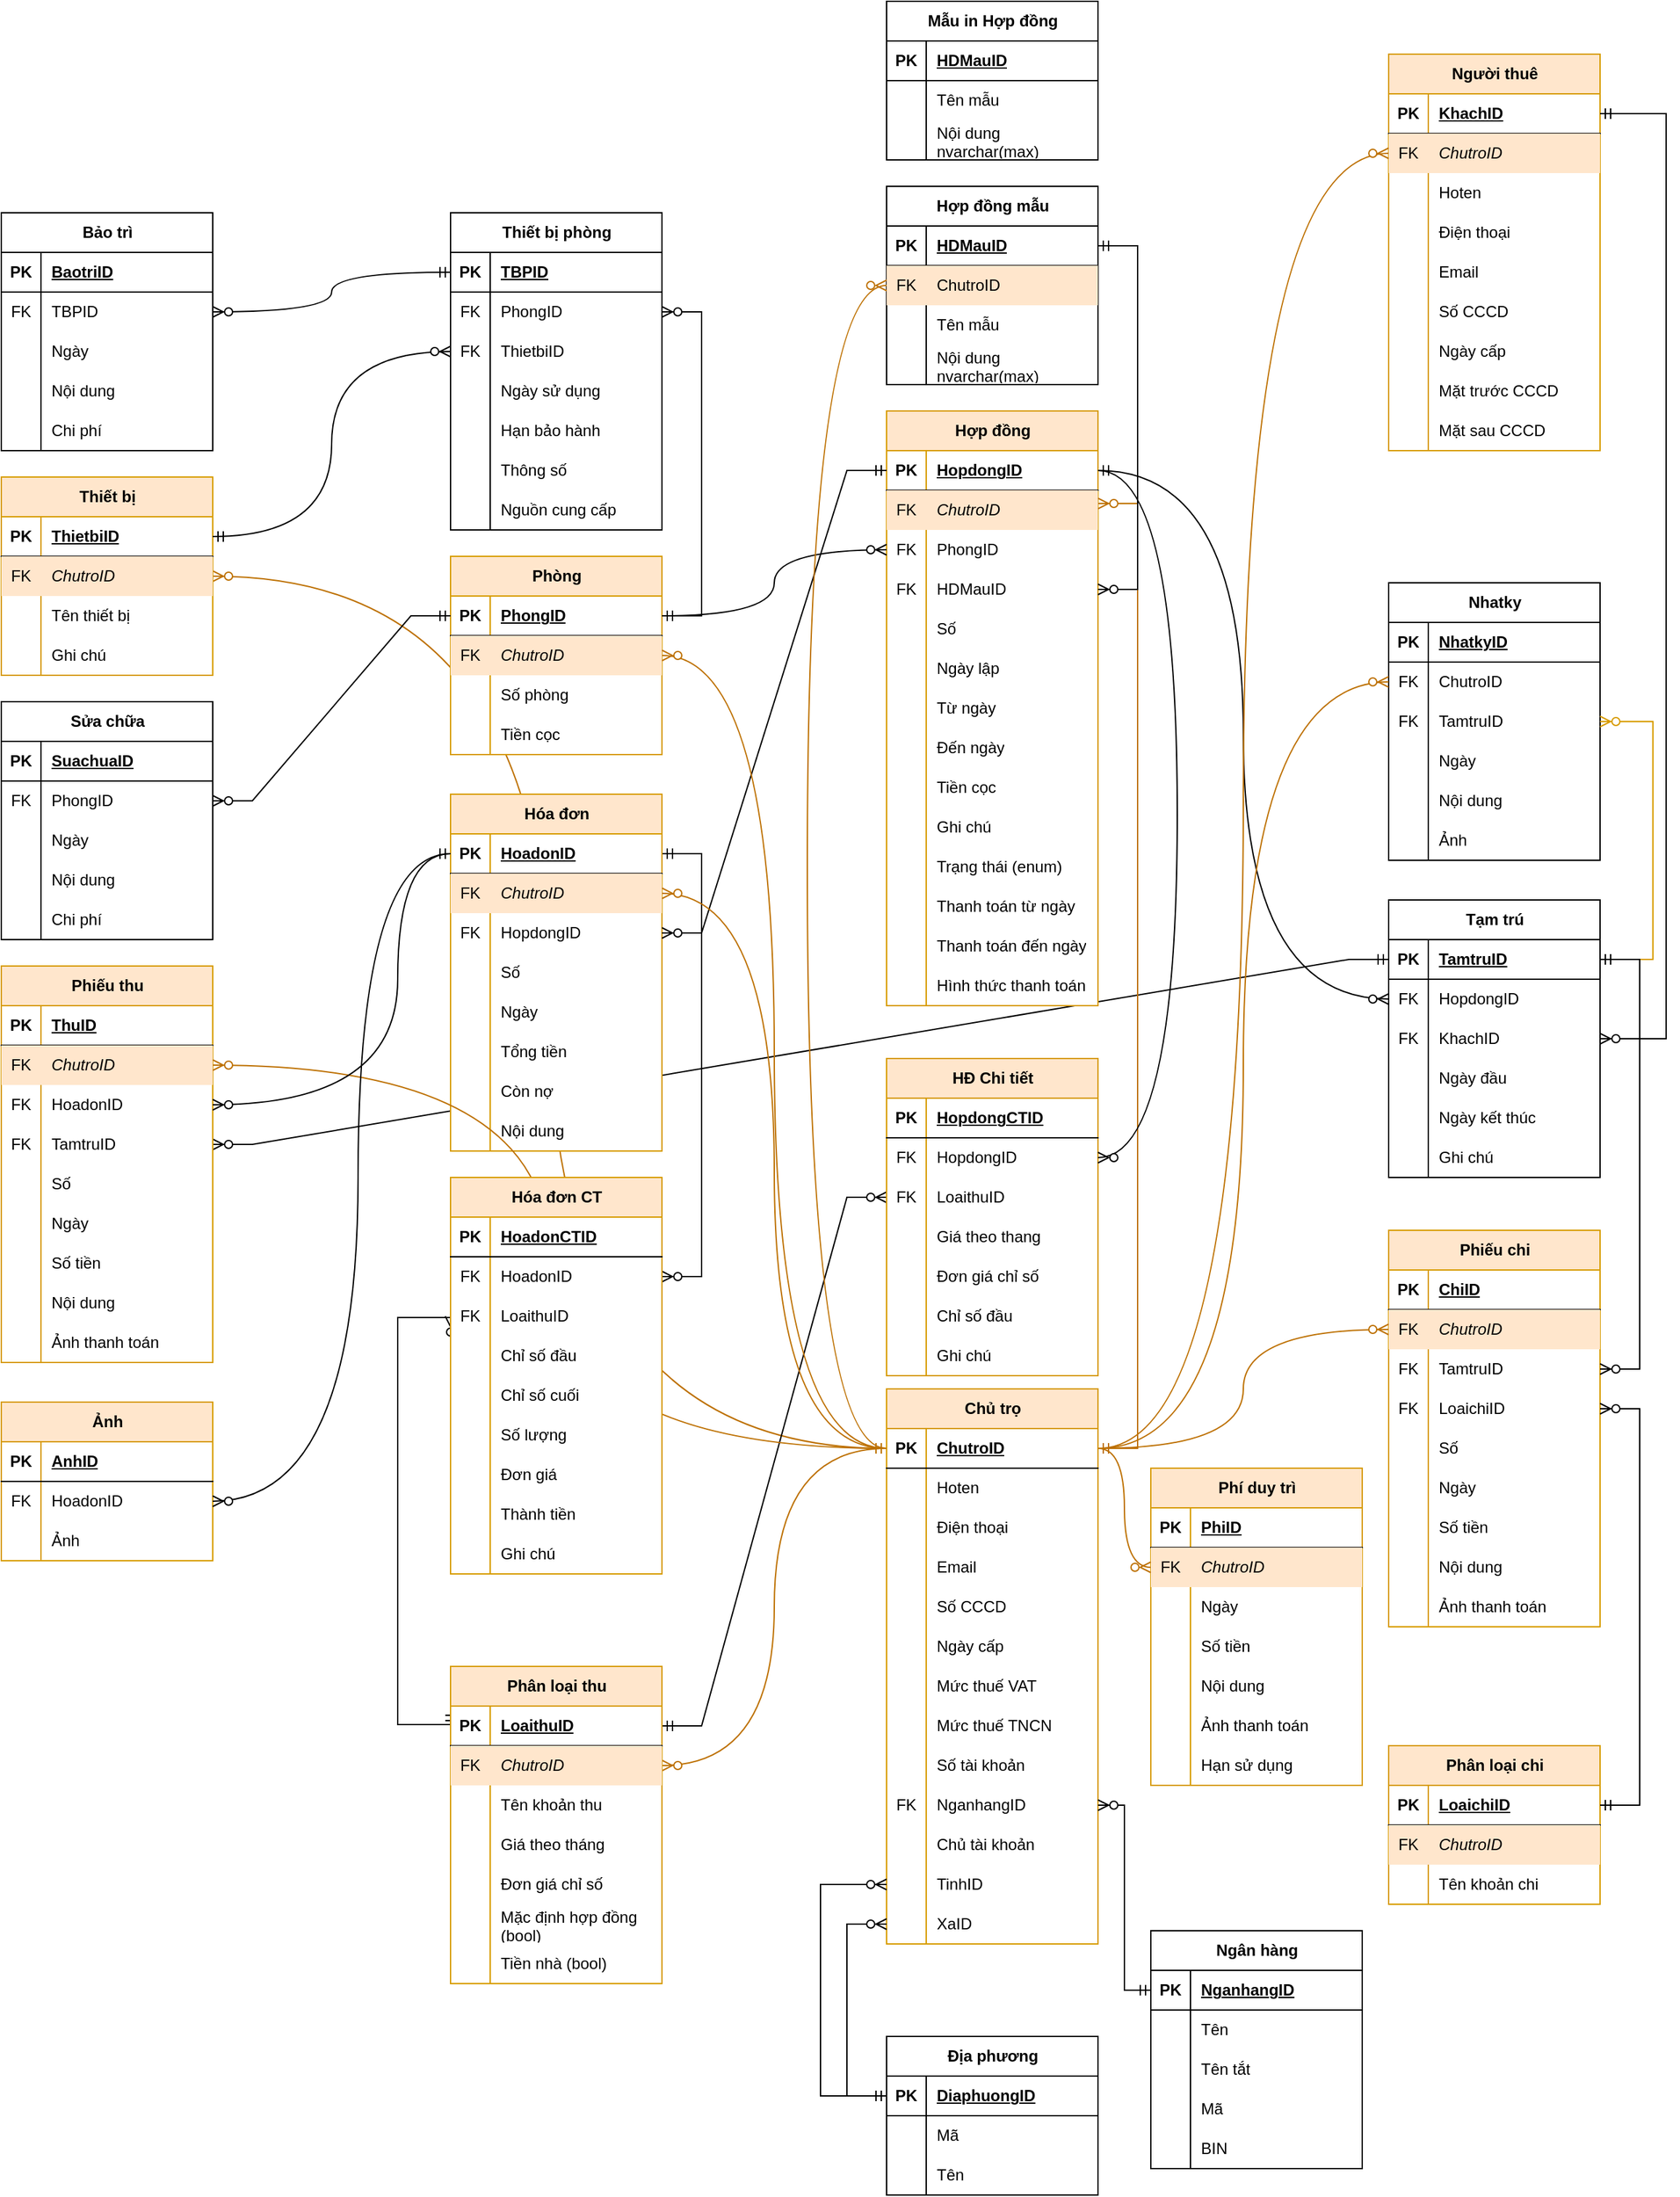 <mxfile version="27.0.9">
  <diagram id="DWW-7Z2apv5vy6Fl_xwO" name="OneDatabase">
    <mxGraphModel dx="1026" dy="705" grid="1" gridSize="10" guides="1" tooltips="1" connect="1" arrows="1" fold="1" page="1" pageScale="1" pageWidth="850" pageHeight="1100" math="0" shadow="0">
      <root>
        <mxCell id="0" />
        <mxCell id="1" parent="0" />
        <mxCell id="l5ZJce8qKJg4Quve1Z9H-64" value="" style="edgeStyle=entityRelationEdgeStyle;fontSize=12;html=1;endArrow=ERzeroToMany;startArrow=ERmandOne;rounded=0;exitX=0;exitY=0.5;exitDx=0;exitDy=0;entryX=1;entryY=0.5;entryDx=0;entryDy=0;" parent="1" source="9uQ38yNQ7lx8ZL9TtdTz-80" target="9uQ38yNQ7lx8ZL9TtdTz-274" edge="1">
          <mxGeometry width="100" height="100" relative="1" as="geometry">
            <mxPoint x="1290" y="1200" as="sourcePoint" />
            <mxPoint x="740" y="1210" as="targetPoint" />
          </mxGeometry>
        </mxCell>
        <mxCell id="l5ZJce8qKJg4Quve1Z9H-44" value="" style="edgeStyle=entityRelationEdgeStyle;fontSize=12;html=1;endArrow=ERzeroToMany;startArrow=ERmandOne;rounded=0;entryX=1;entryY=0.5;entryDx=0;entryDy=0;exitX=1;exitY=0.5;exitDx=0;exitDy=0;" parent="1" source="9uQ38yNQ7lx8ZL9TtdTz-161" target="l5ZJce8qKJg4Quve1Z9H-29" edge="1">
          <mxGeometry width="100" height="100" relative="1" as="geometry">
            <mxPoint x="1110" y="1155" as="sourcePoint" />
            <mxPoint x="380" y="1375" as="targetPoint" />
          </mxGeometry>
        </mxCell>
        <mxCell id="9uQ38yNQ7lx8ZL9TtdTz-298" value="" style="edgeStyle=orthogonalEdgeStyle;fontSize=12;html=1;endArrow=ERzeroToMany;startArrow=ERmandOne;rounded=0;entryX=0;entryY=0.5;entryDx=0;entryDy=0;exitX=0;exitY=0.5;exitDx=0;exitDy=0;" parent="1" source="9uQ38yNQ7lx8ZL9TtdTz-190" target="l5ZJce8qKJg4Quve1Z9H-32" edge="1">
          <mxGeometry width="100" height="100" relative="1" as="geometry">
            <mxPoint x="440" y="1270" as="sourcePoint" />
            <mxPoint x="520" y="1250" as="targetPoint" />
            <Array as="points">
              <mxPoint x="420" y="1744" />
              <mxPoint x="420" y="1436" />
            </Array>
          </mxGeometry>
        </mxCell>
        <mxCell id="9uQ38yNQ7lx8ZL9TtdTz-263" value="" style="edgeStyle=orthogonalEdgeStyle;fontSize=12;html=1;endArrow=ERzeroToMany;startArrow=ERmandOne;rounded=0;entryX=1;entryY=0.5;entryDx=0;entryDy=0;curved=1;fillColor=#f0a30a;strokeColor=#BD7000;exitX=0;exitY=0.5;exitDx=0;exitDy=0;" parent="1" source="9uQ38yNQ7lx8ZL9TtdTz-222" target="9uQ38yNQ7lx8ZL9TtdTz-193" edge="1">
          <mxGeometry width="100" height="100" relative="1" as="geometry">
            <mxPoint x="710" y="1380" as="sourcePoint" />
            <mxPoint x="630" y="1250" as="targetPoint" />
          </mxGeometry>
        </mxCell>
        <mxCell id="9uQ38yNQ7lx8ZL9TtdTz-260" value="" style="edgeStyle=orthogonalEdgeStyle;fontSize=12;html=1;endArrow=ERzeroToMany;startArrow=ERmandOne;rounded=0;exitX=0;exitY=0.5;exitDx=0;exitDy=0;entryX=1;entryY=0.5;entryDx=0;entryDy=0;curved=1;fillColor=#f0a30a;strokeColor=#BD7000;" parent="1" source="9uQ38yNQ7lx8ZL9TtdTz-222" target="9uQ38yNQ7lx8ZL9TtdTz-13" edge="1">
          <mxGeometry width="100" height="100" relative="1" as="geometry">
            <mxPoint x="670" y="1440" as="sourcePoint" />
            <mxPoint x="670" y="1210" as="targetPoint" />
          </mxGeometry>
        </mxCell>
        <mxCell id="9uQ38yNQ7lx8ZL9TtdTz-2" value="Phòng" style="shape=table;startSize=30;container=1;collapsible=1;childLayout=tableLayout;fixedRows=1;rowLines=0;fontStyle=1;align=center;resizeLast=1;html=1;swimlaneFillColor=default;fillColor=#ffe6cc;strokeColor=#d79b00;" parent="1" vertex="1">
          <mxGeometry x="460" y="860" width="160" height="150" as="geometry">
            <mxRectangle x="460" y="890" width="80" height="30" as="alternateBounds" />
          </mxGeometry>
        </mxCell>
        <mxCell id="9uQ38yNQ7lx8ZL9TtdTz-3" value="" style="shape=tableRow;horizontal=0;startSize=0;swimlaneHead=0;swimlaneBody=0;fillColor=none;collapsible=0;dropTarget=0;points=[[0,0.5],[1,0.5]];portConstraint=eastwest;top=0;left=0;right=0;bottom=1;" parent="9uQ38yNQ7lx8ZL9TtdTz-2" vertex="1">
          <mxGeometry y="30" width="160" height="30" as="geometry" />
        </mxCell>
        <mxCell id="9uQ38yNQ7lx8ZL9TtdTz-4" value="PK" style="shape=partialRectangle;connectable=0;fillColor=none;top=0;left=0;bottom=0;right=0;fontStyle=1;overflow=hidden;whiteSpace=wrap;html=1;" parent="9uQ38yNQ7lx8ZL9TtdTz-3" vertex="1">
          <mxGeometry width="30" height="30" as="geometry">
            <mxRectangle width="30" height="30" as="alternateBounds" />
          </mxGeometry>
        </mxCell>
        <mxCell id="9uQ38yNQ7lx8ZL9TtdTz-5" value="PhongID" style="shape=partialRectangle;connectable=0;fillColor=none;top=0;left=0;bottom=0;right=0;align=left;spacingLeft=6;fontStyle=5;overflow=hidden;whiteSpace=wrap;html=1;" parent="9uQ38yNQ7lx8ZL9TtdTz-3" vertex="1">
          <mxGeometry x="30" width="130" height="30" as="geometry">
            <mxRectangle width="130" height="30" as="alternateBounds" />
          </mxGeometry>
        </mxCell>
        <mxCell id="9uQ38yNQ7lx8ZL9TtdTz-6" value="" style="shape=tableRow;horizontal=0;startSize=0;swimlaneHead=0;swimlaneBody=0;fillColor=#ffe6cc;collapsible=0;dropTarget=0;points=[[0,0.5],[1,0.5]];portConstraint=eastwest;top=0;left=0;right=0;bottom=0;strokeColor=#d79b00;" parent="9uQ38yNQ7lx8ZL9TtdTz-2" vertex="1">
          <mxGeometry y="60" width="160" height="30" as="geometry" />
        </mxCell>
        <mxCell id="9uQ38yNQ7lx8ZL9TtdTz-7" value="FK" style="shape=partialRectangle;connectable=0;fillColor=none;top=0;left=0;bottom=0;right=0;editable=1;overflow=hidden;whiteSpace=wrap;html=1;" parent="9uQ38yNQ7lx8ZL9TtdTz-6" vertex="1">
          <mxGeometry width="30" height="30" as="geometry">
            <mxRectangle width="30" height="30" as="alternateBounds" />
          </mxGeometry>
        </mxCell>
        <mxCell id="9uQ38yNQ7lx8ZL9TtdTz-8" value="&lt;i&gt;ChutroID&lt;/i&gt;" style="shape=partialRectangle;connectable=0;fillColor=none;top=0;left=0;bottom=0;right=0;align=left;spacingLeft=6;overflow=hidden;whiteSpace=wrap;html=1;" parent="9uQ38yNQ7lx8ZL9TtdTz-6" vertex="1">
          <mxGeometry x="30" width="130" height="30" as="geometry">
            <mxRectangle width="130" height="30" as="alternateBounds" />
          </mxGeometry>
        </mxCell>
        <mxCell id="9uQ38yNQ7lx8ZL9TtdTz-246" value="" style="shape=tableRow;horizontal=0;startSize=0;swimlaneHead=0;swimlaneBody=0;fillColor=none;collapsible=0;dropTarget=0;points=[[0,0.5],[1,0.5]];portConstraint=eastwest;top=0;left=0;right=0;bottom=0;" parent="9uQ38yNQ7lx8ZL9TtdTz-2" vertex="1">
          <mxGeometry y="90" width="160" height="30" as="geometry" />
        </mxCell>
        <mxCell id="9uQ38yNQ7lx8ZL9TtdTz-247" value="" style="shape=partialRectangle;connectable=0;fillColor=none;top=0;left=0;bottom=0;right=0;editable=1;overflow=hidden;whiteSpace=wrap;html=1;" parent="9uQ38yNQ7lx8ZL9TtdTz-246" vertex="1">
          <mxGeometry width="30" height="30" as="geometry">
            <mxRectangle width="30" height="30" as="alternateBounds" />
          </mxGeometry>
        </mxCell>
        <mxCell id="9uQ38yNQ7lx8ZL9TtdTz-248" value="Số phòng" style="shape=partialRectangle;connectable=0;fillColor=none;top=0;left=0;bottom=0;right=0;align=left;spacingLeft=6;overflow=hidden;whiteSpace=wrap;html=1;" parent="9uQ38yNQ7lx8ZL9TtdTz-246" vertex="1">
          <mxGeometry x="30" width="130" height="30" as="geometry">
            <mxRectangle width="130" height="30" as="alternateBounds" />
          </mxGeometry>
        </mxCell>
        <mxCell id="wb5KjASI5sDI90BQianB-7" value="" style="shape=tableRow;horizontal=0;startSize=0;swimlaneHead=0;swimlaneBody=0;fillColor=none;collapsible=0;dropTarget=0;points=[[0,0.5],[1,0.5]];portConstraint=eastwest;top=0;left=0;right=0;bottom=0;" parent="9uQ38yNQ7lx8ZL9TtdTz-2" vertex="1">
          <mxGeometry y="120" width="160" height="30" as="geometry" />
        </mxCell>
        <mxCell id="wb5KjASI5sDI90BQianB-8" value="" style="shape=partialRectangle;connectable=0;fillColor=none;top=0;left=0;bottom=0;right=0;editable=1;overflow=hidden;whiteSpace=wrap;html=1;" parent="wb5KjASI5sDI90BQianB-7" vertex="1">
          <mxGeometry width="30" height="30" as="geometry">
            <mxRectangle width="30" height="30" as="alternateBounds" />
          </mxGeometry>
        </mxCell>
        <mxCell id="wb5KjASI5sDI90BQianB-9" value="Tiền cọc" style="shape=partialRectangle;connectable=0;fillColor=none;top=0;left=0;bottom=0;right=0;align=left;spacingLeft=6;overflow=hidden;whiteSpace=wrap;html=1;" parent="wb5KjASI5sDI90BQianB-7" vertex="1">
          <mxGeometry x="30" width="130" height="30" as="geometry">
            <mxRectangle width="130" height="30" as="alternateBounds" />
          </mxGeometry>
        </mxCell>
        <mxCell id="9uQ38yNQ7lx8ZL9TtdTz-9" value="Thiết bị" style="shape=table;startSize=30;container=1;collapsible=1;childLayout=tableLayout;fixedRows=1;rowLines=0;fontStyle=1;align=center;resizeLast=1;html=1;swimlaneFillColor=default;fillColor=#ffe6cc;strokeColor=#d79b00;" parent="1" vertex="1">
          <mxGeometry x="120" y="800" width="160" height="150" as="geometry">
            <mxRectangle x="220" y="805" width="80" height="30" as="alternateBounds" />
          </mxGeometry>
        </mxCell>
        <mxCell id="9uQ38yNQ7lx8ZL9TtdTz-10" value="" style="shape=tableRow;horizontal=0;startSize=0;swimlaneHead=0;swimlaneBody=0;fillColor=none;collapsible=0;dropTarget=0;points=[[0,0.5],[1,0.5]];portConstraint=eastwest;top=0;left=0;right=0;bottom=1;" parent="9uQ38yNQ7lx8ZL9TtdTz-9" vertex="1">
          <mxGeometry y="30" width="160" height="30" as="geometry" />
        </mxCell>
        <mxCell id="9uQ38yNQ7lx8ZL9TtdTz-11" value="PK" style="shape=partialRectangle;connectable=0;fillColor=none;top=0;left=0;bottom=0;right=0;fontStyle=1;overflow=hidden;whiteSpace=wrap;html=1;" parent="9uQ38yNQ7lx8ZL9TtdTz-10" vertex="1">
          <mxGeometry width="30" height="30" as="geometry">
            <mxRectangle width="30" height="30" as="alternateBounds" />
          </mxGeometry>
        </mxCell>
        <mxCell id="9uQ38yNQ7lx8ZL9TtdTz-12" value="ThietbiID" style="shape=partialRectangle;connectable=0;fillColor=none;top=0;left=0;bottom=0;right=0;align=left;spacingLeft=6;fontStyle=5;overflow=hidden;whiteSpace=wrap;html=1;" parent="9uQ38yNQ7lx8ZL9TtdTz-10" vertex="1">
          <mxGeometry x="30" width="130" height="30" as="geometry">
            <mxRectangle width="130" height="30" as="alternateBounds" />
          </mxGeometry>
        </mxCell>
        <mxCell id="9uQ38yNQ7lx8ZL9TtdTz-13" value="" style="shape=tableRow;horizontal=0;startSize=0;swimlaneHead=0;swimlaneBody=0;fillColor=#ffe6cc;collapsible=0;dropTarget=0;points=[[0,0.5],[1,0.5]];portConstraint=eastwest;top=0;left=0;right=0;bottom=0;strokeColor=#d79b00;" parent="9uQ38yNQ7lx8ZL9TtdTz-9" vertex="1">
          <mxGeometry y="60" width="160" height="30" as="geometry" />
        </mxCell>
        <mxCell id="9uQ38yNQ7lx8ZL9TtdTz-14" value="FK" style="shape=partialRectangle;connectable=0;fillColor=none;top=0;left=0;bottom=0;right=0;editable=1;overflow=hidden;whiteSpace=wrap;html=1;" parent="9uQ38yNQ7lx8ZL9TtdTz-13" vertex="1">
          <mxGeometry width="30" height="30" as="geometry">
            <mxRectangle width="30" height="30" as="alternateBounds" />
          </mxGeometry>
        </mxCell>
        <mxCell id="9uQ38yNQ7lx8ZL9TtdTz-15" value="&lt;i&gt;ChutroID&lt;/i&gt;" style="shape=partialRectangle;connectable=0;fillColor=none;top=0;left=0;bottom=0;right=0;align=left;spacingLeft=6;overflow=hidden;whiteSpace=wrap;html=1;" parent="9uQ38yNQ7lx8ZL9TtdTz-13" vertex="1">
          <mxGeometry x="30" width="130" height="30" as="geometry">
            <mxRectangle width="130" height="30" as="alternateBounds" />
          </mxGeometry>
        </mxCell>
        <mxCell id="9uQ38yNQ7lx8ZL9TtdTz-243" value="" style="shape=tableRow;horizontal=0;startSize=0;swimlaneHead=0;swimlaneBody=0;fillColor=none;collapsible=0;dropTarget=0;points=[[0,0.5],[1,0.5]];portConstraint=eastwest;top=0;left=0;right=0;bottom=0;" parent="9uQ38yNQ7lx8ZL9TtdTz-9" vertex="1">
          <mxGeometry y="90" width="160" height="30" as="geometry" />
        </mxCell>
        <mxCell id="9uQ38yNQ7lx8ZL9TtdTz-244" value="" style="shape=partialRectangle;connectable=0;fillColor=none;top=0;left=0;bottom=0;right=0;editable=1;overflow=hidden;whiteSpace=wrap;html=1;" parent="9uQ38yNQ7lx8ZL9TtdTz-243" vertex="1">
          <mxGeometry width="30" height="30" as="geometry">
            <mxRectangle width="30" height="30" as="alternateBounds" />
          </mxGeometry>
        </mxCell>
        <mxCell id="9uQ38yNQ7lx8ZL9TtdTz-245" value="Tên thiết bị" style="shape=partialRectangle;connectable=0;fillColor=none;top=0;left=0;bottom=0;right=0;align=left;spacingLeft=6;overflow=hidden;whiteSpace=wrap;html=1;" parent="9uQ38yNQ7lx8ZL9TtdTz-243" vertex="1">
          <mxGeometry x="30" width="130" height="30" as="geometry">
            <mxRectangle width="130" height="30" as="alternateBounds" />
          </mxGeometry>
        </mxCell>
        <mxCell id="9uQ38yNQ7lx8ZL9TtdTz-16" value="" style="shape=tableRow;horizontal=0;startSize=0;swimlaneHead=0;swimlaneBody=0;fillColor=none;collapsible=0;dropTarget=0;points=[[0,0.5],[1,0.5]];portConstraint=eastwest;top=0;left=0;right=0;bottom=0;" parent="9uQ38yNQ7lx8ZL9TtdTz-9" vertex="1">
          <mxGeometry y="120" width="160" height="30" as="geometry" />
        </mxCell>
        <mxCell id="9uQ38yNQ7lx8ZL9TtdTz-17" value="" style="shape=partialRectangle;connectable=0;fillColor=none;top=0;left=0;bottom=0;right=0;editable=1;overflow=hidden;whiteSpace=wrap;html=1;" parent="9uQ38yNQ7lx8ZL9TtdTz-16" vertex="1">
          <mxGeometry width="30" height="30" as="geometry">
            <mxRectangle width="30" height="30" as="alternateBounds" />
          </mxGeometry>
        </mxCell>
        <mxCell id="9uQ38yNQ7lx8ZL9TtdTz-18" value="Ghi chú" style="shape=partialRectangle;connectable=0;fillColor=none;top=0;left=0;bottom=0;right=0;align=left;spacingLeft=6;overflow=hidden;whiteSpace=wrap;html=1;" parent="9uQ38yNQ7lx8ZL9TtdTz-16" vertex="1">
          <mxGeometry x="30" width="130" height="30" as="geometry">
            <mxRectangle width="130" height="30" as="alternateBounds" />
          </mxGeometry>
        </mxCell>
        <mxCell id="9uQ38yNQ7lx8ZL9TtdTz-19" value="Thiết bị phòng" style="shape=table;startSize=30;container=1;collapsible=1;childLayout=tableLayout;fixedRows=1;rowLines=0;fontStyle=1;align=center;resizeLast=1;html=1;swimlaneFillColor=default;" parent="1" vertex="1">
          <mxGeometry x="460" y="600" width="160" height="240" as="geometry">
            <mxRectangle x="460" y="610" width="120" height="30" as="alternateBounds" />
          </mxGeometry>
        </mxCell>
        <mxCell id="9uQ38yNQ7lx8ZL9TtdTz-20" value="" style="shape=tableRow;horizontal=0;startSize=0;swimlaneHead=0;swimlaneBody=0;fillColor=none;collapsible=0;dropTarget=0;points=[[0,0.5],[1,0.5]];portConstraint=eastwest;top=0;left=0;right=0;bottom=1;" parent="9uQ38yNQ7lx8ZL9TtdTz-19" vertex="1">
          <mxGeometry y="30" width="160" height="30" as="geometry" />
        </mxCell>
        <mxCell id="9uQ38yNQ7lx8ZL9TtdTz-21" value="PK" style="shape=partialRectangle;connectable=0;fillColor=none;top=0;left=0;bottom=0;right=0;fontStyle=1;overflow=hidden;whiteSpace=wrap;html=1;" parent="9uQ38yNQ7lx8ZL9TtdTz-20" vertex="1">
          <mxGeometry width="30" height="30" as="geometry">
            <mxRectangle width="30" height="30" as="alternateBounds" />
          </mxGeometry>
        </mxCell>
        <mxCell id="9uQ38yNQ7lx8ZL9TtdTz-22" value="TBPID" style="shape=partialRectangle;connectable=0;fillColor=none;top=0;left=0;bottom=0;right=0;align=left;spacingLeft=6;fontStyle=5;overflow=hidden;whiteSpace=wrap;html=1;" parent="9uQ38yNQ7lx8ZL9TtdTz-20" vertex="1">
          <mxGeometry x="30" width="130" height="30" as="geometry">
            <mxRectangle width="130" height="30" as="alternateBounds" />
          </mxGeometry>
        </mxCell>
        <mxCell id="9uQ38yNQ7lx8ZL9TtdTz-23" value="" style="shape=tableRow;horizontal=0;startSize=0;swimlaneHead=0;swimlaneBody=0;fillColor=none;collapsible=0;dropTarget=0;points=[[0,0.5],[1,0.5]];portConstraint=eastwest;top=0;left=0;right=0;bottom=0;" parent="9uQ38yNQ7lx8ZL9TtdTz-19" vertex="1">
          <mxGeometry y="60" width="160" height="30" as="geometry" />
        </mxCell>
        <mxCell id="9uQ38yNQ7lx8ZL9TtdTz-24" value="FK" style="shape=partialRectangle;connectable=0;fillColor=none;top=0;left=0;bottom=0;right=0;editable=1;overflow=hidden;whiteSpace=wrap;html=1;" parent="9uQ38yNQ7lx8ZL9TtdTz-23" vertex="1">
          <mxGeometry width="30" height="30" as="geometry">
            <mxRectangle width="30" height="30" as="alternateBounds" />
          </mxGeometry>
        </mxCell>
        <mxCell id="9uQ38yNQ7lx8ZL9TtdTz-25" value="PhongID" style="shape=partialRectangle;connectable=0;fillColor=none;top=0;left=0;bottom=0;right=0;align=left;spacingLeft=6;overflow=hidden;whiteSpace=wrap;html=1;" parent="9uQ38yNQ7lx8ZL9TtdTz-23" vertex="1">
          <mxGeometry x="30" width="130" height="30" as="geometry">
            <mxRectangle width="130" height="30" as="alternateBounds" />
          </mxGeometry>
        </mxCell>
        <mxCell id="9uQ38yNQ7lx8ZL9TtdTz-26" value="" style="shape=tableRow;horizontal=0;startSize=0;swimlaneHead=0;swimlaneBody=0;fillColor=none;collapsible=0;dropTarget=0;points=[[0,0.5],[1,0.5]];portConstraint=eastwest;top=0;left=0;right=0;bottom=0;" parent="9uQ38yNQ7lx8ZL9TtdTz-19" vertex="1">
          <mxGeometry y="90" width="160" height="30" as="geometry" />
        </mxCell>
        <mxCell id="9uQ38yNQ7lx8ZL9TtdTz-27" value="FK" style="shape=partialRectangle;connectable=0;fillColor=none;top=0;left=0;bottom=0;right=0;editable=1;overflow=hidden;whiteSpace=wrap;html=1;" parent="9uQ38yNQ7lx8ZL9TtdTz-26" vertex="1">
          <mxGeometry width="30" height="30" as="geometry">
            <mxRectangle width="30" height="30" as="alternateBounds" />
          </mxGeometry>
        </mxCell>
        <mxCell id="9uQ38yNQ7lx8ZL9TtdTz-28" value="ThietbiID" style="shape=partialRectangle;connectable=0;fillColor=none;top=0;left=0;bottom=0;right=0;align=left;spacingLeft=6;overflow=hidden;whiteSpace=wrap;html=1;" parent="9uQ38yNQ7lx8ZL9TtdTz-26" vertex="1">
          <mxGeometry x="30" width="130" height="30" as="geometry">
            <mxRectangle width="130" height="30" as="alternateBounds" />
          </mxGeometry>
        </mxCell>
        <mxCell id="9uQ38yNQ7lx8ZL9TtdTz-29" value="" style="shape=tableRow;horizontal=0;startSize=0;swimlaneHead=0;swimlaneBody=0;fillColor=none;collapsible=0;dropTarget=0;points=[[0,0.5],[1,0.5]];portConstraint=eastwest;top=0;left=0;right=0;bottom=0;" parent="9uQ38yNQ7lx8ZL9TtdTz-19" vertex="1">
          <mxGeometry y="120" width="160" height="30" as="geometry" />
        </mxCell>
        <mxCell id="9uQ38yNQ7lx8ZL9TtdTz-30" value="" style="shape=partialRectangle;connectable=0;fillColor=none;top=0;left=0;bottom=0;right=0;editable=1;overflow=hidden;whiteSpace=wrap;html=1;" parent="9uQ38yNQ7lx8ZL9TtdTz-29" vertex="1">
          <mxGeometry width="30" height="30" as="geometry">
            <mxRectangle width="30" height="30" as="alternateBounds" />
          </mxGeometry>
        </mxCell>
        <mxCell id="9uQ38yNQ7lx8ZL9TtdTz-31" value="Ngày sử dụng" style="shape=partialRectangle;connectable=0;fillColor=none;top=0;left=0;bottom=0;right=0;align=left;spacingLeft=6;overflow=hidden;whiteSpace=wrap;html=1;" parent="9uQ38yNQ7lx8ZL9TtdTz-29" vertex="1">
          <mxGeometry x="30" width="130" height="30" as="geometry">
            <mxRectangle width="130" height="30" as="alternateBounds" />
          </mxGeometry>
        </mxCell>
        <mxCell id="9uQ38yNQ7lx8ZL9TtdTz-32" value="" style="shape=tableRow;horizontal=0;startSize=0;swimlaneHead=0;swimlaneBody=0;fillColor=none;collapsible=0;dropTarget=0;points=[[0,0.5],[1,0.5]];portConstraint=eastwest;top=0;left=0;right=0;bottom=0;" parent="9uQ38yNQ7lx8ZL9TtdTz-19" vertex="1">
          <mxGeometry y="150" width="160" height="30" as="geometry" />
        </mxCell>
        <mxCell id="9uQ38yNQ7lx8ZL9TtdTz-33" value="" style="shape=partialRectangle;connectable=0;fillColor=none;top=0;left=0;bottom=0;right=0;editable=1;overflow=hidden;whiteSpace=wrap;html=1;" parent="9uQ38yNQ7lx8ZL9TtdTz-32" vertex="1">
          <mxGeometry width="30" height="30" as="geometry">
            <mxRectangle width="30" height="30" as="alternateBounds" />
          </mxGeometry>
        </mxCell>
        <mxCell id="9uQ38yNQ7lx8ZL9TtdTz-34" value="Hạn bảo hành" style="shape=partialRectangle;connectable=0;fillColor=none;top=0;left=0;bottom=0;right=0;align=left;spacingLeft=6;overflow=hidden;whiteSpace=wrap;html=1;" parent="9uQ38yNQ7lx8ZL9TtdTz-32" vertex="1">
          <mxGeometry x="30" width="130" height="30" as="geometry">
            <mxRectangle width="130" height="30" as="alternateBounds" />
          </mxGeometry>
        </mxCell>
        <mxCell id="9uQ38yNQ7lx8ZL9TtdTz-35" value="" style="shape=tableRow;horizontal=0;startSize=0;swimlaneHead=0;swimlaneBody=0;fillColor=none;collapsible=0;dropTarget=0;points=[[0,0.5],[1,0.5]];portConstraint=eastwest;top=0;left=0;right=0;bottom=0;" parent="9uQ38yNQ7lx8ZL9TtdTz-19" vertex="1">
          <mxGeometry y="180" width="160" height="30" as="geometry" />
        </mxCell>
        <mxCell id="9uQ38yNQ7lx8ZL9TtdTz-36" value="" style="shape=partialRectangle;connectable=0;fillColor=none;top=0;left=0;bottom=0;right=0;editable=1;overflow=hidden;whiteSpace=wrap;html=1;" parent="9uQ38yNQ7lx8ZL9TtdTz-35" vertex="1">
          <mxGeometry width="30" height="30" as="geometry">
            <mxRectangle width="30" height="30" as="alternateBounds" />
          </mxGeometry>
        </mxCell>
        <mxCell id="9uQ38yNQ7lx8ZL9TtdTz-37" value="Thông số" style="shape=partialRectangle;connectable=0;fillColor=none;top=0;left=0;bottom=0;right=0;align=left;spacingLeft=6;overflow=hidden;whiteSpace=wrap;html=1;" parent="9uQ38yNQ7lx8ZL9TtdTz-35" vertex="1">
          <mxGeometry x="30" width="130" height="30" as="geometry">
            <mxRectangle width="130" height="30" as="alternateBounds" />
          </mxGeometry>
        </mxCell>
        <mxCell id="9uQ38yNQ7lx8ZL9TtdTz-38" value="" style="shape=tableRow;horizontal=0;startSize=0;swimlaneHead=0;swimlaneBody=0;fillColor=none;collapsible=0;dropTarget=0;points=[[0,0.5],[1,0.5]];portConstraint=eastwest;top=0;left=0;right=0;bottom=0;" parent="9uQ38yNQ7lx8ZL9TtdTz-19" vertex="1">
          <mxGeometry y="210" width="160" height="30" as="geometry" />
        </mxCell>
        <mxCell id="9uQ38yNQ7lx8ZL9TtdTz-39" value="" style="shape=partialRectangle;connectable=0;fillColor=none;top=0;left=0;bottom=0;right=0;editable=1;overflow=hidden;whiteSpace=wrap;html=1;" parent="9uQ38yNQ7lx8ZL9TtdTz-38" vertex="1">
          <mxGeometry width="30" height="30" as="geometry">
            <mxRectangle width="30" height="30" as="alternateBounds" />
          </mxGeometry>
        </mxCell>
        <mxCell id="9uQ38yNQ7lx8ZL9TtdTz-40" value="Nguồn cung cấp" style="shape=partialRectangle;connectable=0;fillColor=none;top=0;left=0;bottom=0;right=0;align=left;spacingLeft=6;overflow=hidden;whiteSpace=wrap;html=1;" parent="9uQ38yNQ7lx8ZL9TtdTz-38" vertex="1">
          <mxGeometry x="30" width="130" height="30" as="geometry">
            <mxRectangle width="130" height="30" as="alternateBounds" />
          </mxGeometry>
        </mxCell>
        <mxCell id="9uQ38yNQ7lx8ZL9TtdTz-41" value="" style="edgeStyle=entityRelationEdgeStyle;fontSize=12;html=1;endArrow=ERzeroToMany;startArrow=ERmandOne;rounded=0;exitX=1;exitY=0.5;exitDx=0;exitDy=0;entryX=1;entryY=0.5;entryDx=0;entryDy=0;" parent="1" source="9uQ38yNQ7lx8ZL9TtdTz-3" target="9uQ38yNQ7lx8ZL9TtdTz-23" edge="1">
          <mxGeometry width="100" height="100" relative="1" as="geometry">
            <mxPoint x="490" y="890" as="sourcePoint" />
            <mxPoint x="590" y="790" as="targetPoint" />
          </mxGeometry>
        </mxCell>
        <mxCell id="9uQ38yNQ7lx8ZL9TtdTz-42" value="" style="edgeStyle=orthogonalEdgeStyle;fontSize=12;html=1;endArrow=ERzeroToMany;startArrow=ERmandOne;rounded=0;exitX=1;exitY=0.5;exitDx=0;exitDy=0;entryX=0;entryY=0.5;entryDx=0;entryDy=0;curved=1;" parent="1" source="9uQ38yNQ7lx8ZL9TtdTz-10" target="9uQ38yNQ7lx8ZL9TtdTz-26" edge="1">
          <mxGeometry width="100" height="100" relative="1" as="geometry">
            <mxPoint x="490" y="890" as="sourcePoint" />
            <mxPoint x="590" y="790" as="targetPoint" />
          </mxGeometry>
        </mxCell>
        <mxCell id="9uQ38yNQ7lx8ZL9TtdTz-43" value="Bảo trì" style="shape=table;startSize=30;container=1;collapsible=1;childLayout=tableLayout;fixedRows=1;rowLines=0;fontStyle=1;align=center;resizeLast=1;html=1;swimlaneFillColor=default;" parent="1" vertex="1">
          <mxGeometry x="120" y="600" width="160" height="180" as="geometry">
            <mxRectangle x="220" y="610" width="80" height="30" as="alternateBounds" />
          </mxGeometry>
        </mxCell>
        <mxCell id="9uQ38yNQ7lx8ZL9TtdTz-44" value="" style="shape=tableRow;horizontal=0;startSize=0;swimlaneHead=0;swimlaneBody=0;fillColor=none;collapsible=0;dropTarget=0;points=[[0,0.5],[1,0.5]];portConstraint=eastwest;top=0;left=0;right=0;bottom=1;" parent="9uQ38yNQ7lx8ZL9TtdTz-43" vertex="1">
          <mxGeometry y="30" width="160" height="30" as="geometry" />
        </mxCell>
        <mxCell id="9uQ38yNQ7lx8ZL9TtdTz-45" value="PK" style="shape=partialRectangle;connectable=0;fillColor=none;top=0;left=0;bottom=0;right=0;fontStyle=1;overflow=hidden;whiteSpace=wrap;html=1;" parent="9uQ38yNQ7lx8ZL9TtdTz-44" vertex="1">
          <mxGeometry width="30" height="30" as="geometry">
            <mxRectangle width="30" height="30" as="alternateBounds" />
          </mxGeometry>
        </mxCell>
        <mxCell id="9uQ38yNQ7lx8ZL9TtdTz-46" value="BaotriID" style="shape=partialRectangle;connectable=0;fillColor=none;top=0;left=0;bottom=0;right=0;align=left;spacingLeft=6;fontStyle=5;overflow=hidden;whiteSpace=wrap;html=1;" parent="9uQ38yNQ7lx8ZL9TtdTz-44" vertex="1">
          <mxGeometry x="30" width="130" height="30" as="geometry">
            <mxRectangle width="130" height="30" as="alternateBounds" />
          </mxGeometry>
        </mxCell>
        <mxCell id="9uQ38yNQ7lx8ZL9TtdTz-47" value="" style="shape=tableRow;horizontal=0;startSize=0;swimlaneHead=0;swimlaneBody=0;fillColor=none;collapsible=0;dropTarget=0;points=[[0,0.5],[1,0.5]];portConstraint=eastwest;top=0;left=0;right=0;bottom=0;" parent="9uQ38yNQ7lx8ZL9TtdTz-43" vertex="1">
          <mxGeometry y="60" width="160" height="30" as="geometry" />
        </mxCell>
        <mxCell id="9uQ38yNQ7lx8ZL9TtdTz-48" value="FK" style="shape=partialRectangle;connectable=0;fillColor=none;top=0;left=0;bottom=0;right=0;editable=1;overflow=hidden;whiteSpace=wrap;html=1;" parent="9uQ38yNQ7lx8ZL9TtdTz-47" vertex="1">
          <mxGeometry width="30" height="30" as="geometry">
            <mxRectangle width="30" height="30" as="alternateBounds" />
          </mxGeometry>
        </mxCell>
        <mxCell id="9uQ38yNQ7lx8ZL9TtdTz-49" value="TBPID" style="shape=partialRectangle;connectable=0;fillColor=none;top=0;left=0;bottom=0;right=0;align=left;spacingLeft=6;overflow=hidden;whiteSpace=wrap;html=1;" parent="9uQ38yNQ7lx8ZL9TtdTz-47" vertex="1">
          <mxGeometry x="30" width="130" height="30" as="geometry">
            <mxRectangle width="130" height="30" as="alternateBounds" />
          </mxGeometry>
        </mxCell>
        <mxCell id="9uQ38yNQ7lx8ZL9TtdTz-50" value="" style="shape=tableRow;horizontal=0;startSize=0;swimlaneHead=0;swimlaneBody=0;fillColor=none;collapsible=0;dropTarget=0;points=[[0,0.5],[1,0.5]];portConstraint=eastwest;top=0;left=0;right=0;bottom=0;" parent="9uQ38yNQ7lx8ZL9TtdTz-43" vertex="1">
          <mxGeometry y="90" width="160" height="30" as="geometry" />
        </mxCell>
        <mxCell id="9uQ38yNQ7lx8ZL9TtdTz-51" value="" style="shape=partialRectangle;connectable=0;fillColor=none;top=0;left=0;bottom=0;right=0;editable=1;overflow=hidden;whiteSpace=wrap;html=1;" parent="9uQ38yNQ7lx8ZL9TtdTz-50" vertex="1">
          <mxGeometry width="30" height="30" as="geometry">
            <mxRectangle width="30" height="30" as="alternateBounds" />
          </mxGeometry>
        </mxCell>
        <mxCell id="9uQ38yNQ7lx8ZL9TtdTz-52" value="Ngày" style="shape=partialRectangle;connectable=0;fillColor=none;top=0;left=0;bottom=0;right=0;align=left;spacingLeft=6;overflow=hidden;whiteSpace=wrap;html=1;" parent="9uQ38yNQ7lx8ZL9TtdTz-50" vertex="1">
          <mxGeometry x="30" width="130" height="30" as="geometry">
            <mxRectangle width="130" height="30" as="alternateBounds" />
          </mxGeometry>
        </mxCell>
        <mxCell id="9uQ38yNQ7lx8ZL9TtdTz-53" value="" style="shape=tableRow;horizontal=0;startSize=0;swimlaneHead=0;swimlaneBody=0;fillColor=none;collapsible=0;dropTarget=0;points=[[0,0.5],[1,0.5]];portConstraint=eastwest;top=0;left=0;right=0;bottom=0;" parent="9uQ38yNQ7lx8ZL9TtdTz-43" vertex="1">
          <mxGeometry y="120" width="160" height="30" as="geometry" />
        </mxCell>
        <mxCell id="9uQ38yNQ7lx8ZL9TtdTz-54" value="" style="shape=partialRectangle;connectable=0;fillColor=none;top=0;left=0;bottom=0;right=0;editable=1;overflow=hidden;whiteSpace=wrap;html=1;" parent="9uQ38yNQ7lx8ZL9TtdTz-53" vertex="1">
          <mxGeometry width="30" height="30" as="geometry">
            <mxRectangle width="30" height="30" as="alternateBounds" />
          </mxGeometry>
        </mxCell>
        <mxCell id="9uQ38yNQ7lx8ZL9TtdTz-55" value="Nội dung" style="shape=partialRectangle;connectable=0;fillColor=none;top=0;left=0;bottom=0;right=0;align=left;spacingLeft=6;overflow=hidden;whiteSpace=wrap;html=1;" parent="9uQ38yNQ7lx8ZL9TtdTz-53" vertex="1">
          <mxGeometry x="30" width="130" height="30" as="geometry">
            <mxRectangle width="130" height="30" as="alternateBounds" />
          </mxGeometry>
        </mxCell>
        <mxCell id="9uQ38yNQ7lx8ZL9TtdTz-56" value="" style="shape=tableRow;horizontal=0;startSize=0;swimlaneHead=0;swimlaneBody=0;fillColor=none;collapsible=0;dropTarget=0;points=[[0,0.5],[1,0.5]];portConstraint=eastwest;top=0;left=0;right=0;bottom=0;" parent="9uQ38yNQ7lx8ZL9TtdTz-43" vertex="1">
          <mxGeometry y="150" width="160" height="30" as="geometry" />
        </mxCell>
        <mxCell id="9uQ38yNQ7lx8ZL9TtdTz-57" value="" style="shape=partialRectangle;connectable=0;fillColor=none;top=0;left=0;bottom=0;right=0;editable=1;overflow=hidden;whiteSpace=wrap;html=1;" parent="9uQ38yNQ7lx8ZL9TtdTz-56" vertex="1">
          <mxGeometry width="30" height="30" as="geometry">
            <mxRectangle width="30" height="30" as="alternateBounds" />
          </mxGeometry>
        </mxCell>
        <mxCell id="9uQ38yNQ7lx8ZL9TtdTz-58" value="Chi phí" style="shape=partialRectangle;connectable=0;fillColor=none;top=0;left=0;bottom=0;right=0;align=left;spacingLeft=6;overflow=hidden;whiteSpace=wrap;html=1;" parent="9uQ38yNQ7lx8ZL9TtdTz-56" vertex="1">
          <mxGeometry x="30" width="130" height="30" as="geometry">
            <mxRectangle width="130" height="30" as="alternateBounds" />
          </mxGeometry>
        </mxCell>
        <mxCell id="9uQ38yNQ7lx8ZL9TtdTz-59" value="" style="edgeStyle=orthogonalEdgeStyle;fontSize=12;html=1;endArrow=ERzeroToMany;startArrow=ERmandOne;rounded=0;exitX=0;exitY=0.5;exitDx=0;exitDy=0;entryX=1;entryY=0.5;entryDx=0;entryDy=0;curved=1;" parent="1" source="9uQ38yNQ7lx8ZL9TtdTz-20" target="9uQ38yNQ7lx8ZL9TtdTz-47" edge="1">
          <mxGeometry width="100" height="100" relative="1" as="geometry">
            <mxPoint x="490" y="890" as="sourcePoint" />
            <mxPoint x="590" y="790" as="targetPoint" />
          </mxGeometry>
        </mxCell>
        <mxCell id="9uQ38yNQ7lx8ZL9TtdTz-60" value="Người thuê" style="shape=table;startSize=30;container=1;collapsible=1;childLayout=tableLayout;fixedRows=1;rowLines=0;fontStyle=1;align=center;resizeLast=1;html=1;swimlaneFillColor=default;fillColor=#ffe6cc;strokeColor=#d79b00;" parent="1" vertex="1">
          <mxGeometry x="1170" y="480" width="160" height="300" as="geometry">
            <mxRectangle x="980" y="610" width="100" height="30" as="alternateBounds" />
          </mxGeometry>
        </mxCell>
        <mxCell id="9uQ38yNQ7lx8ZL9TtdTz-61" value="" style="shape=tableRow;horizontal=0;startSize=0;swimlaneHead=0;swimlaneBody=0;fillColor=none;collapsible=0;dropTarget=0;points=[[0,0.5],[1,0.5]];portConstraint=eastwest;top=0;left=0;right=0;bottom=1;" parent="9uQ38yNQ7lx8ZL9TtdTz-60" vertex="1">
          <mxGeometry y="30" width="160" height="30" as="geometry" />
        </mxCell>
        <mxCell id="9uQ38yNQ7lx8ZL9TtdTz-62" value="PK" style="shape=partialRectangle;connectable=0;fillColor=none;top=0;left=0;bottom=0;right=0;fontStyle=1;overflow=hidden;whiteSpace=wrap;html=1;" parent="9uQ38yNQ7lx8ZL9TtdTz-61" vertex="1">
          <mxGeometry width="30" height="30" as="geometry">
            <mxRectangle width="30" height="30" as="alternateBounds" />
          </mxGeometry>
        </mxCell>
        <mxCell id="9uQ38yNQ7lx8ZL9TtdTz-63" value="KhachID" style="shape=partialRectangle;connectable=0;fillColor=none;top=0;left=0;bottom=0;right=0;align=left;spacingLeft=6;fontStyle=5;overflow=hidden;whiteSpace=wrap;html=1;" parent="9uQ38yNQ7lx8ZL9TtdTz-61" vertex="1">
          <mxGeometry x="30" width="130" height="30" as="geometry">
            <mxRectangle width="130" height="30" as="alternateBounds" />
          </mxGeometry>
        </mxCell>
        <mxCell id="9uQ38yNQ7lx8ZL9TtdTz-64" value="" style="shape=tableRow;horizontal=0;startSize=0;swimlaneHead=0;swimlaneBody=0;fillColor=none;collapsible=0;dropTarget=0;points=[[0,0.5],[1,0.5]];portConstraint=eastwest;top=0;left=0;right=0;bottom=0;" parent="9uQ38yNQ7lx8ZL9TtdTz-60" vertex="1">
          <mxGeometry y="60" width="160" height="30" as="geometry" />
        </mxCell>
        <mxCell id="9uQ38yNQ7lx8ZL9TtdTz-65" value="FK" style="shape=partialRectangle;connectable=0;fillColor=#ffe6cc;top=0;left=0;bottom=0;right=0;editable=1;overflow=hidden;whiteSpace=wrap;html=1;strokeColor=#d79b00;" parent="9uQ38yNQ7lx8ZL9TtdTz-64" vertex="1">
          <mxGeometry width="30" height="30" as="geometry">
            <mxRectangle width="30" height="30" as="alternateBounds" />
          </mxGeometry>
        </mxCell>
        <mxCell id="9uQ38yNQ7lx8ZL9TtdTz-66" value="&lt;i&gt;ChutroID&lt;/i&gt;" style="shape=partialRectangle;connectable=0;fillColor=#ffe6cc;top=0;left=0;bottom=0;right=0;align=left;spacingLeft=6;overflow=hidden;whiteSpace=wrap;html=1;strokeColor=#d79b00;" parent="9uQ38yNQ7lx8ZL9TtdTz-64" vertex="1">
          <mxGeometry x="30" width="130" height="30" as="geometry">
            <mxRectangle width="130" height="30" as="alternateBounds" />
          </mxGeometry>
        </mxCell>
        <mxCell id="9uQ38yNQ7lx8ZL9TtdTz-240" value="" style="shape=tableRow;horizontal=0;startSize=0;swimlaneHead=0;swimlaneBody=0;fillColor=none;collapsible=0;dropTarget=0;points=[[0,0.5],[1,0.5]];portConstraint=eastwest;top=0;left=0;right=0;bottom=0;" parent="9uQ38yNQ7lx8ZL9TtdTz-60" vertex="1">
          <mxGeometry y="90" width="160" height="30" as="geometry" />
        </mxCell>
        <mxCell id="9uQ38yNQ7lx8ZL9TtdTz-241" value="" style="shape=partialRectangle;connectable=0;fillColor=none;top=0;left=0;bottom=0;right=0;editable=1;overflow=hidden;whiteSpace=wrap;html=1;" parent="9uQ38yNQ7lx8ZL9TtdTz-240" vertex="1">
          <mxGeometry width="30" height="30" as="geometry">
            <mxRectangle width="30" height="30" as="alternateBounds" />
          </mxGeometry>
        </mxCell>
        <mxCell id="9uQ38yNQ7lx8ZL9TtdTz-242" value="Hoten" style="shape=partialRectangle;connectable=0;fillColor=none;top=0;left=0;bottom=0;right=0;align=left;spacingLeft=6;overflow=hidden;whiteSpace=wrap;html=1;" parent="9uQ38yNQ7lx8ZL9TtdTz-240" vertex="1">
          <mxGeometry x="30" width="130" height="30" as="geometry">
            <mxRectangle width="130" height="30" as="alternateBounds" />
          </mxGeometry>
        </mxCell>
        <mxCell id="9uQ38yNQ7lx8ZL9TtdTz-67" value="" style="shape=tableRow;horizontal=0;startSize=0;swimlaneHead=0;swimlaneBody=0;fillColor=none;collapsible=0;dropTarget=0;points=[[0,0.5],[1,0.5]];portConstraint=eastwest;top=0;left=0;right=0;bottom=0;" parent="9uQ38yNQ7lx8ZL9TtdTz-60" vertex="1">
          <mxGeometry y="120" width="160" height="30" as="geometry" />
        </mxCell>
        <mxCell id="9uQ38yNQ7lx8ZL9TtdTz-68" value="" style="shape=partialRectangle;connectable=0;fillColor=none;top=0;left=0;bottom=0;right=0;editable=1;overflow=hidden;whiteSpace=wrap;html=1;" parent="9uQ38yNQ7lx8ZL9TtdTz-67" vertex="1">
          <mxGeometry width="30" height="30" as="geometry">
            <mxRectangle width="30" height="30" as="alternateBounds" />
          </mxGeometry>
        </mxCell>
        <mxCell id="9uQ38yNQ7lx8ZL9TtdTz-69" value="Điện thoại" style="shape=partialRectangle;connectable=0;fillColor=none;top=0;left=0;bottom=0;right=0;align=left;spacingLeft=6;overflow=hidden;whiteSpace=wrap;html=1;" parent="9uQ38yNQ7lx8ZL9TtdTz-67" vertex="1">
          <mxGeometry x="30" width="130" height="30" as="geometry">
            <mxRectangle width="130" height="30" as="alternateBounds" />
          </mxGeometry>
        </mxCell>
        <mxCell id="9uQ38yNQ7lx8ZL9TtdTz-70" value="" style="shape=tableRow;horizontal=0;startSize=0;swimlaneHead=0;swimlaneBody=0;fillColor=none;collapsible=0;dropTarget=0;points=[[0,0.5],[1,0.5]];portConstraint=eastwest;top=0;left=0;right=0;bottom=0;" parent="9uQ38yNQ7lx8ZL9TtdTz-60" vertex="1">
          <mxGeometry y="150" width="160" height="30" as="geometry" />
        </mxCell>
        <mxCell id="9uQ38yNQ7lx8ZL9TtdTz-71" value="" style="shape=partialRectangle;connectable=0;fillColor=none;top=0;left=0;bottom=0;right=0;editable=1;overflow=hidden;whiteSpace=wrap;html=1;" parent="9uQ38yNQ7lx8ZL9TtdTz-70" vertex="1">
          <mxGeometry width="30" height="30" as="geometry">
            <mxRectangle width="30" height="30" as="alternateBounds" />
          </mxGeometry>
        </mxCell>
        <mxCell id="9uQ38yNQ7lx8ZL9TtdTz-72" value="Email" style="shape=partialRectangle;connectable=0;fillColor=none;top=0;left=0;bottom=0;right=0;align=left;spacingLeft=6;overflow=hidden;whiteSpace=wrap;html=1;" parent="9uQ38yNQ7lx8ZL9TtdTz-70" vertex="1">
          <mxGeometry x="30" width="130" height="30" as="geometry">
            <mxRectangle width="130" height="30" as="alternateBounds" />
          </mxGeometry>
        </mxCell>
        <mxCell id="9uQ38yNQ7lx8ZL9TtdTz-73" value="" style="shape=tableRow;horizontal=0;startSize=0;swimlaneHead=0;swimlaneBody=0;fillColor=none;collapsible=0;dropTarget=0;points=[[0,0.5],[1,0.5]];portConstraint=eastwest;top=0;left=0;right=0;bottom=0;" parent="9uQ38yNQ7lx8ZL9TtdTz-60" vertex="1">
          <mxGeometry y="180" width="160" height="30" as="geometry" />
        </mxCell>
        <mxCell id="9uQ38yNQ7lx8ZL9TtdTz-74" value="" style="shape=partialRectangle;connectable=0;fillColor=none;top=0;left=0;bottom=0;right=0;editable=1;overflow=hidden;whiteSpace=wrap;html=1;" parent="9uQ38yNQ7lx8ZL9TtdTz-73" vertex="1">
          <mxGeometry width="30" height="30" as="geometry">
            <mxRectangle width="30" height="30" as="alternateBounds" />
          </mxGeometry>
        </mxCell>
        <mxCell id="9uQ38yNQ7lx8ZL9TtdTz-75" value="Số CCCD" style="shape=partialRectangle;connectable=0;fillColor=none;top=0;left=0;bottom=0;right=0;align=left;spacingLeft=6;overflow=hidden;whiteSpace=wrap;html=1;" parent="9uQ38yNQ7lx8ZL9TtdTz-73" vertex="1">
          <mxGeometry x="30" width="130" height="30" as="geometry">
            <mxRectangle width="130" height="30" as="alternateBounds" />
          </mxGeometry>
        </mxCell>
        <mxCell id="9uQ38yNQ7lx8ZL9TtdTz-76" value="" style="shape=tableRow;horizontal=0;startSize=0;swimlaneHead=0;swimlaneBody=0;fillColor=none;collapsible=0;dropTarget=0;points=[[0,0.5],[1,0.5]];portConstraint=eastwest;top=0;left=0;right=0;bottom=0;" parent="9uQ38yNQ7lx8ZL9TtdTz-60" vertex="1">
          <mxGeometry y="210" width="160" height="30" as="geometry" />
        </mxCell>
        <mxCell id="9uQ38yNQ7lx8ZL9TtdTz-77" value="" style="shape=partialRectangle;connectable=0;fillColor=none;top=0;left=0;bottom=0;right=0;editable=1;overflow=hidden;whiteSpace=wrap;html=1;" parent="9uQ38yNQ7lx8ZL9TtdTz-76" vertex="1">
          <mxGeometry width="30" height="30" as="geometry">
            <mxRectangle width="30" height="30" as="alternateBounds" />
          </mxGeometry>
        </mxCell>
        <mxCell id="9uQ38yNQ7lx8ZL9TtdTz-78" value="Ngày cấp" style="shape=partialRectangle;connectable=0;fillColor=none;top=0;left=0;bottom=0;right=0;align=left;spacingLeft=6;overflow=hidden;whiteSpace=wrap;html=1;" parent="9uQ38yNQ7lx8ZL9TtdTz-76" vertex="1">
          <mxGeometry x="30" width="130" height="30" as="geometry">
            <mxRectangle width="130" height="30" as="alternateBounds" />
          </mxGeometry>
        </mxCell>
        <mxCell id="fuL1QjKDI1aIyy1ivO_w-10" value="" style="shape=tableRow;horizontal=0;startSize=0;swimlaneHead=0;swimlaneBody=0;fillColor=none;collapsible=0;dropTarget=0;points=[[0,0.5],[1,0.5]];portConstraint=eastwest;top=0;left=0;right=0;bottom=0;" parent="9uQ38yNQ7lx8ZL9TtdTz-60" vertex="1">
          <mxGeometry y="240" width="160" height="30" as="geometry" />
        </mxCell>
        <mxCell id="fuL1QjKDI1aIyy1ivO_w-11" value="" style="shape=partialRectangle;connectable=0;fillColor=none;top=0;left=0;bottom=0;right=0;editable=1;overflow=hidden;whiteSpace=wrap;html=1;" parent="fuL1QjKDI1aIyy1ivO_w-10" vertex="1">
          <mxGeometry width="30" height="30" as="geometry">
            <mxRectangle width="30" height="30" as="alternateBounds" />
          </mxGeometry>
        </mxCell>
        <mxCell id="fuL1QjKDI1aIyy1ivO_w-12" value="Mặt trước CCCD" style="shape=partialRectangle;connectable=0;fillColor=none;top=0;left=0;bottom=0;right=0;align=left;spacingLeft=6;overflow=hidden;whiteSpace=wrap;html=1;" parent="fuL1QjKDI1aIyy1ivO_w-10" vertex="1">
          <mxGeometry x="30" width="130" height="30" as="geometry">
            <mxRectangle width="130" height="30" as="alternateBounds" />
          </mxGeometry>
        </mxCell>
        <mxCell id="fuL1QjKDI1aIyy1ivO_w-13" value="" style="shape=tableRow;horizontal=0;startSize=0;swimlaneHead=0;swimlaneBody=0;fillColor=none;collapsible=0;dropTarget=0;points=[[0,0.5],[1,0.5]];portConstraint=eastwest;top=0;left=0;right=0;bottom=0;" parent="9uQ38yNQ7lx8ZL9TtdTz-60" vertex="1">
          <mxGeometry y="270" width="160" height="30" as="geometry" />
        </mxCell>
        <mxCell id="fuL1QjKDI1aIyy1ivO_w-14" value="" style="shape=partialRectangle;connectable=0;fillColor=none;top=0;left=0;bottom=0;right=0;editable=1;overflow=hidden;whiteSpace=wrap;html=1;" parent="fuL1QjKDI1aIyy1ivO_w-13" vertex="1">
          <mxGeometry width="30" height="30" as="geometry">
            <mxRectangle width="30" height="30" as="alternateBounds" />
          </mxGeometry>
        </mxCell>
        <mxCell id="fuL1QjKDI1aIyy1ivO_w-15" value="Mặt sau CCCD" style="shape=partialRectangle;connectable=0;fillColor=none;top=0;left=0;bottom=0;right=0;align=left;spacingLeft=6;overflow=hidden;whiteSpace=wrap;html=1;" parent="fuL1QjKDI1aIyy1ivO_w-13" vertex="1">
          <mxGeometry x="30" width="130" height="30" as="geometry">
            <mxRectangle width="130" height="30" as="alternateBounds" />
          </mxGeometry>
        </mxCell>
        <mxCell id="9uQ38yNQ7lx8ZL9TtdTz-79" value="Tạm trú" style="shape=table;startSize=30;container=1;collapsible=1;childLayout=tableLayout;fixedRows=1;rowLines=0;fontStyle=1;align=center;resizeLast=1;html=1;swimlaneFillColor=default;" parent="1" vertex="1">
          <mxGeometry x="1170" y="1120" width="160" height="210" as="geometry">
            <mxRectangle x="980" y="1120" width="80" height="30" as="alternateBounds" />
          </mxGeometry>
        </mxCell>
        <mxCell id="9uQ38yNQ7lx8ZL9TtdTz-80" value="" style="shape=tableRow;horizontal=0;startSize=0;swimlaneHead=0;swimlaneBody=0;fillColor=none;collapsible=0;dropTarget=0;points=[[0,0.5],[1,0.5]];portConstraint=eastwest;top=0;left=0;right=0;bottom=1;" parent="9uQ38yNQ7lx8ZL9TtdTz-79" vertex="1">
          <mxGeometry y="30" width="160" height="30" as="geometry" />
        </mxCell>
        <mxCell id="9uQ38yNQ7lx8ZL9TtdTz-81" value="PK" style="shape=partialRectangle;connectable=0;fillColor=none;top=0;left=0;bottom=0;right=0;fontStyle=1;overflow=hidden;whiteSpace=wrap;html=1;" parent="9uQ38yNQ7lx8ZL9TtdTz-80" vertex="1">
          <mxGeometry width="30" height="30" as="geometry">
            <mxRectangle width="30" height="30" as="alternateBounds" />
          </mxGeometry>
        </mxCell>
        <mxCell id="9uQ38yNQ7lx8ZL9TtdTz-82" value="TamtruID" style="shape=partialRectangle;connectable=0;fillColor=none;top=0;left=0;bottom=0;right=0;align=left;spacingLeft=6;fontStyle=5;overflow=hidden;whiteSpace=wrap;html=1;" parent="9uQ38yNQ7lx8ZL9TtdTz-80" vertex="1">
          <mxGeometry x="30" width="130" height="30" as="geometry">
            <mxRectangle width="130" height="30" as="alternateBounds" />
          </mxGeometry>
        </mxCell>
        <mxCell id="9uQ38yNQ7lx8ZL9TtdTz-83" value="" style="shape=tableRow;horizontal=0;startSize=0;swimlaneHead=0;swimlaneBody=0;fillColor=none;collapsible=0;dropTarget=0;points=[[0,0.5],[1,0.5]];portConstraint=eastwest;top=0;left=0;right=0;bottom=0;" parent="9uQ38yNQ7lx8ZL9TtdTz-79" vertex="1">
          <mxGeometry y="60" width="160" height="30" as="geometry" />
        </mxCell>
        <mxCell id="9uQ38yNQ7lx8ZL9TtdTz-84" value="FK" style="shape=partialRectangle;connectable=0;fillColor=none;top=0;left=0;bottom=0;right=0;editable=1;overflow=hidden;whiteSpace=wrap;html=1;" parent="9uQ38yNQ7lx8ZL9TtdTz-83" vertex="1">
          <mxGeometry width="30" height="30" as="geometry">
            <mxRectangle width="30" height="30" as="alternateBounds" />
          </mxGeometry>
        </mxCell>
        <mxCell id="9uQ38yNQ7lx8ZL9TtdTz-85" value="HopdongID" style="shape=partialRectangle;connectable=0;fillColor=none;top=0;left=0;bottom=0;right=0;align=left;spacingLeft=6;overflow=hidden;whiteSpace=wrap;html=1;" parent="9uQ38yNQ7lx8ZL9TtdTz-83" vertex="1">
          <mxGeometry x="30" width="130" height="30" as="geometry">
            <mxRectangle width="130" height="30" as="alternateBounds" />
          </mxGeometry>
        </mxCell>
        <mxCell id="9uQ38yNQ7lx8ZL9TtdTz-86" value="" style="shape=tableRow;horizontal=0;startSize=0;swimlaneHead=0;swimlaneBody=0;fillColor=none;collapsible=0;dropTarget=0;points=[[0,0.5],[1,0.5]];portConstraint=eastwest;top=0;left=0;right=0;bottom=0;" parent="9uQ38yNQ7lx8ZL9TtdTz-79" vertex="1">
          <mxGeometry y="90" width="160" height="30" as="geometry" />
        </mxCell>
        <mxCell id="9uQ38yNQ7lx8ZL9TtdTz-87" value="FK" style="shape=partialRectangle;connectable=0;fillColor=none;top=0;left=0;bottom=0;right=0;editable=1;overflow=hidden;whiteSpace=wrap;html=1;" parent="9uQ38yNQ7lx8ZL9TtdTz-86" vertex="1">
          <mxGeometry width="30" height="30" as="geometry">
            <mxRectangle width="30" height="30" as="alternateBounds" />
          </mxGeometry>
        </mxCell>
        <mxCell id="9uQ38yNQ7lx8ZL9TtdTz-88" value="KhachID" style="shape=partialRectangle;connectable=0;fillColor=none;top=0;left=0;bottom=0;right=0;align=left;spacingLeft=6;overflow=hidden;whiteSpace=wrap;html=1;" parent="9uQ38yNQ7lx8ZL9TtdTz-86" vertex="1">
          <mxGeometry x="30" width="130" height="30" as="geometry">
            <mxRectangle width="130" height="30" as="alternateBounds" />
          </mxGeometry>
        </mxCell>
        <mxCell id="9uQ38yNQ7lx8ZL9TtdTz-89" value="" style="shape=tableRow;horizontal=0;startSize=0;swimlaneHead=0;swimlaneBody=0;fillColor=none;collapsible=0;dropTarget=0;points=[[0,0.5],[1,0.5]];portConstraint=eastwest;top=0;left=0;right=0;bottom=0;" parent="9uQ38yNQ7lx8ZL9TtdTz-79" vertex="1">
          <mxGeometry y="120" width="160" height="30" as="geometry" />
        </mxCell>
        <mxCell id="9uQ38yNQ7lx8ZL9TtdTz-90" value="" style="shape=partialRectangle;connectable=0;fillColor=none;top=0;left=0;bottom=0;right=0;editable=1;overflow=hidden;whiteSpace=wrap;html=1;" parent="9uQ38yNQ7lx8ZL9TtdTz-89" vertex="1">
          <mxGeometry width="30" height="30" as="geometry">
            <mxRectangle width="30" height="30" as="alternateBounds" />
          </mxGeometry>
        </mxCell>
        <mxCell id="9uQ38yNQ7lx8ZL9TtdTz-91" value="Ngày đầu" style="shape=partialRectangle;connectable=0;fillColor=none;top=0;left=0;bottom=0;right=0;align=left;spacingLeft=6;overflow=hidden;whiteSpace=wrap;html=1;" parent="9uQ38yNQ7lx8ZL9TtdTz-89" vertex="1">
          <mxGeometry x="30" width="130" height="30" as="geometry">
            <mxRectangle width="130" height="30" as="alternateBounds" />
          </mxGeometry>
        </mxCell>
        <mxCell id="9uQ38yNQ7lx8ZL9TtdTz-92" value="" style="shape=tableRow;horizontal=0;startSize=0;swimlaneHead=0;swimlaneBody=0;fillColor=none;collapsible=0;dropTarget=0;points=[[0,0.5],[1,0.5]];portConstraint=eastwest;top=0;left=0;right=0;bottom=0;" parent="9uQ38yNQ7lx8ZL9TtdTz-79" vertex="1">
          <mxGeometry y="150" width="160" height="30" as="geometry" />
        </mxCell>
        <mxCell id="9uQ38yNQ7lx8ZL9TtdTz-93" value="" style="shape=partialRectangle;connectable=0;fillColor=none;top=0;left=0;bottom=0;right=0;editable=1;overflow=hidden;whiteSpace=wrap;html=1;" parent="9uQ38yNQ7lx8ZL9TtdTz-92" vertex="1">
          <mxGeometry width="30" height="30" as="geometry">
            <mxRectangle width="30" height="30" as="alternateBounds" />
          </mxGeometry>
        </mxCell>
        <mxCell id="9uQ38yNQ7lx8ZL9TtdTz-94" value="Ngày kết thúc" style="shape=partialRectangle;connectable=0;fillColor=none;top=0;left=0;bottom=0;right=0;align=left;spacingLeft=6;overflow=hidden;whiteSpace=wrap;html=1;" parent="9uQ38yNQ7lx8ZL9TtdTz-92" vertex="1">
          <mxGeometry x="30" width="130" height="30" as="geometry">
            <mxRectangle width="130" height="30" as="alternateBounds" />
          </mxGeometry>
        </mxCell>
        <mxCell id="9uQ38yNQ7lx8ZL9TtdTz-330" value="" style="shape=tableRow;horizontal=0;startSize=0;swimlaneHead=0;swimlaneBody=0;fillColor=none;collapsible=0;dropTarget=0;points=[[0,0.5],[1,0.5]];portConstraint=eastwest;top=0;left=0;right=0;bottom=0;" parent="9uQ38yNQ7lx8ZL9TtdTz-79" vertex="1">
          <mxGeometry y="180" width="160" height="30" as="geometry" />
        </mxCell>
        <mxCell id="9uQ38yNQ7lx8ZL9TtdTz-331" value="" style="shape=partialRectangle;connectable=0;fillColor=none;top=0;left=0;bottom=0;right=0;editable=1;overflow=hidden;whiteSpace=wrap;html=1;" parent="9uQ38yNQ7lx8ZL9TtdTz-330" vertex="1">
          <mxGeometry width="30" height="30" as="geometry">
            <mxRectangle width="30" height="30" as="alternateBounds" />
          </mxGeometry>
        </mxCell>
        <mxCell id="9uQ38yNQ7lx8ZL9TtdTz-332" value="Ghi chú" style="shape=partialRectangle;connectable=0;fillColor=none;top=0;left=0;bottom=0;right=0;align=left;spacingLeft=6;overflow=hidden;whiteSpace=wrap;html=1;" parent="9uQ38yNQ7lx8ZL9TtdTz-330" vertex="1">
          <mxGeometry x="30" width="130" height="30" as="geometry">
            <mxRectangle width="130" height="30" as="alternateBounds" />
          </mxGeometry>
        </mxCell>
        <mxCell id="9uQ38yNQ7lx8ZL9TtdTz-95" value="Hợp đồng" style="shape=table;startSize=30;container=1;collapsible=1;childLayout=tableLayout;fixedRows=1;rowLines=0;fontStyle=1;align=center;resizeLast=1;html=1;fillColor=#ffe6cc;swimlaneFillColor=default;strokeColor=#d79b00;" parent="1" vertex="1">
          <mxGeometry x="790" y="750" width="160" height="450" as="geometry">
            <mxRectangle x="700" y="960" width="90" height="30" as="alternateBounds" />
          </mxGeometry>
        </mxCell>
        <mxCell id="9uQ38yNQ7lx8ZL9TtdTz-96" value="" style="shape=tableRow;horizontal=0;startSize=0;swimlaneHead=0;swimlaneBody=0;fillColor=none;collapsible=0;dropTarget=0;points=[[0,0.5],[1,0.5]];portConstraint=eastwest;top=0;left=0;right=0;bottom=1;" parent="9uQ38yNQ7lx8ZL9TtdTz-95" vertex="1">
          <mxGeometry y="30" width="160" height="30" as="geometry" />
        </mxCell>
        <mxCell id="9uQ38yNQ7lx8ZL9TtdTz-97" value="PK" style="shape=partialRectangle;connectable=0;fillColor=none;top=0;left=0;bottom=0;right=0;fontStyle=1;overflow=hidden;whiteSpace=wrap;html=1;" parent="9uQ38yNQ7lx8ZL9TtdTz-96" vertex="1">
          <mxGeometry width="30" height="30" as="geometry">
            <mxRectangle width="30" height="30" as="alternateBounds" />
          </mxGeometry>
        </mxCell>
        <mxCell id="9uQ38yNQ7lx8ZL9TtdTz-98" value="HopdongID" style="shape=partialRectangle;connectable=0;fillColor=none;top=0;left=0;bottom=0;right=0;align=left;spacingLeft=6;fontStyle=5;overflow=hidden;whiteSpace=wrap;html=1;" parent="9uQ38yNQ7lx8ZL9TtdTz-96" vertex="1">
          <mxGeometry x="30" width="130" height="30" as="geometry">
            <mxRectangle width="130" height="30" as="alternateBounds" />
          </mxGeometry>
        </mxCell>
        <mxCell id="9uQ38yNQ7lx8ZL9TtdTz-99" value="" style="shape=tableRow;horizontal=0;startSize=0;swimlaneHead=0;swimlaneBody=0;fillColor=#ffe6cc;collapsible=0;dropTarget=0;points=[[0,0.5],[1,0.5]];portConstraint=eastwest;top=0;left=0;right=0;bottom=0;strokeColor=#d79b00;" parent="9uQ38yNQ7lx8ZL9TtdTz-95" vertex="1">
          <mxGeometry y="60" width="160" height="30" as="geometry" />
        </mxCell>
        <mxCell id="9uQ38yNQ7lx8ZL9TtdTz-100" value="FK" style="shape=partialRectangle;connectable=0;fillColor=none;top=0;left=0;bottom=0;right=0;editable=1;overflow=hidden;whiteSpace=wrap;html=1;" parent="9uQ38yNQ7lx8ZL9TtdTz-99" vertex="1">
          <mxGeometry width="30" height="30" as="geometry">
            <mxRectangle width="30" height="30" as="alternateBounds" />
          </mxGeometry>
        </mxCell>
        <mxCell id="9uQ38yNQ7lx8ZL9TtdTz-101" value="&lt;i&gt;ChutroID&lt;/i&gt;" style="shape=partialRectangle;connectable=0;fillColor=none;top=0;left=0;bottom=0;right=0;align=left;spacingLeft=6;overflow=hidden;whiteSpace=wrap;html=1;" parent="9uQ38yNQ7lx8ZL9TtdTz-99" vertex="1">
          <mxGeometry x="30" width="130" height="30" as="geometry">
            <mxRectangle width="130" height="30" as="alternateBounds" />
          </mxGeometry>
        </mxCell>
        <mxCell id="9uQ38yNQ7lx8ZL9TtdTz-249" value="" style="shape=tableRow;horizontal=0;startSize=0;swimlaneHead=0;swimlaneBody=0;fillColor=none;collapsible=0;dropTarget=0;points=[[0,0.5],[1,0.5]];portConstraint=eastwest;top=0;left=0;right=0;bottom=0;" parent="9uQ38yNQ7lx8ZL9TtdTz-95" vertex="1">
          <mxGeometry y="90" width="160" height="30" as="geometry" />
        </mxCell>
        <mxCell id="9uQ38yNQ7lx8ZL9TtdTz-250" value="FK" style="shape=partialRectangle;connectable=0;fillColor=none;top=0;left=0;bottom=0;right=0;editable=1;overflow=hidden;whiteSpace=wrap;html=1;" parent="9uQ38yNQ7lx8ZL9TtdTz-249" vertex="1">
          <mxGeometry width="30" height="30" as="geometry">
            <mxRectangle width="30" height="30" as="alternateBounds" />
          </mxGeometry>
        </mxCell>
        <mxCell id="9uQ38yNQ7lx8ZL9TtdTz-251" value="PhongID" style="shape=partialRectangle;connectable=0;fillColor=none;top=0;left=0;bottom=0;right=0;align=left;spacingLeft=6;overflow=hidden;whiteSpace=wrap;html=1;" parent="9uQ38yNQ7lx8ZL9TtdTz-249" vertex="1">
          <mxGeometry x="30" width="130" height="30" as="geometry">
            <mxRectangle width="130" height="30" as="alternateBounds" />
          </mxGeometry>
        </mxCell>
        <mxCell id="9uQ38yNQ7lx8ZL9TtdTz-102" value="" style="shape=tableRow;horizontal=0;startSize=0;swimlaneHead=0;swimlaneBody=0;fillColor=none;collapsible=0;dropTarget=0;points=[[0,0.5],[1,0.5]];portConstraint=eastwest;top=0;left=0;right=0;bottom=0;" parent="9uQ38yNQ7lx8ZL9TtdTz-95" vertex="1">
          <mxGeometry y="120" width="160" height="30" as="geometry" />
        </mxCell>
        <mxCell id="9uQ38yNQ7lx8ZL9TtdTz-103" value="FK" style="shape=partialRectangle;connectable=0;fillColor=none;top=0;left=0;bottom=0;right=0;editable=1;overflow=hidden;whiteSpace=wrap;html=1;" parent="9uQ38yNQ7lx8ZL9TtdTz-102" vertex="1">
          <mxGeometry width="30" height="30" as="geometry">
            <mxRectangle width="30" height="30" as="alternateBounds" />
          </mxGeometry>
        </mxCell>
        <mxCell id="9uQ38yNQ7lx8ZL9TtdTz-104" value="HDMauID" style="shape=partialRectangle;connectable=0;fillColor=none;top=0;left=0;bottom=0;right=0;align=left;spacingLeft=6;overflow=hidden;whiteSpace=wrap;html=1;" parent="9uQ38yNQ7lx8ZL9TtdTz-102" vertex="1">
          <mxGeometry x="30" width="130" height="30" as="geometry">
            <mxRectangle width="130" height="30" as="alternateBounds" />
          </mxGeometry>
        </mxCell>
        <mxCell id="u7iKxROb9Y38nlztXs4w-17" value="" style="shape=tableRow;horizontal=0;startSize=0;swimlaneHead=0;swimlaneBody=0;fillColor=none;collapsible=0;dropTarget=0;points=[[0,0.5],[1,0.5]];portConstraint=eastwest;top=0;left=0;right=0;bottom=0;" vertex="1" parent="9uQ38yNQ7lx8ZL9TtdTz-95">
          <mxGeometry y="150" width="160" height="30" as="geometry" />
        </mxCell>
        <mxCell id="u7iKxROb9Y38nlztXs4w-18" value="" style="shape=partialRectangle;connectable=0;fillColor=none;top=0;left=0;bottom=0;right=0;editable=1;overflow=hidden;whiteSpace=wrap;html=1;" vertex="1" parent="u7iKxROb9Y38nlztXs4w-17">
          <mxGeometry width="30" height="30" as="geometry">
            <mxRectangle width="30" height="30" as="alternateBounds" />
          </mxGeometry>
        </mxCell>
        <mxCell id="u7iKxROb9Y38nlztXs4w-19" value="Số" style="shape=partialRectangle;connectable=0;fillColor=none;top=0;left=0;bottom=0;right=0;align=left;spacingLeft=6;overflow=hidden;whiteSpace=wrap;html=1;" vertex="1" parent="u7iKxROb9Y38nlztXs4w-17">
          <mxGeometry x="30" width="130" height="30" as="geometry">
            <mxRectangle width="130" height="30" as="alternateBounds" />
          </mxGeometry>
        </mxCell>
        <mxCell id="RuacoJOMjyjLty-BlymR-13" value="" style="shape=tableRow;horizontal=0;startSize=0;swimlaneHead=0;swimlaneBody=0;fillColor=none;collapsible=0;dropTarget=0;points=[[0,0.5],[1,0.5]];portConstraint=eastwest;top=0;left=0;right=0;bottom=0;" parent="9uQ38yNQ7lx8ZL9TtdTz-95" vertex="1">
          <mxGeometry y="180" width="160" height="30" as="geometry" />
        </mxCell>
        <mxCell id="RuacoJOMjyjLty-BlymR-14" value="" style="shape=partialRectangle;connectable=0;fillColor=none;top=0;left=0;bottom=0;right=0;editable=1;overflow=hidden;whiteSpace=wrap;html=1;" parent="RuacoJOMjyjLty-BlymR-13" vertex="1">
          <mxGeometry width="30" height="30" as="geometry">
            <mxRectangle width="30" height="30" as="alternateBounds" />
          </mxGeometry>
        </mxCell>
        <mxCell id="RuacoJOMjyjLty-BlymR-15" value="Ngày lập" style="shape=partialRectangle;connectable=0;fillColor=none;top=0;left=0;bottom=0;right=0;align=left;spacingLeft=6;overflow=hidden;whiteSpace=wrap;html=1;" parent="RuacoJOMjyjLty-BlymR-13" vertex="1">
          <mxGeometry x="30" width="130" height="30" as="geometry">
            <mxRectangle width="130" height="30" as="alternateBounds" />
          </mxGeometry>
        </mxCell>
        <mxCell id="b5i0P34yqmFyNMzq-jj0-1" value="" style="shape=tableRow;horizontal=0;startSize=0;swimlaneHead=0;swimlaneBody=0;fillColor=none;collapsible=0;dropTarget=0;points=[[0,0.5],[1,0.5]];portConstraint=eastwest;top=0;left=0;right=0;bottom=0;" parent="9uQ38yNQ7lx8ZL9TtdTz-95" vertex="1">
          <mxGeometry y="210" width="160" height="30" as="geometry" />
        </mxCell>
        <mxCell id="b5i0P34yqmFyNMzq-jj0-2" value="" style="shape=partialRectangle;connectable=0;fillColor=none;top=0;left=0;bottom=0;right=0;editable=1;overflow=hidden;whiteSpace=wrap;html=1;" parent="b5i0P34yqmFyNMzq-jj0-1" vertex="1">
          <mxGeometry width="30" height="30" as="geometry">
            <mxRectangle width="30" height="30" as="alternateBounds" />
          </mxGeometry>
        </mxCell>
        <mxCell id="b5i0P34yqmFyNMzq-jj0-3" value="Từ ngày" style="shape=partialRectangle;connectable=0;fillColor=none;top=0;left=0;bottom=0;right=0;align=left;spacingLeft=6;overflow=hidden;whiteSpace=wrap;html=1;" parent="b5i0P34yqmFyNMzq-jj0-1" vertex="1">
          <mxGeometry x="30" width="130" height="30" as="geometry">
            <mxRectangle width="130" height="30" as="alternateBounds" />
          </mxGeometry>
        </mxCell>
        <mxCell id="C03qY26kdLeNGlVb6EJK-8" value="" style="shape=tableRow;horizontal=0;startSize=0;swimlaneHead=0;swimlaneBody=0;fillColor=none;collapsible=0;dropTarget=0;points=[[0,0.5],[1,0.5]];portConstraint=eastwest;top=0;left=0;right=0;bottom=0;" parent="9uQ38yNQ7lx8ZL9TtdTz-95" vertex="1">
          <mxGeometry y="240" width="160" height="30" as="geometry" />
        </mxCell>
        <mxCell id="C03qY26kdLeNGlVb6EJK-9" value="" style="shape=partialRectangle;connectable=0;fillColor=none;top=0;left=0;bottom=0;right=0;editable=1;overflow=hidden;whiteSpace=wrap;html=1;" parent="C03qY26kdLeNGlVb6EJK-8" vertex="1">
          <mxGeometry width="30" height="30" as="geometry">
            <mxRectangle width="30" height="30" as="alternateBounds" />
          </mxGeometry>
        </mxCell>
        <mxCell id="C03qY26kdLeNGlVb6EJK-10" value="Đến ngày" style="shape=partialRectangle;connectable=0;fillColor=none;top=0;left=0;bottom=0;right=0;align=left;spacingLeft=6;overflow=hidden;whiteSpace=wrap;html=1;" parent="C03qY26kdLeNGlVb6EJK-8" vertex="1">
          <mxGeometry x="30" width="130" height="30" as="geometry">
            <mxRectangle width="130" height="30" as="alternateBounds" />
          </mxGeometry>
        </mxCell>
        <mxCell id="wb5KjASI5sDI90BQianB-4" value="" style="shape=tableRow;horizontal=0;startSize=0;swimlaneHead=0;swimlaneBody=0;fillColor=none;collapsible=0;dropTarget=0;points=[[0,0.5],[1,0.5]];portConstraint=eastwest;top=0;left=0;right=0;bottom=0;" parent="9uQ38yNQ7lx8ZL9TtdTz-95" vertex="1">
          <mxGeometry y="270" width="160" height="30" as="geometry" />
        </mxCell>
        <mxCell id="wb5KjASI5sDI90BQianB-5" value="" style="shape=partialRectangle;connectable=0;fillColor=none;top=0;left=0;bottom=0;right=0;editable=1;overflow=hidden;whiteSpace=wrap;html=1;" parent="wb5KjASI5sDI90BQianB-4" vertex="1">
          <mxGeometry width="30" height="30" as="geometry">
            <mxRectangle width="30" height="30" as="alternateBounds" />
          </mxGeometry>
        </mxCell>
        <mxCell id="wb5KjASI5sDI90BQianB-6" value="Tiền cọc" style="shape=partialRectangle;connectable=0;fillColor=none;top=0;left=0;bottom=0;right=0;align=left;spacingLeft=6;overflow=hidden;whiteSpace=wrap;html=1;" parent="wb5KjASI5sDI90BQianB-4" vertex="1">
          <mxGeometry x="30" width="130" height="30" as="geometry">
            <mxRectangle width="130" height="30" as="alternateBounds" />
          </mxGeometry>
        </mxCell>
        <mxCell id="C03qY26kdLeNGlVb6EJK-11" value="" style="shape=tableRow;horizontal=0;startSize=0;swimlaneHead=0;swimlaneBody=0;fillColor=none;collapsible=0;dropTarget=0;points=[[0,0.5],[1,0.5]];portConstraint=eastwest;top=0;left=0;right=0;bottom=0;" parent="9uQ38yNQ7lx8ZL9TtdTz-95" vertex="1">
          <mxGeometry y="300" width="160" height="30" as="geometry" />
        </mxCell>
        <mxCell id="C03qY26kdLeNGlVb6EJK-12" value="" style="shape=partialRectangle;connectable=0;fillColor=none;top=0;left=0;bottom=0;right=0;editable=1;overflow=hidden;whiteSpace=wrap;html=1;" parent="C03qY26kdLeNGlVb6EJK-11" vertex="1">
          <mxGeometry width="30" height="30" as="geometry">
            <mxRectangle width="30" height="30" as="alternateBounds" />
          </mxGeometry>
        </mxCell>
        <mxCell id="C03qY26kdLeNGlVb6EJK-13" value="Ghi chú" style="shape=partialRectangle;connectable=0;fillColor=none;top=0;left=0;bottom=0;right=0;align=left;spacingLeft=6;overflow=hidden;whiteSpace=wrap;html=1;" parent="C03qY26kdLeNGlVb6EJK-11" vertex="1">
          <mxGeometry x="30" width="130" height="30" as="geometry">
            <mxRectangle width="130" height="30" as="alternateBounds" />
          </mxGeometry>
        </mxCell>
        <mxCell id="C03qY26kdLeNGlVb6EJK-14" value="" style="shape=tableRow;horizontal=0;startSize=0;swimlaneHead=0;swimlaneBody=0;fillColor=none;collapsible=0;dropTarget=0;points=[[0,0.5],[1,0.5]];portConstraint=eastwest;top=0;left=0;right=0;bottom=0;" parent="9uQ38yNQ7lx8ZL9TtdTz-95" vertex="1">
          <mxGeometry y="330" width="160" height="30" as="geometry" />
        </mxCell>
        <mxCell id="C03qY26kdLeNGlVb6EJK-15" value="" style="shape=partialRectangle;connectable=0;fillColor=none;top=0;left=0;bottom=0;right=0;editable=1;overflow=hidden;whiteSpace=wrap;html=1;" parent="C03qY26kdLeNGlVb6EJK-14" vertex="1">
          <mxGeometry width="30" height="30" as="geometry">
            <mxRectangle width="30" height="30" as="alternateBounds" />
          </mxGeometry>
        </mxCell>
        <mxCell id="C03qY26kdLeNGlVb6EJK-16" value="Trạng thái (enum)" style="shape=partialRectangle;connectable=0;fillColor=none;top=0;left=0;bottom=0;right=0;align=left;spacingLeft=6;overflow=hidden;whiteSpace=wrap;html=1;" parent="C03qY26kdLeNGlVb6EJK-14" vertex="1">
          <mxGeometry x="30" width="130" height="30" as="geometry">
            <mxRectangle width="130" height="30" as="alternateBounds" />
          </mxGeometry>
        </mxCell>
        <mxCell id="u7iKxROb9Y38nlztXs4w-88" value="" style="shape=tableRow;horizontal=0;startSize=0;swimlaneHead=0;swimlaneBody=0;fillColor=none;collapsible=0;dropTarget=0;points=[[0,0.5],[1,0.5]];portConstraint=eastwest;top=0;left=0;right=0;bottom=0;" vertex="1" parent="9uQ38yNQ7lx8ZL9TtdTz-95">
          <mxGeometry y="360" width="160" height="30" as="geometry" />
        </mxCell>
        <mxCell id="u7iKxROb9Y38nlztXs4w-89" value="" style="shape=partialRectangle;connectable=0;fillColor=none;top=0;left=0;bottom=0;right=0;editable=1;overflow=hidden;whiteSpace=wrap;html=1;" vertex="1" parent="u7iKxROb9Y38nlztXs4w-88">
          <mxGeometry width="30" height="30" as="geometry">
            <mxRectangle width="30" height="30" as="alternateBounds" />
          </mxGeometry>
        </mxCell>
        <mxCell id="u7iKxROb9Y38nlztXs4w-90" value="Thanh toán từ ngày" style="shape=partialRectangle;connectable=0;fillColor=none;top=0;left=0;bottom=0;right=0;align=left;spacingLeft=6;overflow=hidden;whiteSpace=wrap;html=1;" vertex="1" parent="u7iKxROb9Y38nlztXs4w-88">
          <mxGeometry x="30" width="130" height="30" as="geometry">
            <mxRectangle width="130" height="30" as="alternateBounds" />
          </mxGeometry>
        </mxCell>
        <mxCell id="u7iKxROb9Y38nlztXs4w-91" value="" style="shape=tableRow;horizontal=0;startSize=0;swimlaneHead=0;swimlaneBody=0;fillColor=none;collapsible=0;dropTarget=0;points=[[0,0.5],[1,0.5]];portConstraint=eastwest;top=0;left=0;right=0;bottom=0;" vertex="1" parent="9uQ38yNQ7lx8ZL9TtdTz-95">
          <mxGeometry y="390" width="160" height="30" as="geometry" />
        </mxCell>
        <mxCell id="u7iKxROb9Y38nlztXs4w-92" value="" style="shape=partialRectangle;connectable=0;fillColor=none;top=0;left=0;bottom=0;right=0;editable=1;overflow=hidden;whiteSpace=wrap;html=1;" vertex="1" parent="u7iKxROb9Y38nlztXs4w-91">
          <mxGeometry width="30" height="30" as="geometry">
            <mxRectangle width="30" height="30" as="alternateBounds" />
          </mxGeometry>
        </mxCell>
        <mxCell id="u7iKxROb9Y38nlztXs4w-93" value="Thanh toán đến ngày" style="shape=partialRectangle;connectable=0;fillColor=none;top=0;left=0;bottom=0;right=0;align=left;spacingLeft=6;overflow=hidden;whiteSpace=wrap;html=1;" vertex="1" parent="u7iKxROb9Y38nlztXs4w-91">
          <mxGeometry x="30" width="130" height="30" as="geometry">
            <mxRectangle width="130" height="30" as="alternateBounds" />
          </mxGeometry>
        </mxCell>
        <mxCell id="u7iKxROb9Y38nlztXs4w-94" value="" style="shape=tableRow;horizontal=0;startSize=0;swimlaneHead=0;swimlaneBody=0;fillColor=none;collapsible=0;dropTarget=0;points=[[0,0.5],[1,0.5]];portConstraint=eastwest;top=0;left=0;right=0;bottom=0;" vertex="1" parent="9uQ38yNQ7lx8ZL9TtdTz-95">
          <mxGeometry y="420" width="160" height="30" as="geometry" />
        </mxCell>
        <mxCell id="u7iKxROb9Y38nlztXs4w-95" value="" style="shape=partialRectangle;connectable=0;fillColor=none;top=0;left=0;bottom=0;right=0;editable=1;overflow=hidden;whiteSpace=wrap;html=1;" vertex="1" parent="u7iKxROb9Y38nlztXs4w-94">
          <mxGeometry width="30" height="30" as="geometry">
            <mxRectangle width="30" height="30" as="alternateBounds" />
          </mxGeometry>
        </mxCell>
        <mxCell id="u7iKxROb9Y38nlztXs4w-96" value="Hình thức thanh toán" style="shape=partialRectangle;connectable=0;fillColor=none;top=0;left=0;bottom=0;right=0;align=left;spacingLeft=6;overflow=hidden;whiteSpace=wrap;html=1;" vertex="1" parent="u7iKxROb9Y38nlztXs4w-94">
          <mxGeometry x="30" width="130" height="30" as="geometry">
            <mxRectangle width="130" height="30" as="alternateBounds" />
          </mxGeometry>
        </mxCell>
        <mxCell id="9uQ38yNQ7lx8ZL9TtdTz-108" value="" style="edgeStyle=orthogonalEdgeStyle;fontSize=12;html=1;endArrow=ERzeroToMany;startArrow=ERmandOne;rounded=0;exitX=1;exitY=0.5;exitDx=0;exitDy=0;entryX=1;entryY=0.5;entryDx=0;entryDy=0;" parent="1" source="9uQ38yNQ7lx8ZL9TtdTz-61" target="9uQ38yNQ7lx8ZL9TtdTz-86" edge="1">
          <mxGeometry width="100" height="100" relative="1" as="geometry">
            <mxPoint x="730" y="1160" as="sourcePoint" />
            <mxPoint x="730" y="910" as="targetPoint" />
            <Array as="points">
              <mxPoint x="1380" y="525" />
              <mxPoint x="1380" y="1225" />
            </Array>
          </mxGeometry>
        </mxCell>
        <mxCell id="9uQ38yNQ7lx8ZL9TtdTz-109" value="" style="edgeStyle=orthogonalEdgeStyle;fontSize=12;html=1;endArrow=ERzeroToMany;startArrow=ERmandOne;rounded=0;exitX=1;exitY=0.5;exitDx=0;exitDy=0;entryX=0;entryY=0.5;entryDx=0;entryDy=0;curved=1;" parent="1" source="9uQ38yNQ7lx8ZL9TtdTz-96" target="9uQ38yNQ7lx8ZL9TtdTz-83" edge="1">
          <mxGeometry width="100" height="100" relative="1" as="geometry">
            <mxPoint x="890" y="1200" as="sourcePoint" />
            <mxPoint x="890" y="950" as="targetPoint" />
          </mxGeometry>
        </mxCell>
        <mxCell id="9uQ38yNQ7lx8ZL9TtdTz-110" value="" style="edgeStyle=orthogonalEdgeStyle;fontSize=12;html=1;endArrow=ERzeroToMany;startArrow=ERmandOne;rounded=0;exitX=1;exitY=0.5;exitDx=0;exitDy=0;entryX=0;entryY=0.5;entryDx=0;entryDy=0;curved=1;" parent="1" source="9uQ38yNQ7lx8ZL9TtdTz-3" target="9uQ38yNQ7lx8ZL9TtdTz-249" edge="1">
          <mxGeometry width="100" height="100" relative="1" as="geometry">
            <mxPoint x="860" y="1200" as="sourcePoint" />
            <mxPoint x="860" y="950" as="targetPoint" />
          </mxGeometry>
        </mxCell>
        <mxCell id="9uQ38yNQ7lx8ZL9TtdTz-139" value="Nhatky" style="shape=table;startSize=30;container=1;collapsible=1;childLayout=tableLayout;fixedRows=1;rowLines=0;fontStyle=1;align=center;resizeLast=1;html=1;swimlaneFillColor=default;" parent="1" vertex="1">
          <mxGeometry x="1170" y="880" width="160" height="210" as="geometry">
            <mxRectangle x="980" y="880" width="80" height="30" as="alternateBounds" />
          </mxGeometry>
        </mxCell>
        <mxCell id="9uQ38yNQ7lx8ZL9TtdTz-140" value="" style="shape=tableRow;horizontal=0;startSize=0;swimlaneHead=0;swimlaneBody=0;fillColor=none;collapsible=0;dropTarget=0;points=[[0,0.5],[1,0.5]];portConstraint=eastwest;top=0;left=0;right=0;bottom=1;" parent="9uQ38yNQ7lx8ZL9TtdTz-139" vertex="1">
          <mxGeometry y="30" width="160" height="30" as="geometry" />
        </mxCell>
        <mxCell id="9uQ38yNQ7lx8ZL9TtdTz-141" value="PK" style="shape=partialRectangle;connectable=0;fillColor=none;top=0;left=0;bottom=0;right=0;fontStyle=1;overflow=hidden;whiteSpace=wrap;html=1;" parent="9uQ38yNQ7lx8ZL9TtdTz-140" vertex="1">
          <mxGeometry width="30" height="30" as="geometry">
            <mxRectangle width="30" height="30" as="alternateBounds" />
          </mxGeometry>
        </mxCell>
        <mxCell id="9uQ38yNQ7lx8ZL9TtdTz-142" value="NhatkyID" style="shape=partialRectangle;connectable=0;fillColor=none;top=0;left=0;bottom=0;right=0;align=left;spacingLeft=6;fontStyle=5;overflow=hidden;whiteSpace=wrap;html=1;" parent="9uQ38yNQ7lx8ZL9TtdTz-140" vertex="1">
          <mxGeometry x="30" width="130" height="30" as="geometry">
            <mxRectangle width="130" height="30" as="alternateBounds" />
          </mxGeometry>
        </mxCell>
        <mxCell id="9uQ38yNQ7lx8ZL9TtdTz-143" value="" style="shape=tableRow;horizontal=0;startSize=0;swimlaneHead=0;swimlaneBody=0;fillColor=none;collapsible=0;dropTarget=0;points=[[0,0.5],[1,0.5]];portConstraint=eastwest;top=0;left=0;right=0;bottom=0;" parent="9uQ38yNQ7lx8ZL9TtdTz-139" vertex="1">
          <mxGeometry y="60" width="160" height="30" as="geometry" />
        </mxCell>
        <mxCell id="9uQ38yNQ7lx8ZL9TtdTz-144" value="FK" style="shape=partialRectangle;connectable=0;fillColor=none;top=0;left=0;bottom=0;right=0;editable=1;overflow=hidden;whiteSpace=wrap;html=1;" parent="9uQ38yNQ7lx8ZL9TtdTz-143" vertex="1">
          <mxGeometry width="30" height="30" as="geometry">
            <mxRectangle width="30" height="30" as="alternateBounds" />
          </mxGeometry>
        </mxCell>
        <mxCell id="9uQ38yNQ7lx8ZL9TtdTz-145" value="ChutroID" style="shape=partialRectangle;connectable=0;fillColor=none;top=0;left=0;bottom=0;right=0;align=left;spacingLeft=6;overflow=hidden;whiteSpace=wrap;html=1;" parent="9uQ38yNQ7lx8ZL9TtdTz-143" vertex="1">
          <mxGeometry x="30" width="130" height="30" as="geometry">
            <mxRectangle width="130" height="30" as="alternateBounds" />
          </mxGeometry>
        </mxCell>
        <mxCell id="9uQ38yNQ7lx8ZL9TtdTz-146" value="" style="shape=tableRow;horizontal=0;startSize=0;swimlaneHead=0;swimlaneBody=0;fillColor=none;collapsible=0;dropTarget=0;points=[[0,0.5],[1,0.5]];portConstraint=eastwest;top=0;left=0;right=0;bottom=0;" parent="9uQ38yNQ7lx8ZL9TtdTz-139" vertex="1">
          <mxGeometry y="90" width="160" height="30" as="geometry" />
        </mxCell>
        <mxCell id="9uQ38yNQ7lx8ZL9TtdTz-147" value="FK" style="shape=partialRectangle;connectable=0;fillColor=none;top=0;left=0;bottom=0;right=0;editable=1;overflow=hidden;whiteSpace=wrap;html=1;" parent="9uQ38yNQ7lx8ZL9TtdTz-146" vertex="1">
          <mxGeometry width="30" height="30" as="geometry">
            <mxRectangle width="30" height="30" as="alternateBounds" />
          </mxGeometry>
        </mxCell>
        <mxCell id="9uQ38yNQ7lx8ZL9TtdTz-148" value="TamtruID" style="shape=partialRectangle;connectable=0;fillColor=none;top=0;left=0;bottom=0;right=0;align=left;spacingLeft=6;overflow=hidden;whiteSpace=wrap;html=1;" parent="9uQ38yNQ7lx8ZL9TtdTz-146" vertex="1">
          <mxGeometry x="30" width="130" height="30" as="geometry">
            <mxRectangle width="130" height="30" as="alternateBounds" />
          </mxGeometry>
        </mxCell>
        <mxCell id="9uQ38yNQ7lx8ZL9TtdTz-149" value="" style="shape=tableRow;horizontal=0;startSize=0;swimlaneHead=0;swimlaneBody=0;fillColor=none;collapsible=0;dropTarget=0;points=[[0,0.5],[1,0.5]];portConstraint=eastwest;top=0;left=0;right=0;bottom=0;" parent="9uQ38yNQ7lx8ZL9TtdTz-139" vertex="1">
          <mxGeometry y="120" width="160" height="30" as="geometry" />
        </mxCell>
        <mxCell id="9uQ38yNQ7lx8ZL9TtdTz-150" value="" style="shape=partialRectangle;connectable=0;fillColor=none;top=0;left=0;bottom=0;right=0;editable=1;overflow=hidden;whiteSpace=wrap;html=1;" parent="9uQ38yNQ7lx8ZL9TtdTz-149" vertex="1">
          <mxGeometry width="30" height="30" as="geometry">
            <mxRectangle width="30" height="30" as="alternateBounds" />
          </mxGeometry>
        </mxCell>
        <mxCell id="9uQ38yNQ7lx8ZL9TtdTz-151" value="Ngày" style="shape=partialRectangle;connectable=0;fillColor=none;top=0;left=0;bottom=0;right=0;align=left;spacingLeft=6;overflow=hidden;whiteSpace=wrap;html=1;" parent="9uQ38yNQ7lx8ZL9TtdTz-149" vertex="1">
          <mxGeometry x="30" width="130" height="30" as="geometry">
            <mxRectangle width="130" height="30" as="alternateBounds" />
          </mxGeometry>
        </mxCell>
        <mxCell id="9uQ38yNQ7lx8ZL9TtdTz-152" value="" style="shape=tableRow;horizontal=0;startSize=0;swimlaneHead=0;swimlaneBody=0;fillColor=none;collapsible=0;dropTarget=0;points=[[0,0.5],[1,0.5]];portConstraint=eastwest;top=0;left=0;right=0;bottom=0;" parent="9uQ38yNQ7lx8ZL9TtdTz-139" vertex="1">
          <mxGeometry y="150" width="160" height="30" as="geometry" />
        </mxCell>
        <mxCell id="9uQ38yNQ7lx8ZL9TtdTz-153" value="" style="shape=partialRectangle;connectable=0;fillColor=none;top=0;left=0;bottom=0;right=0;editable=1;overflow=hidden;whiteSpace=wrap;html=1;" parent="9uQ38yNQ7lx8ZL9TtdTz-152" vertex="1">
          <mxGeometry width="30" height="30" as="geometry">
            <mxRectangle width="30" height="30" as="alternateBounds" />
          </mxGeometry>
        </mxCell>
        <mxCell id="9uQ38yNQ7lx8ZL9TtdTz-154" value="Nội dung" style="shape=partialRectangle;connectable=0;fillColor=none;top=0;left=0;bottom=0;right=0;align=left;spacingLeft=6;overflow=hidden;whiteSpace=wrap;html=1;" parent="9uQ38yNQ7lx8ZL9TtdTz-152" vertex="1">
          <mxGeometry x="30" width="130" height="30" as="geometry">
            <mxRectangle width="130" height="30" as="alternateBounds" />
          </mxGeometry>
        </mxCell>
        <mxCell id="9uQ38yNQ7lx8ZL9TtdTz-155" value="" style="shape=tableRow;horizontal=0;startSize=0;swimlaneHead=0;swimlaneBody=0;fillColor=none;collapsible=0;dropTarget=0;points=[[0,0.5],[1,0.5]];portConstraint=eastwest;top=0;left=0;right=0;bottom=0;" parent="9uQ38yNQ7lx8ZL9TtdTz-139" vertex="1">
          <mxGeometry y="180" width="160" height="30" as="geometry" />
        </mxCell>
        <mxCell id="9uQ38yNQ7lx8ZL9TtdTz-156" value="" style="shape=partialRectangle;connectable=0;fillColor=none;top=0;left=0;bottom=0;right=0;editable=1;overflow=hidden;whiteSpace=wrap;html=1;" parent="9uQ38yNQ7lx8ZL9TtdTz-155" vertex="1">
          <mxGeometry width="30" height="30" as="geometry">
            <mxRectangle width="30" height="30" as="alternateBounds" />
          </mxGeometry>
        </mxCell>
        <mxCell id="9uQ38yNQ7lx8ZL9TtdTz-157" value="Ảnh" style="shape=partialRectangle;connectable=0;fillColor=none;top=0;left=0;bottom=0;right=0;align=left;spacingLeft=6;overflow=hidden;whiteSpace=wrap;html=1;" parent="9uQ38yNQ7lx8ZL9TtdTz-155" vertex="1">
          <mxGeometry x="30" width="130" height="30" as="geometry">
            <mxRectangle width="130" height="30" as="alternateBounds" />
          </mxGeometry>
        </mxCell>
        <mxCell id="9uQ38yNQ7lx8ZL9TtdTz-159" value="" style="edgeStyle=orthogonalEdgeStyle;fontSize=12;html=1;endArrow=ERzeroToMany;startArrow=ERmandOne;rounded=0;entryX=1;entryY=0.5;entryDx=0;entryDy=0;exitX=1;exitY=0.5;exitDx=0;exitDy=0;fillColor=#ffe6cc;strokeColor=#d79b00;" parent="1" source="9uQ38yNQ7lx8ZL9TtdTz-80" target="9uQ38yNQ7lx8ZL9TtdTz-146" edge="1">
          <mxGeometry width="100" height="100" relative="1" as="geometry">
            <mxPoint x="1200" y="1160" as="sourcePoint" />
            <mxPoint x="1200" y="980" as="targetPoint" />
            <Array as="points">
              <mxPoint x="1370" y="1165" />
              <mxPoint x="1370" y="985" />
            </Array>
          </mxGeometry>
        </mxCell>
        <mxCell id="9uQ38yNQ7lx8ZL9TtdTz-160" value="Hóa đơn" style="shape=table;startSize=30;container=1;collapsible=1;childLayout=tableLayout;fixedRows=1;rowLines=0;fontStyle=1;align=center;resizeLast=1;html=1;swimlaneFillColor=default;fillColor=#ffe6cc;strokeColor=#d79b00;" parent="1" vertex="1">
          <mxGeometry x="460" y="1040" width="160" height="270" as="geometry">
            <mxRectangle x="460" y="1040" width="90" height="30" as="alternateBounds" />
          </mxGeometry>
        </mxCell>
        <mxCell id="9uQ38yNQ7lx8ZL9TtdTz-161" value="" style="shape=tableRow;horizontal=0;startSize=0;swimlaneHead=0;swimlaneBody=0;fillColor=none;collapsible=0;dropTarget=0;points=[[0,0.5],[1,0.5]];portConstraint=eastwest;top=0;left=0;right=0;bottom=1;" parent="9uQ38yNQ7lx8ZL9TtdTz-160" vertex="1">
          <mxGeometry y="30" width="160" height="30" as="geometry" />
        </mxCell>
        <mxCell id="9uQ38yNQ7lx8ZL9TtdTz-162" value="PK" style="shape=partialRectangle;connectable=0;fillColor=none;top=0;left=0;bottom=0;right=0;fontStyle=1;overflow=hidden;whiteSpace=wrap;html=1;" parent="9uQ38yNQ7lx8ZL9TtdTz-161" vertex="1">
          <mxGeometry width="30" height="30" as="geometry">
            <mxRectangle width="30" height="30" as="alternateBounds" />
          </mxGeometry>
        </mxCell>
        <mxCell id="9uQ38yNQ7lx8ZL9TtdTz-163" value="HoadonID" style="shape=partialRectangle;connectable=0;fillColor=none;top=0;left=0;bottom=0;right=0;align=left;spacingLeft=6;fontStyle=5;overflow=hidden;whiteSpace=wrap;html=1;" parent="9uQ38yNQ7lx8ZL9TtdTz-161" vertex="1">
          <mxGeometry x="30" width="130" height="30" as="geometry">
            <mxRectangle width="130" height="30" as="alternateBounds" />
          </mxGeometry>
        </mxCell>
        <mxCell id="9uQ38yNQ7lx8ZL9TtdTz-164" value="" style="shape=tableRow;horizontal=0;startSize=0;swimlaneHead=0;swimlaneBody=0;fillColor=#ffe6cc;collapsible=0;dropTarget=0;points=[[0,0.5],[1,0.5]];portConstraint=eastwest;top=0;left=0;right=0;bottom=0;strokeColor=#d79b00;" parent="9uQ38yNQ7lx8ZL9TtdTz-160" vertex="1">
          <mxGeometry y="60" width="160" height="30" as="geometry" />
        </mxCell>
        <mxCell id="9uQ38yNQ7lx8ZL9TtdTz-165" value="FK" style="shape=partialRectangle;connectable=0;fillColor=none;top=0;left=0;bottom=0;right=0;editable=1;overflow=hidden;whiteSpace=wrap;html=1;" parent="9uQ38yNQ7lx8ZL9TtdTz-164" vertex="1">
          <mxGeometry width="30" height="30" as="geometry">
            <mxRectangle width="30" height="30" as="alternateBounds" />
          </mxGeometry>
        </mxCell>
        <mxCell id="9uQ38yNQ7lx8ZL9TtdTz-166" value="&lt;i&gt;ChutroID&lt;/i&gt;" style="shape=partialRectangle;connectable=0;fillColor=none;top=0;left=0;bottom=0;right=0;align=left;spacingLeft=6;overflow=hidden;whiteSpace=wrap;html=1;" parent="9uQ38yNQ7lx8ZL9TtdTz-164" vertex="1">
          <mxGeometry x="30" width="130" height="30" as="geometry">
            <mxRectangle width="130" height="30" as="alternateBounds" />
          </mxGeometry>
        </mxCell>
        <mxCell id="9uQ38yNQ7lx8ZL9TtdTz-252" value="" style="shape=tableRow;horizontal=0;startSize=0;swimlaneHead=0;swimlaneBody=0;fillColor=none;collapsible=0;dropTarget=0;points=[[0,0.5],[1,0.5]];portConstraint=eastwest;top=0;left=0;right=0;bottom=0;" parent="9uQ38yNQ7lx8ZL9TtdTz-160" vertex="1">
          <mxGeometry y="90" width="160" height="30" as="geometry" />
        </mxCell>
        <mxCell id="9uQ38yNQ7lx8ZL9TtdTz-253" value="FK" style="shape=partialRectangle;connectable=0;fillColor=none;top=0;left=0;bottom=0;right=0;editable=1;overflow=hidden;whiteSpace=wrap;html=1;" parent="9uQ38yNQ7lx8ZL9TtdTz-252" vertex="1">
          <mxGeometry width="30" height="30" as="geometry">
            <mxRectangle width="30" height="30" as="alternateBounds" />
          </mxGeometry>
        </mxCell>
        <mxCell id="9uQ38yNQ7lx8ZL9TtdTz-254" value="HopdongID" style="shape=partialRectangle;connectable=0;fillColor=none;top=0;left=0;bottom=0;right=0;align=left;spacingLeft=6;overflow=hidden;whiteSpace=wrap;html=1;" parent="9uQ38yNQ7lx8ZL9TtdTz-252" vertex="1">
          <mxGeometry x="30" width="130" height="30" as="geometry">
            <mxRectangle width="130" height="30" as="alternateBounds" />
          </mxGeometry>
        </mxCell>
        <mxCell id="9uQ38yNQ7lx8ZL9TtdTz-173" value="" style="shape=tableRow;horizontal=0;startSize=0;swimlaneHead=0;swimlaneBody=0;fillColor=none;collapsible=0;dropTarget=0;points=[[0,0.5],[1,0.5]];portConstraint=eastwest;top=0;left=0;right=0;bottom=0;" parent="9uQ38yNQ7lx8ZL9TtdTz-160" vertex="1">
          <mxGeometry y="120" width="160" height="30" as="geometry" />
        </mxCell>
        <mxCell id="9uQ38yNQ7lx8ZL9TtdTz-174" value="" style="shape=partialRectangle;connectable=0;fillColor=none;top=0;left=0;bottom=0;right=0;editable=1;overflow=hidden;whiteSpace=wrap;html=1;" parent="9uQ38yNQ7lx8ZL9TtdTz-173" vertex="1">
          <mxGeometry width="30" height="30" as="geometry">
            <mxRectangle width="30" height="30" as="alternateBounds" />
          </mxGeometry>
        </mxCell>
        <mxCell id="9uQ38yNQ7lx8ZL9TtdTz-175" value="Số" style="shape=partialRectangle;connectable=0;fillColor=none;top=0;left=0;bottom=0;right=0;align=left;spacingLeft=6;overflow=hidden;whiteSpace=wrap;html=1;" parent="9uQ38yNQ7lx8ZL9TtdTz-173" vertex="1">
          <mxGeometry x="30" width="130" height="30" as="geometry">
            <mxRectangle width="130" height="30" as="alternateBounds" />
          </mxGeometry>
        </mxCell>
        <mxCell id="fc11DUcFUXSGp_1zzm2F-1" value="" style="shape=tableRow;horizontal=0;startSize=0;swimlaneHead=0;swimlaneBody=0;fillColor=none;collapsible=0;dropTarget=0;points=[[0,0.5],[1,0.5]];portConstraint=eastwest;top=0;left=0;right=0;bottom=0;" parent="9uQ38yNQ7lx8ZL9TtdTz-160" vertex="1">
          <mxGeometry y="150" width="160" height="30" as="geometry" />
        </mxCell>
        <mxCell id="fc11DUcFUXSGp_1zzm2F-2" value="" style="shape=partialRectangle;connectable=0;fillColor=none;top=0;left=0;bottom=0;right=0;editable=1;overflow=hidden;whiteSpace=wrap;html=1;" parent="fc11DUcFUXSGp_1zzm2F-1" vertex="1">
          <mxGeometry width="30" height="30" as="geometry">
            <mxRectangle width="30" height="30" as="alternateBounds" />
          </mxGeometry>
        </mxCell>
        <mxCell id="fc11DUcFUXSGp_1zzm2F-3" value="Ngày" style="shape=partialRectangle;connectable=0;fillColor=none;top=0;left=0;bottom=0;right=0;align=left;spacingLeft=6;overflow=hidden;whiteSpace=wrap;html=1;" parent="fc11DUcFUXSGp_1zzm2F-1" vertex="1">
          <mxGeometry x="30" width="130" height="30" as="geometry">
            <mxRectangle width="130" height="30" as="alternateBounds" />
          </mxGeometry>
        </mxCell>
        <mxCell id="9uQ38yNQ7lx8ZL9TtdTz-176" value="" style="shape=tableRow;horizontal=0;startSize=0;swimlaneHead=0;swimlaneBody=0;fillColor=none;collapsible=0;dropTarget=0;points=[[0,0.5],[1,0.5]];portConstraint=eastwest;top=0;left=0;right=0;bottom=0;" parent="9uQ38yNQ7lx8ZL9TtdTz-160" vertex="1">
          <mxGeometry y="180" width="160" height="30" as="geometry" />
        </mxCell>
        <mxCell id="9uQ38yNQ7lx8ZL9TtdTz-177" value="" style="shape=partialRectangle;connectable=0;fillColor=none;top=0;left=0;bottom=0;right=0;editable=1;overflow=hidden;whiteSpace=wrap;html=1;" parent="9uQ38yNQ7lx8ZL9TtdTz-176" vertex="1">
          <mxGeometry width="30" height="30" as="geometry">
            <mxRectangle width="30" height="30" as="alternateBounds" />
          </mxGeometry>
        </mxCell>
        <mxCell id="9uQ38yNQ7lx8ZL9TtdTz-178" value="Tổng tiền" style="shape=partialRectangle;connectable=0;fillColor=none;top=0;left=0;bottom=0;right=0;align=left;spacingLeft=6;overflow=hidden;whiteSpace=wrap;html=1;" parent="9uQ38yNQ7lx8ZL9TtdTz-176" vertex="1">
          <mxGeometry x="30" width="130" height="30" as="geometry">
            <mxRectangle width="130" height="30" as="alternateBounds" />
          </mxGeometry>
        </mxCell>
        <mxCell id="l5ZJce8qKJg4Quve1Z9H-61" value="" style="shape=tableRow;horizontal=0;startSize=0;swimlaneHead=0;swimlaneBody=0;fillColor=none;collapsible=0;dropTarget=0;points=[[0,0.5],[1,0.5]];portConstraint=eastwest;top=0;left=0;right=0;bottom=0;" parent="9uQ38yNQ7lx8ZL9TtdTz-160" vertex="1">
          <mxGeometry y="210" width="160" height="30" as="geometry" />
        </mxCell>
        <mxCell id="l5ZJce8qKJg4Quve1Z9H-62" value="" style="shape=partialRectangle;connectable=0;fillColor=none;top=0;left=0;bottom=0;right=0;editable=1;overflow=hidden;whiteSpace=wrap;html=1;" parent="l5ZJce8qKJg4Quve1Z9H-61" vertex="1">
          <mxGeometry width="30" height="30" as="geometry">
            <mxRectangle width="30" height="30" as="alternateBounds" />
          </mxGeometry>
        </mxCell>
        <mxCell id="l5ZJce8qKJg4Quve1Z9H-63" value="Còn nợ" style="shape=partialRectangle;connectable=0;fillColor=none;top=0;left=0;bottom=0;right=0;align=left;spacingLeft=6;overflow=hidden;whiteSpace=wrap;html=1;" parent="l5ZJce8qKJg4Quve1Z9H-61" vertex="1">
          <mxGeometry x="30" width="130" height="30" as="geometry">
            <mxRectangle width="130" height="30" as="alternateBounds" />
          </mxGeometry>
        </mxCell>
        <mxCell id="9uQ38yNQ7lx8ZL9TtdTz-179" value="" style="shape=tableRow;horizontal=0;startSize=0;swimlaneHead=0;swimlaneBody=0;fillColor=none;collapsible=0;dropTarget=0;points=[[0,0.5],[1,0.5]];portConstraint=eastwest;top=0;left=0;right=0;bottom=0;" parent="9uQ38yNQ7lx8ZL9TtdTz-160" vertex="1">
          <mxGeometry y="240" width="160" height="30" as="geometry" />
        </mxCell>
        <mxCell id="9uQ38yNQ7lx8ZL9TtdTz-180" value="" style="shape=partialRectangle;connectable=0;fillColor=none;top=0;left=0;bottom=0;right=0;editable=1;overflow=hidden;whiteSpace=wrap;html=1;" parent="9uQ38yNQ7lx8ZL9TtdTz-179" vertex="1">
          <mxGeometry width="30" height="30" as="geometry">
            <mxRectangle width="30" height="30" as="alternateBounds" />
          </mxGeometry>
        </mxCell>
        <mxCell id="9uQ38yNQ7lx8ZL9TtdTz-181" value="Nội dung" style="shape=partialRectangle;connectable=0;fillColor=none;top=0;left=0;bottom=0;right=0;align=left;spacingLeft=6;overflow=hidden;whiteSpace=wrap;html=1;" parent="9uQ38yNQ7lx8ZL9TtdTz-179" vertex="1">
          <mxGeometry x="30" width="130" height="30" as="geometry">
            <mxRectangle width="130" height="30" as="alternateBounds" />
          </mxGeometry>
        </mxCell>
        <mxCell id="9uQ38yNQ7lx8ZL9TtdTz-188" value="" style="edgeStyle=entityRelationEdgeStyle;fontSize=12;html=1;endArrow=ERzeroToMany;startArrow=ERmandOne;rounded=0;entryX=1;entryY=0.5;entryDx=0;entryDy=0;exitX=0;exitY=0.5;exitDx=0;exitDy=0;" parent="1" source="9uQ38yNQ7lx8ZL9TtdTz-96" target="9uQ38yNQ7lx8ZL9TtdTz-252" edge="1">
          <mxGeometry width="100" height="100" relative="1" as="geometry">
            <mxPoint x="890" y="1100" as="sourcePoint" />
            <mxPoint x="970" y="1130" as="targetPoint" />
          </mxGeometry>
        </mxCell>
        <mxCell id="9uQ38yNQ7lx8ZL9TtdTz-196" value="" style="edgeStyle=entityRelationEdgeStyle;fontSize=12;html=1;endArrow=ERzeroToMany;startArrow=ERmandOne;rounded=0;entryX=0;entryY=0.5;entryDx=0;entryDy=0;exitX=1;exitY=0.5;exitDx=0;exitDy=0;" parent="1" source="9uQ38yNQ7lx8ZL9TtdTz-190" target="l5ZJce8qKJg4Quve1Z9H-11" edge="1">
          <mxGeometry width="100" height="100" relative="1" as="geometry">
            <mxPoint x="370" y="1170" as="sourcePoint" />
            <mxPoint x="290" y="1250" as="targetPoint" />
          </mxGeometry>
        </mxCell>
        <mxCell id="9uQ38yNQ7lx8ZL9TtdTz-197" value="Sửa chữa" style="shape=table;startSize=30;container=1;collapsible=1;childLayout=tableLayout;fixedRows=1;rowLines=0;fontStyle=1;align=center;resizeLast=1;html=1;swimlaneFillColor=default;" parent="1" vertex="1">
          <mxGeometry x="120" y="970" width="160" height="180" as="geometry">
            <mxRectangle x="220" y="980" width="90" height="30" as="alternateBounds" />
          </mxGeometry>
        </mxCell>
        <mxCell id="9uQ38yNQ7lx8ZL9TtdTz-198" value="" style="shape=tableRow;horizontal=0;startSize=0;swimlaneHead=0;swimlaneBody=0;fillColor=none;collapsible=0;dropTarget=0;points=[[0,0.5],[1,0.5]];portConstraint=eastwest;top=0;left=0;right=0;bottom=1;" parent="9uQ38yNQ7lx8ZL9TtdTz-197" vertex="1">
          <mxGeometry y="30" width="160" height="30" as="geometry" />
        </mxCell>
        <mxCell id="9uQ38yNQ7lx8ZL9TtdTz-199" value="PK" style="shape=partialRectangle;connectable=0;fillColor=none;top=0;left=0;bottom=0;right=0;fontStyle=1;overflow=hidden;whiteSpace=wrap;html=1;" parent="9uQ38yNQ7lx8ZL9TtdTz-198" vertex="1">
          <mxGeometry width="30" height="30" as="geometry">
            <mxRectangle width="30" height="30" as="alternateBounds" />
          </mxGeometry>
        </mxCell>
        <mxCell id="9uQ38yNQ7lx8ZL9TtdTz-200" value="SuachuaID" style="shape=partialRectangle;connectable=0;fillColor=none;top=0;left=0;bottom=0;right=0;align=left;spacingLeft=6;fontStyle=5;overflow=hidden;whiteSpace=wrap;html=1;" parent="9uQ38yNQ7lx8ZL9TtdTz-198" vertex="1">
          <mxGeometry x="30" width="130" height="30" as="geometry">
            <mxRectangle width="130" height="30" as="alternateBounds" />
          </mxGeometry>
        </mxCell>
        <mxCell id="9uQ38yNQ7lx8ZL9TtdTz-201" value="" style="shape=tableRow;horizontal=0;startSize=0;swimlaneHead=0;swimlaneBody=0;fillColor=none;collapsible=0;dropTarget=0;points=[[0,0.5],[1,0.5]];portConstraint=eastwest;top=0;left=0;right=0;bottom=0;" parent="9uQ38yNQ7lx8ZL9TtdTz-197" vertex="1">
          <mxGeometry y="60" width="160" height="30" as="geometry" />
        </mxCell>
        <mxCell id="9uQ38yNQ7lx8ZL9TtdTz-202" value="FK" style="shape=partialRectangle;connectable=0;fillColor=none;top=0;left=0;bottom=0;right=0;editable=1;overflow=hidden;whiteSpace=wrap;html=1;" parent="9uQ38yNQ7lx8ZL9TtdTz-201" vertex="1">
          <mxGeometry width="30" height="30" as="geometry">
            <mxRectangle width="30" height="30" as="alternateBounds" />
          </mxGeometry>
        </mxCell>
        <mxCell id="9uQ38yNQ7lx8ZL9TtdTz-203" value="PhongID" style="shape=partialRectangle;connectable=0;fillColor=none;top=0;left=0;bottom=0;right=0;align=left;spacingLeft=6;overflow=hidden;whiteSpace=wrap;html=1;" parent="9uQ38yNQ7lx8ZL9TtdTz-201" vertex="1">
          <mxGeometry x="30" width="130" height="30" as="geometry">
            <mxRectangle width="130" height="30" as="alternateBounds" />
          </mxGeometry>
        </mxCell>
        <mxCell id="9uQ38yNQ7lx8ZL9TtdTz-204" value="" style="shape=tableRow;horizontal=0;startSize=0;swimlaneHead=0;swimlaneBody=0;fillColor=none;collapsible=0;dropTarget=0;points=[[0,0.5],[1,0.5]];portConstraint=eastwest;top=0;left=0;right=0;bottom=0;" parent="9uQ38yNQ7lx8ZL9TtdTz-197" vertex="1">
          <mxGeometry y="90" width="160" height="30" as="geometry" />
        </mxCell>
        <mxCell id="9uQ38yNQ7lx8ZL9TtdTz-205" value="" style="shape=partialRectangle;connectable=0;fillColor=none;top=0;left=0;bottom=0;right=0;editable=1;overflow=hidden;whiteSpace=wrap;html=1;" parent="9uQ38yNQ7lx8ZL9TtdTz-204" vertex="1">
          <mxGeometry width="30" height="30" as="geometry">
            <mxRectangle width="30" height="30" as="alternateBounds" />
          </mxGeometry>
        </mxCell>
        <mxCell id="9uQ38yNQ7lx8ZL9TtdTz-206" value="Ngày" style="shape=partialRectangle;connectable=0;fillColor=none;top=0;left=0;bottom=0;right=0;align=left;spacingLeft=6;overflow=hidden;whiteSpace=wrap;html=1;" parent="9uQ38yNQ7lx8ZL9TtdTz-204" vertex="1">
          <mxGeometry x="30" width="130" height="30" as="geometry">
            <mxRectangle width="130" height="30" as="alternateBounds" />
          </mxGeometry>
        </mxCell>
        <mxCell id="9uQ38yNQ7lx8ZL9TtdTz-207" value="" style="shape=tableRow;horizontal=0;startSize=0;swimlaneHead=0;swimlaneBody=0;fillColor=none;collapsible=0;dropTarget=0;points=[[0,0.5],[1,0.5]];portConstraint=eastwest;top=0;left=0;right=0;bottom=0;" parent="9uQ38yNQ7lx8ZL9TtdTz-197" vertex="1">
          <mxGeometry y="120" width="160" height="30" as="geometry" />
        </mxCell>
        <mxCell id="9uQ38yNQ7lx8ZL9TtdTz-208" value="" style="shape=partialRectangle;connectable=0;fillColor=none;top=0;left=0;bottom=0;right=0;editable=1;overflow=hidden;whiteSpace=wrap;html=1;" parent="9uQ38yNQ7lx8ZL9TtdTz-207" vertex="1">
          <mxGeometry width="30" height="30" as="geometry">
            <mxRectangle width="30" height="30" as="alternateBounds" />
          </mxGeometry>
        </mxCell>
        <mxCell id="9uQ38yNQ7lx8ZL9TtdTz-209" value="Nội dung" style="shape=partialRectangle;connectable=0;fillColor=none;top=0;left=0;bottom=0;right=0;align=left;spacingLeft=6;overflow=hidden;whiteSpace=wrap;html=1;" parent="9uQ38yNQ7lx8ZL9TtdTz-207" vertex="1">
          <mxGeometry x="30" width="130" height="30" as="geometry">
            <mxRectangle width="130" height="30" as="alternateBounds" />
          </mxGeometry>
        </mxCell>
        <mxCell id="9uQ38yNQ7lx8ZL9TtdTz-210" value="" style="shape=tableRow;horizontal=0;startSize=0;swimlaneHead=0;swimlaneBody=0;fillColor=none;collapsible=0;dropTarget=0;points=[[0,0.5],[1,0.5]];portConstraint=eastwest;top=0;left=0;right=0;bottom=0;" parent="9uQ38yNQ7lx8ZL9TtdTz-197" vertex="1">
          <mxGeometry y="150" width="160" height="30" as="geometry" />
        </mxCell>
        <mxCell id="9uQ38yNQ7lx8ZL9TtdTz-211" value="" style="shape=partialRectangle;connectable=0;fillColor=none;top=0;left=0;bottom=0;right=0;editable=1;overflow=hidden;whiteSpace=wrap;html=1;" parent="9uQ38yNQ7lx8ZL9TtdTz-210" vertex="1">
          <mxGeometry width="30" height="30" as="geometry">
            <mxRectangle width="30" height="30" as="alternateBounds" />
          </mxGeometry>
        </mxCell>
        <mxCell id="9uQ38yNQ7lx8ZL9TtdTz-212" value="Chi phí" style="shape=partialRectangle;connectable=0;fillColor=none;top=0;left=0;bottom=0;right=0;align=left;spacingLeft=6;overflow=hidden;whiteSpace=wrap;html=1;" parent="9uQ38yNQ7lx8ZL9TtdTz-210" vertex="1">
          <mxGeometry x="30" width="130" height="30" as="geometry">
            <mxRectangle width="130" height="30" as="alternateBounds" />
          </mxGeometry>
        </mxCell>
        <mxCell id="9uQ38yNQ7lx8ZL9TtdTz-213" value="" style="edgeStyle=entityRelationEdgeStyle;fontSize=12;html=1;endArrow=ERzeroToMany;startArrow=ERmandOne;rounded=0;entryX=1;entryY=0.5;entryDx=0;entryDy=0;exitX=0;exitY=0.5;exitDx=0;exitDy=0;" parent="1" source="9uQ38yNQ7lx8ZL9TtdTz-3" target="9uQ38yNQ7lx8ZL9TtdTz-201" edge="1">
          <mxGeometry width="100" height="100" relative="1" as="geometry">
            <mxPoint x="420" y="1100" as="sourcePoint" />
            <mxPoint x="500" y="1030" as="targetPoint" />
          </mxGeometry>
        </mxCell>
        <mxCell id="9uQ38yNQ7lx8ZL9TtdTz-221" value="Chủ trọ" style="shape=table;startSize=30;container=1;collapsible=1;childLayout=tableLayout;fixedRows=1;rowLines=0;fontStyle=1;align=center;resizeLast=1;html=1;swimlaneFillColor=default;fillColor=#ffe6cc;strokeColor=#d79b00;" parent="1" vertex="1">
          <mxGeometry x="790" y="1490" width="160" height="420" as="geometry">
            <mxRectangle x="700" y="1220" width="80" height="30" as="alternateBounds" />
          </mxGeometry>
        </mxCell>
        <mxCell id="9uQ38yNQ7lx8ZL9TtdTz-222" value="" style="shape=tableRow;horizontal=0;startSize=0;swimlaneHead=0;swimlaneBody=0;fillColor=none;collapsible=0;dropTarget=0;points=[[0,0.5],[1,0.5]];portConstraint=eastwest;top=0;left=0;right=0;bottom=1;" parent="9uQ38yNQ7lx8ZL9TtdTz-221" vertex="1">
          <mxGeometry y="30" width="160" height="30" as="geometry" />
        </mxCell>
        <mxCell id="9uQ38yNQ7lx8ZL9TtdTz-223" value="PK" style="shape=partialRectangle;connectable=0;fillColor=none;top=0;left=0;bottom=0;right=0;fontStyle=1;overflow=hidden;whiteSpace=wrap;html=1;" parent="9uQ38yNQ7lx8ZL9TtdTz-222" vertex="1">
          <mxGeometry width="30" height="30" as="geometry">
            <mxRectangle width="30" height="30" as="alternateBounds" />
          </mxGeometry>
        </mxCell>
        <mxCell id="9uQ38yNQ7lx8ZL9TtdTz-224" value="ChutroID" style="shape=partialRectangle;connectable=0;fillColor=none;top=0;left=0;bottom=0;right=0;align=left;spacingLeft=6;fontStyle=5;overflow=hidden;whiteSpace=wrap;html=1;" parent="9uQ38yNQ7lx8ZL9TtdTz-222" vertex="1">
          <mxGeometry x="30" width="130" height="30" as="geometry">
            <mxRectangle width="130" height="30" as="alternateBounds" />
          </mxGeometry>
        </mxCell>
        <mxCell id="9uQ38yNQ7lx8ZL9TtdTz-225" value="" style="shape=tableRow;horizontal=0;startSize=0;swimlaneHead=0;swimlaneBody=0;fillColor=none;collapsible=0;dropTarget=0;points=[[0,0.5],[1,0.5]];portConstraint=eastwest;top=0;left=0;right=0;bottom=0;" parent="9uQ38yNQ7lx8ZL9TtdTz-221" vertex="1">
          <mxGeometry y="60" width="160" height="30" as="geometry" />
        </mxCell>
        <mxCell id="9uQ38yNQ7lx8ZL9TtdTz-226" value="" style="shape=partialRectangle;connectable=0;fillColor=none;top=0;left=0;bottom=0;right=0;editable=1;overflow=hidden;whiteSpace=wrap;html=1;" parent="9uQ38yNQ7lx8ZL9TtdTz-225" vertex="1">
          <mxGeometry width="30" height="30" as="geometry">
            <mxRectangle width="30" height="30" as="alternateBounds" />
          </mxGeometry>
        </mxCell>
        <mxCell id="9uQ38yNQ7lx8ZL9TtdTz-227" value="Hoten" style="shape=partialRectangle;connectable=0;fillColor=none;top=0;left=0;bottom=0;right=0;align=left;spacingLeft=6;overflow=hidden;whiteSpace=wrap;html=1;" parent="9uQ38yNQ7lx8ZL9TtdTz-225" vertex="1">
          <mxGeometry x="30" width="130" height="30" as="geometry">
            <mxRectangle width="130" height="30" as="alternateBounds" />
          </mxGeometry>
        </mxCell>
        <mxCell id="9uQ38yNQ7lx8ZL9TtdTz-228" value="" style="shape=tableRow;horizontal=0;startSize=0;swimlaneHead=0;swimlaneBody=0;fillColor=none;collapsible=0;dropTarget=0;points=[[0,0.5],[1,0.5]];portConstraint=eastwest;top=0;left=0;right=0;bottom=0;" parent="9uQ38yNQ7lx8ZL9TtdTz-221" vertex="1">
          <mxGeometry y="90" width="160" height="30" as="geometry" />
        </mxCell>
        <mxCell id="9uQ38yNQ7lx8ZL9TtdTz-229" value="" style="shape=partialRectangle;connectable=0;fillColor=none;top=0;left=0;bottom=0;right=0;editable=1;overflow=hidden;whiteSpace=wrap;html=1;" parent="9uQ38yNQ7lx8ZL9TtdTz-228" vertex="1">
          <mxGeometry width="30" height="30" as="geometry">
            <mxRectangle width="30" height="30" as="alternateBounds" />
          </mxGeometry>
        </mxCell>
        <mxCell id="9uQ38yNQ7lx8ZL9TtdTz-230" value="Điện thoại" style="shape=partialRectangle;connectable=0;fillColor=none;top=0;left=0;bottom=0;right=0;align=left;spacingLeft=6;overflow=hidden;whiteSpace=wrap;html=1;" parent="9uQ38yNQ7lx8ZL9TtdTz-228" vertex="1">
          <mxGeometry x="30" width="130" height="30" as="geometry">
            <mxRectangle width="130" height="30" as="alternateBounds" />
          </mxGeometry>
        </mxCell>
        <mxCell id="9uQ38yNQ7lx8ZL9TtdTz-231" value="" style="shape=tableRow;horizontal=0;startSize=0;swimlaneHead=0;swimlaneBody=0;fillColor=none;collapsible=0;dropTarget=0;points=[[0,0.5],[1,0.5]];portConstraint=eastwest;top=0;left=0;right=0;bottom=0;" parent="9uQ38yNQ7lx8ZL9TtdTz-221" vertex="1">
          <mxGeometry y="120" width="160" height="30" as="geometry" />
        </mxCell>
        <mxCell id="9uQ38yNQ7lx8ZL9TtdTz-232" value="" style="shape=partialRectangle;connectable=0;fillColor=none;top=0;left=0;bottom=0;right=0;editable=1;overflow=hidden;whiteSpace=wrap;html=1;" parent="9uQ38yNQ7lx8ZL9TtdTz-231" vertex="1">
          <mxGeometry width="30" height="30" as="geometry">
            <mxRectangle width="30" height="30" as="alternateBounds" />
          </mxGeometry>
        </mxCell>
        <mxCell id="9uQ38yNQ7lx8ZL9TtdTz-233" value="Email" style="shape=partialRectangle;connectable=0;fillColor=none;top=0;left=0;bottom=0;right=0;align=left;spacingLeft=6;overflow=hidden;whiteSpace=wrap;html=1;" parent="9uQ38yNQ7lx8ZL9TtdTz-231" vertex="1">
          <mxGeometry x="30" width="130" height="30" as="geometry">
            <mxRectangle width="130" height="30" as="alternateBounds" />
          </mxGeometry>
        </mxCell>
        <mxCell id="9uQ38yNQ7lx8ZL9TtdTz-234" value="" style="shape=tableRow;horizontal=0;startSize=0;swimlaneHead=0;swimlaneBody=0;fillColor=none;collapsible=0;dropTarget=0;points=[[0,0.5],[1,0.5]];portConstraint=eastwest;top=0;left=0;right=0;bottom=0;" parent="9uQ38yNQ7lx8ZL9TtdTz-221" vertex="1">
          <mxGeometry y="150" width="160" height="30" as="geometry" />
        </mxCell>
        <mxCell id="9uQ38yNQ7lx8ZL9TtdTz-235" value="" style="shape=partialRectangle;connectable=0;fillColor=none;top=0;left=0;bottom=0;right=0;editable=1;overflow=hidden;whiteSpace=wrap;html=1;" parent="9uQ38yNQ7lx8ZL9TtdTz-234" vertex="1">
          <mxGeometry width="30" height="30" as="geometry">
            <mxRectangle width="30" height="30" as="alternateBounds" />
          </mxGeometry>
        </mxCell>
        <mxCell id="9uQ38yNQ7lx8ZL9TtdTz-236" value="Số CCCD" style="shape=partialRectangle;connectable=0;fillColor=none;top=0;left=0;bottom=0;right=0;align=left;spacingLeft=6;overflow=hidden;whiteSpace=wrap;html=1;" parent="9uQ38yNQ7lx8ZL9TtdTz-234" vertex="1">
          <mxGeometry x="30" width="130" height="30" as="geometry">
            <mxRectangle width="130" height="30" as="alternateBounds" />
          </mxGeometry>
        </mxCell>
        <mxCell id="9uQ38yNQ7lx8ZL9TtdTz-237" value="" style="shape=tableRow;horizontal=0;startSize=0;swimlaneHead=0;swimlaneBody=0;fillColor=none;collapsible=0;dropTarget=0;points=[[0,0.5],[1,0.5]];portConstraint=eastwest;top=0;left=0;right=0;bottom=0;" parent="9uQ38yNQ7lx8ZL9TtdTz-221" vertex="1">
          <mxGeometry y="180" width="160" height="30" as="geometry" />
        </mxCell>
        <mxCell id="9uQ38yNQ7lx8ZL9TtdTz-238" value="" style="shape=partialRectangle;connectable=0;fillColor=none;top=0;left=0;bottom=0;right=0;editable=1;overflow=hidden;whiteSpace=wrap;html=1;" parent="9uQ38yNQ7lx8ZL9TtdTz-237" vertex="1">
          <mxGeometry width="30" height="30" as="geometry">
            <mxRectangle width="30" height="30" as="alternateBounds" />
          </mxGeometry>
        </mxCell>
        <mxCell id="9uQ38yNQ7lx8ZL9TtdTz-239" value="Ngày cấp" style="shape=partialRectangle;connectable=0;fillColor=none;top=0;left=0;bottom=0;right=0;align=left;spacingLeft=6;overflow=hidden;whiteSpace=wrap;html=1;" parent="9uQ38yNQ7lx8ZL9TtdTz-237" vertex="1">
          <mxGeometry x="30" width="130" height="30" as="geometry">
            <mxRectangle width="130" height="30" as="alternateBounds" />
          </mxGeometry>
        </mxCell>
        <mxCell id="fuL1QjKDI1aIyy1ivO_w-1" value="" style="shape=tableRow;horizontal=0;startSize=0;swimlaneHead=0;swimlaneBody=0;fillColor=none;collapsible=0;dropTarget=0;points=[[0,0.5],[1,0.5]];portConstraint=eastwest;top=0;left=0;right=0;bottom=0;" parent="9uQ38yNQ7lx8ZL9TtdTz-221" vertex="1">
          <mxGeometry y="210" width="160" height="30" as="geometry" />
        </mxCell>
        <mxCell id="fuL1QjKDI1aIyy1ivO_w-2" value="" style="shape=partialRectangle;connectable=0;fillColor=none;top=0;left=0;bottom=0;right=0;editable=1;overflow=hidden;whiteSpace=wrap;html=1;" parent="fuL1QjKDI1aIyy1ivO_w-1" vertex="1">
          <mxGeometry width="30" height="30" as="geometry">
            <mxRectangle width="30" height="30" as="alternateBounds" />
          </mxGeometry>
        </mxCell>
        <mxCell id="fuL1QjKDI1aIyy1ivO_w-3" value="Mức thuế VAT" style="shape=partialRectangle;connectable=0;fillColor=none;top=0;left=0;bottom=0;right=0;align=left;spacingLeft=6;overflow=hidden;whiteSpace=wrap;html=1;" parent="fuL1QjKDI1aIyy1ivO_w-1" vertex="1">
          <mxGeometry x="30" width="130" height="30" as="geometry">
            <mxRectangle width="130" height="30" as="alternateBounds" />
          </mxGeometry>
        </mxCell>
        <mxCell id="fuL1QjKDI1aIyy1ivO_w-4" value="" style="shape=tableRow;horizontal=0;startSize=0;swimlaneHead=0;swimlaneBody=0;fillColor=none;collapsible=0;dropTarget=0;points=[[0,0.5],[1,0.5]];portConstraint=eastwest;top=0;left=0;right=0;bottom=0;" parent="9uQ38yNQ7lx8ZL9TtdTz-221" vertex="1">
          <mxGeometry y="240" width="160" height="30" as="geometry" />
        </mxCell>
        <mxCell id="fuL1QjKDI1aIyy1ivO_w-5" value="" style="shape=partialRectangle;connectable=0;fillColor=none;top=0;left=0;bottom=0;right=0;editable=1;overflow=hidden;whiteSpace=wrap;html=1;" parent="fuL1QjKDI1aIyy1ivO_w-4" vertex="1">
          <mxGeometry width="30" height="30" as="geometry">
            <mxRectangle width="30" height="30" as="alternateBounds" />
          </mxGeometry>
        </mxCell>
        <mxCell id="fuL1QjKDI1aIyy1ivO_w-6" value="Mức thuế TNCN" style="shape=partialRectangle;connectable=0;fillColor=none;top=0;left=0;bottom=0;right=0;align=left;spacingLeft=6;overflow=hidden;whiteSpace=wrap;html=1;" parent="fuL1QjKDI1aIyy1ivO_w-4" vertex="1">
          <mxGeometry x="30" width="130" height="30" as="geometry">
            <mxRectangle width="130" height="30" as="alternateBounds" />
          </mxGeometry>
        </mxCell>
        <mxCell id="u7iKxROb9Y38nlztXs4w-64" value="" style="shape=tableRow;horizontal=0;startSize=0;swimlaneHead=0;swimlaneBody=0;fillColor=none;collapsible=0;dropTarget=0;points=[[0,0.5],[1,0.5]];portConstraint=eastwest;top=0;left=0;right=0;bottom=0;" vertex="1" parent="9uQ38yNQ7lx8ZL9TtdTz-221">
          <mxGeometry y="270" width="160" height="30" as="geometry" />
        </mxCell>
        <mxCell id="u7iKxROb9Y38nlztXs4w-65" value="" style="shape=partialRectangle;connectable=0;fillColor=none;top=0;left=0;bottom=0;right=0;editable=1;overflow=hidden;whiteSpace=wrap;html=1;" vertex="1" parent="u7iKxROb9Y38nlztXs4w-64">
          <mxGeometry width="30" height="30" as="geometry">
            <mxRectangle width="30" height="30" as="alternateBounds" />
          </mxGeometry>
        </mxCell>
        <mxCell id="u7iKxROb9Y38nlztXs4w-66" value="Số tài khoản" style="shape=partialRectangle;connectable=0;fillColor=none;top=0;left=0;bottom=0;right=0;align=left;spacingLeft=6;overflow=hidden;whiteSpace=wrap;html=1;" vertex="1" parent="u7iKxROb9Y38nlztXs4w-64">
          <mxGeometry x="30" width="130" height="30" as="geometry">
            <mxRectangle width="130" height="30" as="alternateBounds" />
          </mxGeometry>
        </mxCell>
        <mxCell id="u7iKxROb9Y38nlztXs4w-67" value="" style="shape=tableRow;horizontal=0;startSize=0;swimlaneHead=0;swimlaneBody=0;fillColor=none;collapsible=0;dropTarget=0;points=[[0,0.5],[1,0.5]];portConstraint=eastwest;top=0;left=0;right=0;bottom=0;" vertex="1" parent="9uQ38yNQ7lx8ZL9TtdTz-221">
          <mxGeometry y="300" width="160" height="30" as="geometry" />
        </mxCell>
        <mxCell id="u7iKxROb9Y38nlztXs4w-68" value="FK" style="shape=partialRectangle;connectable=0;fillColor=none;top=0;left=0;bottom=0;right=0;editable=1;overflow=hidden;whiteSpace=wrap;html=1;" vertex="1" parent="u7iKxROb9Y38nlztXs4w-67">
          <mxGeometry width="30" height="30" as="geometry">
            <mxRectangle width="30" height="30" as="alternateBounds" />
          </mxGeometry>
        </mxCell>
        <mxCell id="u7iKxROb9Y38nlztXs4w-69" value="NganhangID" style="shape=partialRectangle;connectable=0;fillColor=none;top=0;left=0;bottom=0;right=0;align=left;spacingLeft=6;overflow=hidden;whiteSpace=wrap;html=1;" vertex="1" parent="u7iKxROb9Y38nlztXs4w-67">
          <mxGeometry x="30" width="130" height="30" as="geometry">
            <mxRectangle width="130" height="30" as="alternateBounds" />
          </mxGeometry>
        </mxCell>
        <mxCell id="u7iKxROb9Y38nlztXs4w-70" value="" style="shape=tableRow;horizontal=0;startSize=0;swimlaneHead=0;swimlaneBody=0;fillColor=none;collapsible=0;dropTarget=0;points=[[0,0.5],[1,0.5]];portConstraint=eastwest;top=0;left=0;right=0;bottom=0;" vertex="1" parent="9uQ38yNQ7lx8ZL9TtdTz-221">
          <mxGeometry y="330" width="160" height="30" as="geometry" />
        </mxCell>
        <mxCell id="u7iKxROb9Y38nlztXs4w-71" value="" style="shape=partialRectangle;connectable=0;fillColor=none;top=0;left=0;bottom=0;right=0;editable=1;overflow=hidden;whiteSpace=wrap;html=1;" vertex="1" parent="u7iKxROb9Y38nlztXs4w-70">
          <mxGeometry width="30" height="30" as="geometry">
            <mxRectangle width="30" height="30" as="alternateBounds" />
          </mxGeometry>
        </mxCell>
        <mxCell id="u7iKxROb9Y38nlztXs4w-72" value="Chủ tài khoản" style="shape=partialRectangle;connectable=0;fillColor=none;top=0;left=0;bottom=0;right=0;align=left;spacingLeft=6;overflow=hidden;whiteSpace=wrap;html=1;" vertex="1" parent="u7iKxROb9Y38nlztXs4w-70">
          <mxGeometry x="30" width="130" height="30" as="geometry">
            <mxRectangle width="130" height="30" as="alternateBounds" />
          </mxGeometry>
        </mxCell>
        <mxCell id="u7iKxROb9Y38nlztXs4w-73" value="" style="shape=tableRow;horizontal=0;startSize=0;swimlaneHead=0;swimlaneBody=0;fillColor=none;collapsible=0;dropTarget=0;points=[[0,0.5],[1,0.5]];portConstraint=eastwest;top=0;left=0;right=0;bottom=0;" vertex="1" parent="9uQ38yNQ7lx8ZL9TtdTz-221">
          <mxGeometry y="360" width="160" height="30" as="geometry" />
        </mxCell>
        <mxCell id="u7iKxROb9Y38nlztXs4w-74" value="" style="shape=partialRectangle;connectable=0;fillColor=none;top=0;left=0;bottom=0;right=0;editable=1;overflow=hidden;whiteSpace=wrap;html=1;" vertex="1" parent="u7iKxROb9Y38nlztXs4w-73">
          <mxGeometry width="30" height="30" as="geometry">
            <mxRectangle width="30" height="30" as="alternateBounds" />
          </mxGeometry>
        </mxCell>
        <mxCell id="u7iKxROb9Y38nlztXs4w-75" value="TinhID" style="shape=partialRectangle;connectable=0;fillColor=none;top=0;left=0;bottom=0;right=0;align=left;spacingLeft=6;overflow=hidden;whiteSpace=wrap;html=1;" vertex="1" parent="u7iKxROb9Y38nlztXs4w-73">
          <mxGeometry x="30" width="130" height="30" as="geometry">
            <mxRectangle width="130" height="30" as="alternateBounds" />
          </mxGeometry>
        </mxCell>
        <mxCell id="u7iKxROb9Y38nlztXs4w-76" value="" style="shape=tableRow;horizontal=0;startSize=0;swimlaneHead=0;swimlaneBody=0;fillColor=none;collapsible=0;dropTarget=0;points=[[0,0.5],[1,0.5]];portConstraint=eastwest;top=0;left=0;right=0;bottom=0;" vertex="1" parent="9uQ38yNQ7lx8ZL9TtdTz-221">
          <mxGeometry y="390" width="160" height="30" as="geometry" />
        </mxCell>
        <mxCell id="u7iKxROb9Y38nlztXs4w-77" value="" style="shape=partialRectangle;connectable=0;fillColor=none;top=0;left=0;bottom=0;right=0;editable=1;overflow=hidden;whiteSpace=wrap;html=1;" vertex="1" parent="u7iKxROb9Y38nlztXs4w-76">
          <mxGeometry width="30" height="30" as="geometry">
            <mxRectangle width="30" height="30" as="alternateBounds" />
          </mxGeometry>
        </mxCell>
        <mxCell id="u7iKxROb9Y38nlztXs4w-78" value="XaID" style="shape=partialRectangle;connectable=0;fillColor=none;top=0;left=0;bottom=0;right=0;align=left;spacingLeft=6;overflow=hidden;whiteSpace=wrap;html=1;" vertex="1" parent="u7iKxROb9Y38nlztXs4w-76">
          <mxGeometry x="30" width="130" height="30" as="geometry">
            <mxRectangle width="130" height="30" as="alternateBounds" />
          </mxGeometry>
        </mxCell>
        <mxCell id="9uQ38yNQ7lx8ZL9TtdTz-258" value="" style="edgeStyle=orthogonalEdgeStyle;fontSize=12;html=1;endArrow=ERzeroToMany;startArrow=ERmandOne;rounded=0;exitX=1;exitY=0.5;exitDx=0;exitDy=0;entryX=0;entryY=0.5;entryDx=0;entryDy=0;curved=1;fillColor=#f0a30a;strokeColor=#BD7000;" parent="1" source="9uQ38yNQ7lx8ZL9TtdTz-222" target="9uQ38yNQ7lx8ZL9TtdTz-64" edge="1">
          <mxGeometry width="100" height="100" relative="1" as="geometry">
            <mxPoint x="900" y="1220" as="sourcePoint" />
            <mxPoint x="980" y="1410" as="targetPoint" />
          </mxGeometry>
        </mxCell>
        <mxCell id="9uQ38yNQ7lx8ZL9TtdTz-259" value="" style="edgeStyle=orthogonalEdgeStyle;fontSize=12;html=1;endArrow=ERzeroToMany;startArrow=ERmandOne;rounded=0;exitX=1;exitY=0.5;exitDx=0;exitDy=0;fillColor=#f0a30a;strokeColor=#BD7000;" parent="1" source="9uQ38yNQ7lx8ZL9TtdTz-222" edge="1">
          <mxGeometry width="100" height="100" relative="1" as="geometry">
            <mxPoint x="950" y="1600" as="sourcePoint" />
            <mxPoint x="950" y="820" as="targetPoint" />
            <Array as="points">
              <mxPoint x="980" y="1535" />
              <mxPoint x="980" y="820" />
            </Array>
          </mxGeometry>
        </mxCell>
        <mxCell id="9uQ38yNQ7lx8ZL9TtdTz-261" value="" style="edgeStyle=orthogonalEdgeStyle;fontSize=12;html=1;endArrow=ERzeroToMany;startArrow=ERmandOne;rounded=0;exitX=0;exitY=0.5;exitDx=0;exitDy=0;entryX=1;entryY=0.5;entryDx=0;entryDy=0;curved=1;fillColor=#f0a30a;strokeColor=#BD7000;" parent="1" source="9uQ38yNQ7lx8ZL9TtdTz-222" target="9uQ38yNQ7lx8ZL9TtdTz-6" edge="1">
          <mxGeometry width="100" height="100" relative="1" as="geometry">
            <mxPoint x="980" y="1685" as="sourcePoint" />
            <mxPoint x="660" y="1300" as="targetPoint" />
          </mxGeometry>
        </mxCell>
        <mxCell id="9uQ38yNQ7lx8ZL9TtdTz-262" value="" style="edgeStyle=orthogonalEdgeStyle;fontSize=12;html=1;endArrow=ERzeroToMany;startArrow=ERmandOne;rounded=0;exitX=0;exitY=0.5;exitDx=0;exitDy=0;entryX=1;entryY=0.5;entryDx=0;entryDy=0;curved=1;fillColor=#f0a30a;strokeColor=#BD7000;" parent="1" source="9uQ38yNQ7lx8ZL9TtdTz-222" target="9uQ38yNQ7lx8ZL9TtdTz-164" edge="1">
          <mxGeometry width="100" height="100" relative="1" as="geometry">
            <mxPoint x="740" y="1610" as="sourcePoint" />
            <mxPoint x="660" y="1310" as="targetPoint" />
          </mxGeometry>
        </mxCell>
        <mxCell id="9uQ38yNQ7lx8ZL9TtdTz-264" value="Phiếu thu" style="shape=table;startSize=30;container=1;collapsible=1;childLayout=tableLayout;fixedRows=1;rowLines=0;fontStyle=1;align=center;resizeLast=1;html=1;swimlaneFillColor=default;fillColor=#ffe6cc;strokeColor=#d79b00;" parent="1" vertex="1">
          <mxGeometry x="120" y="1170" width="160" height="300" as="geometry">
            <mxRectangle x="460" y="1340" width="90" height="30" as="alternateBounds" />
          </mxGeometry>
        </mxCell>
        <mxCell id="9uQ38yNQ7lx8ZL9TtdTz-265" value="" style="shape=tableRow;horizontal=0;startSize=0;swimlaneHead=0;swimlaneBody=0;fillColor=none;collapsible=0;dropTarget=0;points=[[0,0.5],[1,0.5]];portConstraint=eastwest;top=0;left=0;right=0;bottom=1;" parent="9uQ38yNQ7lx8ZL9TtdTz-264" vertex="1">
          <mxGeometry y="30" width="160" height="30" as="geometry" />
        </mxCell>
        <mxCell id="9uQ38yNQ7lx8ZL9TtdTz-266" value="PK" style="shape=partialRectangle;connectable=0;fillColor=none;top=0;left=0;bottom=0;right=0;fontStyle=1;overflow=hidden;whiteSpace=wrap;html=1;" parent="9uQ38yNQ7lx8ZL9TtdTz-265" vertex="1">
          <mxGeometry width="30" height="30" as="geometry">
            <mxRectangle width="30" height="30" as="alternateBounds" />
          </mxGeometry>
        </mxCell>
        <mxCell id="9uQ38yNQ7lx8ZL9TtdTz-267" value="ThuID" style="shape=partialRectangle;connectable=0;fillColor=none;top=0;left=0;bottom=0;right=0;align=left;spacingLeft=6;fontStyle=5;overflow=hidden;whiteSpace=wrap;html=1;" parent="9uQ38yNQ7lx8ZL9TtdTz-265" vertex="1">
          <mxGeometry x="30" width="130" height="30" as="geometry">
            <mxRectangle width="130" height="30" as="alternateBounds" />
          </mxGeometry>
        </mxCell>
        <mxCell id="9uQ38yNQ7lx8ZL9TtdTz-268" value="" style="shape=tableRow;horizontal=0;startSize=0;swimlaneHead=0;swimlaneBody=0;fillColor=#ffe6cc;collapsible=0;dropTarget=0;points=[[0,0.5],[1,0.5]];portConstraint=eastwest;top=0;left=0;right=0;bottom=0;strokeColor=#d79b00;" parent="9uQ38yNQ7lx8ZL9TtdTz-264" vertex="1">
          <mxGeometry y="60" width="160" height="30" as="geometry" />
        </mxCell>
        <mxCell id="9uQ38yNQ7lx8ZL9TtdTz-269" value="FK" style="shape=partialRectangle;connectable=0;fillColor=none;top=0;left=0;bottom=0;right=0;editable=1;overflow=hidden;whiteSpace=wrap;html=1;" parent="9uQ38yNQ7lx8ZL9TtdTz-268" vertex="1">
          <mxGeometry width="30" height="30" as="geometry">
            <mxRectangle width="30" height="30" as="alternateBounds" />
          </mxGeometry>
        </mxCell>
        <mxCell id="9uQ38yNQ7lx8ZL9TtdTz-270" value="&lt;i&gt;ChutroID&lt;/i&gt;" style="shape=partialRectangle;connectable=0;fillColor=none;top=0;left=0;bottom=0;right=0;align=left;spacingLeft=6;overflow=hidden;whiteSpace=wrap;html=1;" parent="9uQ38yNQ7lx8ZL9TtdTz-268" vertex="1">
          <mxGeometry x="30" width="130" height="30" as="geometry">
            <mxRectangle width="130" height="30" as="alternateBounds" />
          </mxGeometry>
        </mxCell>
        <mxCell id="9uQ38yNQ7lx8ZL9TtdTz-271" value="" style="shape=tableRow;horizontal=0;startSize=0;swimlaneHead=0;swimlaneBody=0;fillColor=none;collapsible=0;dropTarget=0;points=[[0,0.5],[1,0.5]];portConstraint=eastwest;top=0;left=0;right=0;bottom=0;" parent="9uQ38yNQ7lx8ZL9TtdTz-264" vertex="1">
          <mxGeometry y="90" width="160" height="30" as="geometry" />
        </mxCell>
        <mxCell id="9uQ38yNQ7lx8ZL9TtdTz-272" value="FK" style="shape=partialRectangle;connectable=0;fillColor=none;top=0;left=0;bottom=0;right=0;editable=1;overflow=hidden;whiteSpace=wrap;html=1;" parent="9uQ38yNQ7lx8ZL9TtdTz-271" vertex="1">
          <mxGeometry width="30" height="30" as="geometry">
            <mxRectangle width="30" height="30" as="alternateBounds" />
          </mxGeometry>
        </mxCell>
        <mxCell id="9uQ38yNQ7lx8ZL9TtdTz-273" value="HoadonID" style="shape=partialRectangle;connectable=0;fillColor=none;top=0;left=0;bottom=0;right=0;align=left;spacingLeft=6;overflow=hidden;whiteSpace=wrap;html=1;" parent="9uQ38yNQ7lx8ZL9TtdTz-271" vertex="1">
          <mxGeometry x="30" width="130" height="30" as="geometry">
            <mxRectangle width="130" height="30" as="alternateBounds" />
          </mxGeometry>
        </mxCell>
        <mxCell id="9uQ38yNQ7lx8ZL9TtdTz-274" value="" style="shape=tableRow;horizontal=0;startSize=0;swimlaneHead=0;swimlaneBody=0;fillColor=none;collapsible=0;dropTarget=0;points=[[0,0.5],[1,0.5]];portConstraint=eastwest;top=0;left=0;right=0;bottom=0;" parent="9uQ38yNQ7lx8ZL9TtdTz-264" vertex="1">
          <mxGeometry y="120" width="160" height="30" as="geometry" />
        </mxCell>
        <mxCell id="9uQ38yNQ7lx8ZL9TtdTz-275" value="FK" style="shape=partialRectangle;connectable=0;fillColor=none;top=0;left=0;bottom=0;right=0;editable=1;overflow=hidden;whiteSpace=wrap;html=1;" parent="9uQ38yNQ7lx8ZL9TtdTz-274" vertex="1">
          <mxGeometry width="30" height="30" as="geometry">
            <mxRectangle width="30" height="30" as="alternateBounds" />
          </mxGeometry>
        </mxCell>
        <mxCell id="9uQ38yNQ7lx8ZL9TtdTz-276" value="TamtruID" style="shape=partialRectangle;connectable=0;fillColor=none;top=0;left=0;bottom=0;right=0;align=left;spacingLeft=6;overflow=hidden;whiteSpace=wrap;html=1;" parent="9uQ38yNQ7lx8ZL9TtdTz-274" vertex="1">
          <mxGeometry x="30" width="130" height="30" as="geometry">
            <mxRectangle width="130" height="30" as="alternateBounds" />
          </mxGeometry>
        </mxCell>
        <mxCell id="9uQ38yNQ7lx8ZL9TtdTz-280" value="" style="shape=tableRow;horizontal=0;startSize=0;swimlaneHead=0;swimlaneBody=0;fillColor=none;collapsible=0;dropTarget=0;points=[[0,0.5],[1,0.5]];portConstraint=eastwest;top=0;left=0;right=0;bottom=0;" parent="9uQ38yNQ7lx8ZL9TtdTz-264" vertex="1">
          <mxGeometry y="150" width="160" height="30" as="geometry" />
        </mxCell>
        <mxCell id="9uQ38yNQ7lx8ZL9TtdTz-281" value="" style="shape=partialRectangle;connectable=0;fillColor=none;top=0;left=0;bottom=0;right=0;editable=1;overflow=hidden;whiteSpace=wrap;html=1;" parent="9uQ38yNQ7lx8ZL9TtdTz-280" vertex="1">
          <mxGeometry width="30" height="30" as="geometry">
            <mxRectangle width="30" height="30" as="alternateBounds" />
          </mxGeometry>
        </mxCell>
        <mxCell id="9uQ38yNQ7lx8ZL9TtdTz-282" value="Số" style="shape=partialRectangle;connectable=0;fillColor=none;top=0;left=0;bottom=0;right=0;align=left;spacingLeft=6;overflow=hidden;whiteSpace=wrap;html=1;" parent="9uQ38yNQ7lx8ZL9TtdTz-280" vertex="1">
          <mxGeometry x="30" width="130" height="30" as="geometry">
            <mxRectangle width="130" height="30" as="alternateBounds" />
          </mxGeometry>
        </mxCell>
        <mxCell id="C03qY26kdLeNGlVb6EJK-2" value="" style="shape=tableRow;horizontal=0;startSize=0;swimlaneHead=0;swimlaneBody=0;fillColor=none;collapsible=0;dropTarget=0;points=[[0,0.5],[1,0.5]];portConstraint=eastwest;top=0;left=0;right=0;bottom=0;" parent="9uQ38yNQ7lx8ZL9TtdTz-264" vertex="1">
          <mxGeometry y="180" width="160" height="30" as="geometry" />
        </mxCell>
        <mxCell id="C03qY26kdLeNGlVb6EJK-3" value="" style="shape=partialRectangle;connectable=0;fillColor=none;top=0;left=0;bottom=0;right=0;editable=1;overflow=hidden;whiteSpace=wrap;html=1;" parent="C03qY26kdLeNGlVb6EJK-2" vertex="1">
          <mxGeometry width="30" height="30" as="geometry">
            <mxRectangle width="30" height="30" as="alternateBounds" />
          </mxGeometry>
        </mxCell>
        <mxCell id="C03qY26kdLeNGlVb6EJK-4" value="Ngày" style="shape=partialRectangle;connectable=0;fillColor=none;top=0;left=0;bottom=0;right=0;align=left;spacingLeft=6;overflow=hidden;whiteSpace=wrap;html=1;" parent="C03qY26kdLeNGlVb6EJK-2" vertex="1">
          <mxGeometry x="30" width="130" height="30" as="geometry">
            <mxRectangle width="130" height="30" as="alternateBounds" />
          </mxGeometry>
        </mxCell>
        <mxCell id="9uQ38yNQ7lx8ZL9TtdTz-283" value="" style="shape=tableRow;horizontal=0;startSize=0;swimlaneHead=0;swimlaneBody=0;fillColor=none;collapsible=0;dropTarget=0;points=[[0,0.5],[1,0.5]];portConstraint=eastwest;top=0;left=0;right=0;bottom=0;" parent="9uQ38yNQ7lx8ZL9TtdTz-264" vertex="1">
          <mxGeometry y="210" width="160" height="30" as="geometry" />
        </mxCell>
        <mxCell id="9uQ38yNQ7lx8ZL9TtdTz-284" value="" style="shape=partialRectangle;connectable=0;fillColor=none;top=0;left=0;bottom=0;right=0;editable=1;overflow=hidden;whiteSpace=wrap;html=1;" parent="9uQ38yNQ7lx8ZL9TtdTz-283" vertex="1">
          <mxGeometry width="30" height="30" as="geometry">
            <mxRectangle width="30" height="30" as="alternateBounds" />
          </mxGeometry>
        </mxCell>
        <mxCell id="9uQ38yNQ7lx8ZL9TtdTz-285" value="Số tiền" style="shape=partialRectangle;connectable=0;fillColor=none;top=0;left=0;bottom=0;right=0;align=left;spacingLeft=6;overflow=hidden;whiteSpace=wrap;html=1;" parent="9uQ38yNQ7lx8ZL9TtdTz-283" vertex="1">
          <mxGeometry x="30" width="130" height="30" as="geometry">
            <mxRectangle width="130" height="30" as="alternateBounds" />
          </mxGeometry>
        </mxCell>
        <mxCell id="9uQ38yNQ7lx8ZL9TtdTz-286" value="" style="shape=tableRow;horizontal=0;startSize=0;swimlaneHead=0;swimlaneBody=0;fillColor=none;collapsible=0;dropTarget=0;points=[[0,0.5],[1,0.5]];portConstraint=eastwest;top=0;left=0;right=0;bottom=0;" parent="9uQ38yNQ7lx8ZL9TtdTz-264" vertex="1">
          <mxGeometry y="240" width="160" height="30" as="geometry" />
        </mxCell>
        <mxCell id="9uQ38yNQ7lx8ZL9TtdTz-287" value="" style="shape=partialRectangle;connectable=0;fillColor=none;top=0;left=0;bottom=0;right=0;editable=1;overflow=hidden;whiteSpace=wrap;html=1;" parent="9uQ38yNQ7lx8ZL9TtdTz-286" vertex="1">
          <mxGeometry width="30" height="30" as="geometry">
            <mxRectangle width="30" height="30" as="alternateBounds" />
          </mxGeometry>
        </mxCell>
        <mxCell id="9uQ38yNQ7lx8ZL9TtdTz-288" value="Nội dung" style="shape=partialRectangle;connectable=0;fillColor=none;top=0;left=0;bottom=0;right=0;align=left;spacingLeft=6;overflow=hidden;whiteSpace=wrap;html=1;" parent="9uQ38yNQ7lx8ZL9TtdTz-286" vertex="1">
          <mxGeometry x="30" width="130" height="30" as="geometry">
            <mxRectangle width="130" height="30" as="alternateBounds" />
          </mxGeometry>
        </mxCell>
        <mxCell id="9uQ38yNQ7lx8ZL9TtdTz-292" value="" style="shape=tableRow;horizontal=0;startSize=0;swimlaneHead=0;swimlaneBody=0;fillColor=none;collapsible=0;dropTarget=0;points=[[0,0.5],[1,0.5]];portConstraint=eastwest;top=0;left=0;right=0;bottom=0;" parent="9uQ38yNQ7lx8ZL9TtdTz-264" vertex="1">
          <mxGeometry y="270" width="160" height="30" as="geometry" />
        </mxCell>
        <mxCell id="9uQ38yNQ7lx8ZL9TtdTz-293" value="" style="shape=partialRectangle;connectable=0;fillColor=none;top=0;left=0;bottom=0;right=0;editable=1;overflow=hidden;whiteSpace=wrap;html=1;" parent="9uQ38yNQ7lx8ZL9TtdTz-292" vertex="1">
          <mxGeometry width="30" height="30" as="geometry">
            <mxRectangle width="30" height="30" as="alternateBounds" />
          </mxGeometry>
        </mxCell>
        <mxCell id="9uQ38yNQ7lx8ZL9TtdTz-294" value="Ảnh thanh toán" style="shape=partialRectangle;connectable=0;fillColor=none;top=0;left=0;bottom=0;right=0;align=left;spacingLeft=6;overflow=hidden;whiteSpace=wrap;html=1;" parent="9uQ38yNQ7lx8ZL9TtdTz-292" vertex="1">
          <mxGeometry x="30" width="130" height="30" as="geometry">
            <mxRectangle width="130" height="30" as="alternateBounds" />
          </mxGeometry>
        </mxCell>
        <mxCell id="9uQ38yNQ7lx8ZL9TtdTz-295" value="" style="edgeStyle=orthogonalEdgeStyle;fontSize=12;html=1;endArrow=ERzeroToMany;startArrow=ERmandOne;rounded=0;entryX=1;entryY=0.5;entryDx=0;entryDy=0;curved=1;fillColor=#f0a30a;strokeColor=#BD7000;exitX=0;exitY=0.5;exitDx=0;exitDy=0;" parent="1" source="9uQ38yNQ7lx8ZL9TtdTz-222" target="9uQ38yNQ7lx8ZL9TtdTz-268" edge="1">
          <mxGeometry width="100" height="100" relative="1" as="geometry">
            <mxPoint x="960" y="1380" as="sourcePoint" />
            <mxPoint x="640" y="1370" as="targetPoint" />
          </mxGeometry>
        </mxCell>
        <mxCell id="9uQ38yNQ7lx8ZL9TtdTz-296" value="" style="edgeStyle=orthogonalEdgeStyle;fontSize=12;html=1;endArrow=ERzeroToMany;startArrow=ERmandOne;rounded=0;entryX=1;entryY=0.5;entryDx=0;entryDy=0;exitX=0;exitY=0.5;exitDx=0;exitDy=0;curved=1;" parent="1" source="9uQ38yNQ7lx8ZL9TtdTz-161" target="9uQ38yNQ7lx8ZL9TtdTz-271" edge="1">
          <mxGeometry width="100" height="100" relative="1" as="geometry">
            <mxPoint x="400" y="1280" as="sourcePoint" />
            <mxPoint x="480" y="1260" as="targetPoint" />
            <Array as="points">
              <mxPoint x="420" y="1085" />
              <mxPoint x="420" y="1275" />
            </Array>
          </mxGeometry>
        </mxCell>
        <mxCell id="9uQ38yNQ7lx8ZL9TtdTz-299" value="Phiếu chi" style="shape=table;startSize=30;container=1;collapsible=1;childLayout=tableLayout;fixedRows=1;rowLines=0;fontStyle=1;align=center;resizeLast=1;html=1;swimlaneFillColor=default;fillColor=#ffe6cc;strokeColor=#d79b00;" parent="1" vertex="1">
          <mxGeometry x="1170" y="1370" width="160" height="300" as="geometry">
            <mxRectangle x="980" y="1340" width="90" height="30" as="alternateBounds" />
          </mxGeometry>
        </mxCell>
        <mxCell id="9uQ38yNQ7lx8ZL9TtdTz-300" value="" style="shape=tableRow;horizontal=0;startSize=0;swimlaneHead=0;swimlaneBody=0;fillColor=none;collapsible=0;dropTarget=0;points=[[0,0.5],[1,0.5]];portConstraint=eastwest;top=0;left=0;right=0;bottom=1;" parent="9uQ38yNQ7lx8ZL9TtdTz-299" vertex="1">
          <mxGeometry y="30" width="160" height="30" as="geometry" />
        </mxCell>
        <mxCell id="9uQ38yNQ7lx8ZL9TtdTz-301" value="PK" style="shape=partialRectangle;connectable=0;fillColor=none;top=0;left=0;bottom=0;right=0;fontStyle=1;overflow=hidden;whiteSpace=wrap;html=1;" parent="9uQ38yNQ7lx8ZL9TtdTz-300" vertex="1">
          <mxGeometry width="30" height="30" as="geometry">
            <mxRectangle width="30" height="30" as="alternateBounds" />
          </mxGeometry>
        </mxCell>
        <mxCell id="9uQ38yNQ7lx8ZL9TtdTz-302" value="ChiID" style="shape=partialRectangle;connectable=0;fillColor=none;top=0;left=0;bottom=0;right=0;align=left;spacingLeft=6;fontStyle=5;overflow=hidden;whiteSpace=wrap;html=1;" parent="9uQ38yNQ7lx8ZL9TtdTz-300" vertex="1">
          <mxGeometry x="30" width="130" height="30" as="geometry">
            <mxRectangle width="130" height="30" as="alternateBounds" />
          </mxGeometry>
        </mxCell>
        <mxCell id="9uQ38yNQ7lx8ZL9TtdTz-303" value="" style="shape=tableRow;horizontal=0;startSize=0;swimlaneHead=0;swimlaneBody=0;fillColor=#ffe6cc;collapsible=0;dropTarget=0;points=[[0,0.5],[1,0.5]];portConstraint=eastwest;top=0;left=0;right=0;bottom=0;strokeColor=#d79b00;" parent="9uQ38yNQ7lx8ZL9TtdTz-299" vertex="1">
          <mxGeometry y="60" width="160" height="30" as="geometry" />
        </mxCell>
        <mxCell id="9uQ38yNQ7lx8ZL9TtdTz-304" value="FK" style="shape=partialRectangle;connectable=0;fillColor=none;top=0;left=0;bottom=0;right=0;editable=1;overflow=hidden;whiteSpace=wrap;html=1;" parent="9uQ38yNQ7lx8ZL9TtdTz-303" vertex="1">
          <mxGeometry width="30" height="30" as="geometry">
            <mxRectangle width="30" height="30" as="alternateBounds" />
          </mxGeometry>
        </mxCell>
        <mxCell id="9uQ38yNQ7lx8ZL9TtdTz-305" value="&lt;i&gt;ChutroID&lt;/i&gt;" style="shape=partialRectangle;connectable=0;fillColor=none;top=0;left=0;bottom=0;right=0;align=left;spacingLeft=6;overflow=hidden;whiteSpace=wrap;html=1;" parent="9uQ38yNQ7lx8ZL9TtdTz-303" vertex="1">
          <mxGeometry x="30" width="130" height="30" as="geometry">
            <mxRectangle width="130" height="30" as="alternateBounds" />
          </mxGeometry>
        </mxCell>
        <mxCell id="9uQ38yNQ7lx8ZL9TtdTz-326" value="" style="shape=tableRow;horizontal=0;startSize=0;swimlaneHead=0;swimlaneBody=0;fillColor=none;collapsible=0;dropTarget=0;points=[[0,0.5],[1,0.5]];portConstraint=eastwest;top=0;left=0;right=0;bottom=0;" parent="9uQ38yNQ7lx8ZL9TtdTz-299" vertex="1">
          <mxGeometry y="90" width="160" height="30" as="geometry" />
        </mxCell>
        <mxCell id="9uQ38yNQ7lx8ZL9TtdTz-327" value="FK" style="shape=partialRectangle;connectable=0;fillColor=none;top=0;left=0;bottom=0;right=0;editable=1;overflow=hidden;whiteSpace=wrap;html=1;" parent="9uQ38yNQ7lx8ZL9TtdTz-326" vertex="1">
          <mxGeometry width="30" height="30" as="geometry">
            <mxRectangle width="30" height="30" as="alternateBounds" />
          </mxGeometry>
        </mxCell>
        <mxCell id="9uQ38yNQ7lx8ZL9TtdTz-328" value="TamtruID" style="shape=partialRectangle;connectable=0;fillColor=none;top=0;left=0;bottom=0;right=0;align=left;spacingLeft=6;overflow=hidden;whiteSpace=wrap;html=1;" parent="9uQ38yNQ7lx8ZL9TtdTz-326" vertex="1">
          <mxGeometry x="30" width="130" height="30" as="geometry">
            <mxRectangle width="130" height="30" as="alternateBounds" />
          </mxGeometry>
        </mxCell>
        <mxCell id="l5ZJce8qKJg4Quve1Z9H-70" value="" style="shape=tableRow;horizontal=0;startSize=0;swimlaneHead=0;swimlaneBody=0;fillColor=none;collapsible=0;dropTarget=0;points=[[0,0.5],[1,0.5]];portConstraint=eastwest;top=0;left=0;right=0;bottom=0;" parent="9uQ38yNQ7lx8ZL9TtdTz-299" vertex="1">
          <mxGeometry y="120" width="160" height="30" as="geometry" />
        </mxCell>
        <mxCell id="l5ZJce8qKJg4Quve1Z9H-71" value="FK" style="shape=partialRectangle;connectable=0;fillColor=none;top=0;left=0;bottom=0;right=0;editable=1;overflow=hidden;whiteSpace=wrap;html=1;" parent="l5ZJce8qKJg4Quve1Z9H-70" vertex="1">
          <mxGeometry width="30" height="30" as="geometry">
            <mxRectangle width="30" height="30" as="alternateBounds" />
          </mxGeometry>
        </mxCell>
        <mxCell id="l5ZJce8qKJg4Quve1Z9H-72" value="LoaichiID" style="shape=partialRectangle;connectable=0;fillColor=none;top=0;left=0;bottom=0;right=0;align=left;spacingLeft=6;overflow=hidden;whiteSpace=wrap;html=1;" parent="l5ZJce8qKJg4Quve1Z9H-70" vertex="1">
          <mxGeometry x="30" width="130" height="30" as="geometry">
            <mxRectangle width="130" height="30" as="alternateBounds" />
          </mxGeometry>
        </mxCell>
        <mxCell id="9uQ38yNQ7lx8ZL9TtdTz-312" value="" style="shape=tableRow;horizontal=0;startSize=0;swimlaneHead=0;swimlaneBody=0;fillColor=none;collapsible=0;dropTarget=0;points=[[0,0.5],[1,0.5]];portConstraint=eastwest;top=0;left=0;right=0;bottom=0;" parent="9uQ38yNQ7lx8ZL9TtdTz-299" vertex="1">
          <mxGeometry y="150" width="160" height="30" as="geometry" />
        </mxCell>
        <mxCell id="9uQ38yNQ7lx8ZL9TtdTz-313" value="" style="shape=partialRectangle;connectable=0;fillColor=none;top=0;left=0;bottom=0;right=0;editable=1;overflow=hidden;whiteSpace=wrap;html=1;" parent="9uQ38yNQ7lx8ZL9TtdTz-312" vertex="1">
          <mxGeometry width="30" height="30" as="geometry">
            <mxRectangle width="30" height="30" as="alternateBounds" />
          </mxGeometry>
        </mxCell>
        <mxCell id="9uQ38yNQ7lx8ZL9TtdTz-314" value="Số" style="shape=partialRectangle;connectable=0;fillColor=none;top=0;left=0;bottom=0;right=0;align=left;spacingLeft=6;overflow=hidden;whiteSpace=wrap;html=1;" parent="9uQ38yNQ7lx8ZL9TtdTz-312" vertex="1">
          <mxGeometry x="30" width="130" height="30" as="geometry">
            <mxRectangle width="130" height="30" as="alternateBounds" />
          </mxGeometry>
        </mxCell>
        <mxCell id="C03qY26kdLeNGlVb6EJK-5" value="" style="shape=tableRow;horizontal=0;startSize=0;swimlaneHead=0;swimlaneBody=0;fillColor=none;collapsible=0;dropTarget=0;points=[[0,0.5],[1,0.5]];portConstraint=eastwest;top=0;left=0;right=0;bottom=0;" parent="9uQ38yNQ7lx8ZL9TtdTz-299" vertex="1">
          <mxGeometry y="180" width="160" height="30" as="geometry" />
        </mxCell>
        <mxCell id="C03qY26kdLeNGlVb6EJK-6" value="" style="shape=partialRectangle;connectable=0;fillColor=none;top=0;left=0;bottom=0;right=0;editable=1;overflow=hidden;whiteSpace=wrap;html=1;" parent="C03qY26kdLeNGlVb6EJK-5" vertex="1">
          <mxGeometry width="30" height="30" as="geometry">
            <mxRectangle width="30" height="30" as="alternateBounds" />
          </mxGeometry>
        </mxCell>
        <mxCell id="C03qY26kdLeNGlVb6EJK-7" value="Ngày" style="shape=partialRectangle;connectable=0;fillColor=none;top=0;left=0;bottom=0;right=0;align=left;spacingLeft=6;overflow=hidden;whiteSpace=wrap;html=1;" parent="C03qY26kdLeNGlVb6EJK-5" vertex="1">
          <mxGeometry x="30" width="130" height="30" as="geometry">
            <mxRectangle width="130" height="30" as="alternateBounds" />
          </mxGeometry>
        </mxCell>
        <mxCell id="9uQ38yNQ7lx8ZL9TtdTz-315" value="" style="shape=tableRow;horizontal=0;startSize=0;swimlaneHead=0;swimlaneBody=0;fillColor=none;collapsible=0;dropTarget=0;points=[[0,0.5],[1,0.5]];portConstraint=eastwest;top=0;left=0;right=0;bottom=0;" parent="9uQ38yNQ7lx8ZL9TtdTz-299" vertex="1">
          <mxGeometry y="210" width="160" height="30" as="geometry" />
        </mxCell>
        <mxCell id="9uQ38yNQ7lx8ZL9TtdTz-316" value="" style="shape=partialRectangle;connectable=0;fillColor=none;top=0;left=0;bottom=0;right=0;editable=1;overflow=hidden;whiteSpace=wrap;html=1;" parent="9uQ38yNQ7lx8ZL9TtdTz-315" vertex="1">
          <mxGeometry width="30" height="30" as="geometry">
            <mxRectangle width="30" height="30" as="alternateBounds" />
          </mxGeometry>
        </mxCell>
        <mxCell id="9uQ38yNQ7lx8ZL9TtdTz-317" value="Số tiền" style="shape=partialRectangle;connectable=0;fillColor=none;top=0;left=0;bottom=0;right=0;align=left;spacingLeft=6;overflow=hidden;whiteSpace=wrap;html=1;" parent="9uQ38yNQ7lx8ZL9TtdTz-315" vertex="1">
          <mxGeometry x="30" width="130" height="30" as="geometry">
            <mxRectangle width="130" height="30" as="alternateBounds" />
          </mxGeometry>
        </mxCell>
        <mxCell id="9uQ38yNQ7lx8ZL9TtdTz-318" value="" style="shape=tableRow;horizontal=0;startSize=0;swimlaneHead=0;swimlaneBody=0;fillColor=none;collapsible=0;dropTarget=0;points=[[0,0.5],[1,0.5]];portConstraint=eastwest;top=0;left=0;right=0;bottom=0;" parent="9uQ38yNQ7lx8ZL9TtdTz-299" vertex="1">
          <mxGeometry y="240" width="160" height="30" as="geometry" />
        </mxCell>
        <mxCell id="9uQ38yNQ7lx8ZL9TtdTz-319" value="" style="shape=partialRectangle;connectable=0;fillColor=none;top=0;left=0;bottom=0;right=0;editable=1;overflow=hidden;whiteSpace=wrap;html=1;" parent="9uQ38yNQ7lx8ZL9TtdTz-318" vertex="1">
          <mxGeometry width="30" height="30" as="geometry">
            <mxRectangle width="30" height="30" as="alternateBounds" />
          </mxGeometry>
        </mxCell>
        <mxCell id="9uQ38yNQ7lx8ZL9TtdTz-320" value="Nội dung" style="shape=partialRectangle;connectable=0;fillColor=none;top=0;left=0;bottom=0;right=0;align=left;spacingLeft=6;overflow=hidden;whiteSpace=wrap;html=1;" parent="9uQ38yNQ7lx8ZL9TtdTz-318" vertex="1">
          <mxGeometry x="30" width="130" height="30" as="geometry">
            <mxRectangle width="130" height="30" as="alternateBounds" />
          </mxGeometry>
        </mxCell>
        <mxCell id="9uQ38yNQ7lx8ZL9TtdTz-321" value="" style="shape=tableRow;horizontal=0;startSize=0;swimlaneHead=0;swimlaneBody=0;fillColor=none;collapsible=0;dropTarget=0;points=[[0,0.5],[1,0.5]];portConstraint=eastwest;top=0;left=0;right=0;bottom=0;" parent="9uQ38yNQ7lx8ZL9TtdTz-299" vertex="1">
          <mxGeometry y="270" width="160" height="30" as="geometry" />
        </mxCell>
        <mxCell id="9uQ38yNQ7lx8ZL9TtdTz-322" value="" style="shape=partialRectangle;connectable=0;fillColor=none;top=0;left=0;bottom=0;right=0;editable=1;overflow=hidden;whiteSpace=wrap;html=1;" parent="9uQ38yNQ7lx8ZL9TtdTz-321" vertex="1">
          <mxGeometry width="30" height="30" as="geometry">
            <mxRectangle width="30" height="30" as="alternateBounds" />
          </mxGeometry>
        </mxCell>
        <mxCell id="9uQ38yNQ7lx8ZL9TtdTz-323" value="Ảnh thanh toán" style="shape=partialRectangle;connectable=0;fillColor=none;top=0;left=0;bottom=0;right=0;align=left;spacingLeft=6;overflow=hidden;whiteSpace=wrap;html=1;" parent="9uQ38yNQ7lx8ZL9TtdTz-321" vertex="1">
          <mxGeometry x="30" width="130" height="30" as="geometry">
            <mxRectangle width="130" height="30" as="alternateBounds" />
          </mxGeometry>
        </mxCell>
        <mxCell id="9uQ38yNQ7lx8ZL9TtdTz-324" value="" style="edgeStyle=orthogonalEdgeStyle;fontSize=12;html=1;endArrow=ERzeroToMany;startArrow=ERmandOne;rounded=0;entryX=0;entryY=0.5;entryDx=0;entryDy=0;curved=1;fillColor=#f0a30a;strokeColor=#BD7000;exitX=1;exitY=0.5;exitDx=0;exitDy=0;" parent="1" source="9uQ38yNQ7lx8ZL9TtdTz-222" target="9uQ38yNQ7lx8ZL9TtdTz-303" edge="1">
          <mxGeometry width="100" height="100" relative="1" as="geometry">
            <mxPoint x="780" y="1450" as="sourcePoint" />
            <mxPoint x="700" y="1600" as="targetPoint" />
          </mxGeometry>
        </mxCell>
        <mxCell id="9uQ38yNQ7lx8ZL9TtdTz-325" value="" style="edgeStyle=entityRelationEdgeStyle;fontSize=12;html=1;endArrow=ERzeroToMany;startArrow=ERmandOne;rounded=0;entryX=1;entryY=0.5;entryDx=0;entryDy=0;exitX=1;exitY=0.5;exitDx=0;exitDy=0;" parent="1" source="9uQ38yNQ7lx8ZL9TtdTz-80" target="9uQ38yNQ7lx8ZL9TtdTz-326" edge="1">
          <mxGeometry width="100" height="100" relative="1" as="geometry">
            <mxPoint x="430" y="1240" as="sourcePoint" />
            <mxPoint x="510" y="1220" as="targetPoint" />
          </mxGeometry>
        </mxCell>
        <mxCell id="p6hNS0A8ODJI3fbOjYJ5-1" value="Phí duy trì" style="shape=table;startSize=30;container=1;collapsible=1;childLayout=tableLayout;fixedRows=1;rowLines=0;fontStyle=1;align=center;resizeLast=1;html=1;swimlaneFillColor=default;fillColor=#ffe6cc;strokeColor=#d79b00;" parent="1" vertex="1">
          <mxGeometry x="990" y="1550" width="160" height="240" as="geometry">
            <mxRectangle x="700" y="1460" width="100" height="30" as="alternateBounds" />
          </mxGeometry>
        </mxCell>
        <mxCell id="p6hNS0A8ODJI3fbOjYJ5-2" value="" style="shape=tableRow;horizontal=0;startSize=0;swimlaneHead=0;swimlaneBody=0;fillColor=none;collapsible=0;dropTarget=0;points=[[0,0.5],[1,0.5]];portConstraint=eastwest;top=0;left=0;right=0;bottom=1;" parent="p6hNS0A8ODJI3fbOjYJ5-1" vertex="1">
          <mxGeometry y="30" width="160" height="30" as="geometry" />
        </mxCell>
        <mxCell id="p6hNS0A8ODJI3fbOjYJ5-3" value="PK" style="shape=partialRectangle;connectable=0;fillColor=none;top=0;left=0;bottom=0;right=0;fontStyle=1;overflow=hidden;whiteSpace=wrap;html=1;" parent="p6hNS0A8ODJI3fbOjYJ5-2" vertex="1">
          <mxGeometry width="30" height="30" as="geometry">
            <mxRectangle width="30" height="30" as="alternateBounds" />
          </mxGeometry>
        </mxCell>
        <mxCell id="p6hNS0A8ODJI3fbOjYJ5-4" value="PhiID" style="shape=partialRectangle;connectable=0;fillColor=none;top=0;left=0;bottom=0;right=0;align=left;spacingLeft=6;fontStyle=5;overflow=hidden;whiteSpace=wrap;html=1;" parent="p6hNS0A8ODJI3fbOjYJ5-2" vertex="1">
          <mxGeometry x="30" width="130" height="30" as="geometry">
            <mxRectangle width="130" height="30" as="alternateBounds" />
          </mxGeometry>
        </mxCell>
        <mxCell id="p6hNS0A8ODJI3fbOjYJ5-5" value="" style="shape=tableRow;horizontal=0;startSize=0;swimlaneHead=0;swimlaneBody=0;fillColor=#ffe6cc;collapsible=0;dropTarget=0;points=[[0,0.5],[1,0.5]];portConstraint=eastwest;top=0;left=0;right=0;bottom=0;strokeColor=#d79b00;" parent="p6hNS0A8ODJI3fbOjYJ5-1" vertex="1">
          <mxGeometry y="60" width="160" height="30" as="geometry" />
        </mxCell>
        <mxCell id="p6hNS0A8ODJI3fbOjYJ5-6" value="FK" style="shape=partialRectangle;connectable=0;fillColor=none;top=0;left=0;bottom=0;right=0;editable=1;overflow=hidden;whiteSpace=wrap;html=1;" parent="p6hNS0A8ODJI3fbOjYJ5-5" vertex="1">
          <mxGeometry width="30" height="30" as="geometry">
            <mxRectangle width="30" height="30" as="alternateBounds" />
          </mxGeometry>
        </mxCell>
        <mxCell id="p6hNS0A8ODJI3fbOjYJ5-7" value="&lt;i&gt;ChutroID&lt;/i&gt;" style="shape=partialRectangle;connectable=0;fillColor=none;top=0;left=0;bottom=0;right=0;align=left;spacingLeft=6;overflow=hidden;whiteSpace=wrap;html=1;" parent="p6hNS0A8ODJI3fbOjYJ5-5" vertex="1">
          <mxGeometry x="30" width="130" height="30" as="geometry">
            <mxRectangle width="130" height="30" as="alternateBounds" />
          </mxGeometry>
        </mxCell>
        <mxCell id="p6hNS0A8ODJI3fbOjYJ5-14" value="" style="shape=tableRow;horizontal=0;startSize=0;swimlaneHead=0;swimlaneBody=0;fillColor=none;collapsible=0;dropTarget=0;points=[[0,0.5],[1,0.5]];portConstraint=eastwest;top=0;left=0;right=0;bottom=0;" parent="p6hNS0A8ODJI3fbOjYJ5-1" vertex="1">
          <mxGeometry y="90" width="160" height="30" as="geometry" />
        </mxCell>
        <mxCell id="p6hNS0A8ODJI3fbOjYJ5-15" value="" style="shape=partialRectangle;connectable=0;fillColor=none;top=0;left=0;bottom=0;right=0;editable=1;overflow=hidden;whiteSpace=wrap;html=1;" parent="p6hNS0A8ODJI3fbOjYJ5-14" vertex="1">
          <mxGeometry width="30" height="30" as="geometry">
            <mxRectangle width="30" height="30" as="alternateBounds" />
          </mxGeometry>
        </mxCell>
        <mxCell id="p6hNS0A8ODJI3fbOjYJ5-16" value="Ngày" style="shape=partialRectangle;connectable=0;fillColor=none;top=0;left=0;bottom=0;right=0;align=left;spacingLeft=6;overflow=hidden;whiteSpace=wrap;html=1;" parent="p6hNS0A8ODJI3fbOjYJ5-14" vertex="1">
          <mxGeometry x="30" width="130" height="30" as="geometry">
            <mxRectangle width="130" height="30" as="alternateBounds" />
          </mxGeometry>
        </mxCell>
        <mxCell id="p6hNS0A8ODJI3fbOjYJ5-17" value="" style="shape=tableRow;horizontal=0;startSize=0;swimlaneHead=0;swimlaneBody=0;fillColor=none;collapsible=0;dropTarget=0;points=[[0,0.5],[1,0.5]];portConstraint=eastwest;top=0;left=0;right=0;bottom=0;" parent="p6hNS0A8ODJI3fbOjYJ5-1" vertex="1">
          <mxGeometry y="120" width="160" height="30" as="geometry" />
        </mxCell>
        <mxCell id="p6hNS0A8ODJI3fbOjYJ5-18" value="" style="shape=partialRectangle;connectable=0;fillColor=none;top=0;left=0;bottom=0;right=0;editable=1;overflow=hidden;whiteSpace=wrap;html=1;" parent="p6hNS0A8ODJI3fbOjYJ5-17" vertex="1">
          <mxGeometry width="30" height="30" as="geometry">
            <mxRectangle width="30" height="30" as="alternateBounds" />
          </mxGeometry>
        </mxCell>
        <mxCell id="p6hNS0A8ODJI3fbOjYJ5-19" value="Số tiền" style="shape=partialRectangle;connectable=0;fillColor=none;top=0;left=0;bottom=0;right=0;align=left;spacingLeft=6;overflow=hidden;whiteSpace=wrap;html=1;" parent="p6hNS0A8ODJI3fbOjYJ5-17" vertex="1">
          <mxGeometry x="30" width="130" height="30" as="geometry">
            <mxRectangle width="130" height="30" as="alternateBounds" />
          </mxGeometry>
        </mxCell>
        <mxCell id="p6hNS0A8ODJI3fbOjYJ5-20" value="" style="shape=tableRow;horizontal=0;startSize=0;swimlaneHead=0;swimlaneBody=0;fillColor=none;collapsible=0;dropTarget=0;points=[[0,0.5],[1,0.5]];portConstraint=eastwest;top=0;left=0;right=0;bottom=0;" parent="p6hNS0A8ODJI3fbOjYJ5-1" vertex="1">
          <mxGeometry y="150" width="160" height="30" as="geometry" />
        </mxCell>
        <mxCell id="p6hNS0A8ODJI3fbOjYJ5-21" value="" style="shape=partialRectangle;connectable=0;fillColor=none;top=0;left=0;bottom=0;right=0;editable=1;overflow=hidden;whiteSpace=wrap;html=1;" parent="p6hNS0A8ODJI3fbOjYJ5-20" vertex="1">
          <mxGeometry width="30" height="30" as="geometry">
            <mxRectangle width="30" height="30" as="alternateBounds" />
          </mxGeometry>
        </mxCell>
        <mxCell id="p6hNS0A8ODJI3fbOjYJ5-22" value="Nội dung" style="shape=partialRectangle;connectable=0;fillColor=none;top=0;left=0;bottom=0;right=0;align=left;spacingLeft=6;overflow=hidden;whiteSpace=wrap;html=1;" parent="p6hNS0A8ODJI3fbOjYJ5-20" vertex="1">
          <mxGeometry x="30" width="130" height="30" as="geometry">
            <mxRectangle width="130" height="30" as="alternateBounds" />
          </mxGeometry>
        </mxCell>
        <mxCell id="p6hNS0A8ODJI3fbOjYJ5-23" value="" style="shape=tableRow;horizontal=0;startSize=0;swimlaneHead=0;swimlaneBody=0;fillColor=none;collapsible=0;dropTarget=0;points=[[0,0.5],[1,0.5]];portConstraint=eastwest;top=0;left=0;right=0;bottom=0;" parent="p6hNS0A8ODJI3fbOjYJ5-1" vertex="1">
          <mxGeometry y="180" width="160" height="30" as="geometry" />
        </mxCell>
        <mxCell id="p6hNS0A8ODJI3fbOjYJ5-24" value="" style="shape=partialRectangle;connectable=0;fillColor=none;top=0;left=0;bottom=0;right=0;editable=1;overflow=hidden;whiteSpace=wrap;html=1;" parent="p6hNS0A8ODJI3fbOjYJ5-23" vertex="1">
          <mxGeometry width="30" height="30" as="geometry">
            <mxRectangle width="30" height="30" as="alternateBounds" />
          </mxGeometry>
        </mxCell>
        <mxCell id="p6hNS0A8ODJI3fbOjYJ5-25" value="Ảnh thanh toán" style="shape=partialRectangle;connectable=0;fillColor=none;top=0;left=0;bottom=0;right=0;align=left;spacingLeft=6;overflow=hidden;whiteSpace=wrap;html=1;" parent="p6hNS0A8ODJI3fbOjYJ5-23" vertex="1">
          <mxGeometry x="30" width="130" height="30" as="geometry">
            <mxRectangle width="130" height="30" as="alternateBounds" />
          </mxGeometry>
        </mxCell>
        <mxCell id="p6hNS0A8ODJI3fbOjYJ5-27" value="" style="shape=tableRow;horizontal=0;startSize=0;swimlaneHead=0;swimlaneBody=0;fillColor=none;collapsible=0;dropTarget=0;points=[[0,0.5],[1,0.5]];portConstraint=eastwest;top=0;left=0;right=0;bottom=0;" parent="p6hNS0A8ODJI3fbOjYJ5-1" vertex="1">
          <mxGeometry y="210" width="160" height="30" as="geometry" />
        </mxCell>
        <mxCell id="p6hNS0A8ODJI3fbOjYJ5-28" value="" style="shape=partialRectangle;connectable=0;fillColor=none;top=0;left=0;bottom=0;right=0;editable=1;overflow=hidden;whiteSpace=wrap;html=1;" parent="p6hNS0A8ODJI3fbOjYJ5-27" vertex="1">
          <mxGeometry width="30" height="30" as="geometry">
            <mxRectangle width="30" height="30" as="alternateBounds" />
          </mxGeometry>
        </mxCell>
        <mxCell id="p6hNS0A8ODJI3fbOjYJ5-29" value="Hạn sử dụng" style="shape=partialRectangle;connectable=0;fillColor=none;top=0;left=0;bottom=0;right=0;align=left;spacingLeft=6;overflow=hidden;whiteSpace=wrap;html=1;" parent="p6hNS0A8ODJI3fbOjYJ5-27" vertex="1">
          <mxGeometry x="30" width="130" height="30" as="geometry">
            <mxRectangle width="130" height="30" as="alternateBounds" />
          </mxGeometry>
        </mxCell>
        <mxCell id="p6hNS0A8ODJI3fbOjYJ5-26" value="" style="edgeStyle=orthogonalEdgeStyle;fontSize=12;html=1;endArrow=ERzeroToMany;startArrow=ERmandOne;rounded=0;entryX=0;entryY=0.5;entryDx=0;entryDy=0;fillColor=#f0a30a;strokeColor=#BD7000;exitX=1;exitY=0.5;exitDx=0;exitDy=0;curved=1;" parent="1" source="9uQ38yNQ7lx8ZL9TtdTz-222" target="p6hNS0A8ODJI3fbOjYJ5-5" edge="1">
          <mxGeometry width="100" height="100" relative="1" as="geometry">
            <mxPoint x="870" y="1360" as="sourcePoint" />
            <mxPoint x="990" y="1510" as="targetPoint" />
          </mxGeometry>
        </mxCell>
        <mxCell id="l5ZJce8qKJg4Quve1Z9H-1" value="HĐ Chi tiết" style="shape=table;startSize=30;container=1;collapsible=1;childLayout=tableLayout;fixedRows=1;rowLines=0;fontStyle=1;align=center;resizeLast=1;html=1;fillColor=#ffe6cc;swimlaneFillColor=default;strokeColor=#d79b00;" parent="1" vertex="1">
          <mxGeometry x="790" y="1240" width="160" height="240" as="geometry">
            <mxRectangle x="700" y="960" width="90" height="30" as="alternateBounds" />
          </mxGeometry>
        </mxCell>
        <mxCell id="l5ZJce8qKJg4Quve1Z9H-2" value="" style="shape=tableRow;horizontal=0;startSize=0;swimlaneHead=0;swimlaneBody=0;fillColor=none;collapsible=0;dropTarget=0;points=[[0,0.5],[1,0.5]];portConstraint=eastwest;top=0;left=0;right=0;bottom=1;" parent="l5ZJce8qKJg4Quve1Z9H-1" vertex="1">
          <mxGeometry y="30" width="160" height="30" as="geometry" />
        </mxCell>
        <mxCell id="l5ZJce8qKJg4Quve1Z9H-3" value="PK" style="shape=partialRectangle;connectable=0;fillColor=none;top=0;left=0;bottom=0;right=0;fontStyle=1;overflow=hidden;whiteSpace=wrap;html=1;" parent="l5ZJce8qKJg4Quve1Z9H-2" vertex="1">
          <mxGeometry width="30" height="30" as="geometry">
            <mxRectangle width="30" height="30" as="alternateBounds" />
          </mxGeometry>
        </mxCell>
        <mxCell id="l5ZJce8qKJg4Quve1Z9H-4" value="HopdongCTID" style="shape=partialRectangle;connectable=0;fillColor=none;top=0;left=0;bottom=0;right=0;align=left;spacingLeft=6;fontStyle=5;overflow=hidden;whiteSpace=wrap;html=1;" parent="l5ZJce8qKJg4Quve1Z9H-2" vertex="1">
          <mxGeometry x="30" width="130" height="30" as="geometry">
            <mxRectangle width="130" height="30" as="alternateBounds" />
          </mxGeometry>
        </mxCell>
        <mxCell id="l5ZJce8qKJg4Quve1Z9H-8" value="" style="shape=tableRow;horizontal=0;startSize=0;swimlaneHead=0;swimlaneBody=0;fillColor=none;collapsible=0;dropTarget=0;points=[[0,0.5],[1,0.5]];portConstraint=eastwest;top=0;left=0;right=0;bottom=0;" parent="l5ZJce8qKJg4Quve1Z9H-1" vertex="1">
          <mxGeometry y="60" width="160" height="30" as="geometry" />
        </mxCell>
        <mxCell id="l5ZJce8qKJg4Quve1Z9H-9" value="FK" style="shape=partialRectangle;connectable=0;fillColor=none;top=0;left=0;bottom=0;right=0;editable=1;overflow=hidden;whiteSpace=wrap;html=1;" parent="l5ZJce8qKJg4Quve1Z9H-8" vertex="1">
          <mxGeometry width="30" height="30" as="geometry">
            <mxRectangle width="30" height="30" as="alternateBounds" />
          </mxGeometry>
        </mxCell>
        <mxCell id="l5ZJce8qKJg4Quve1Z9H-10" value="HopdongID" style="shape=partialRectangle;connectable=0;fillColor=none;top=0;left=0;bottom=0;right=0;align=left;spacingLeft=6;overflow=hidden;whiteSpace=wrap;html=1;" parent="l5ZJce8qKJg4Quve1Z9H-8" vertex="1">
          <mxGeometry x="30" width="130" height="30" as="geometry">
            <mxRectangle width="130" height="30" as="alternateBounds" />
          </mxGeometry>
        </mxCell>
        <mxCell id="l5ZJce8qKJg4Quve1Z9H-11" value="" style="shape=tableRow;horizontal=0;startSize=0;swimlaneHead=0;swimlaneBody=0;fillColor=none;collapsible=0;dropTarget=0;points=[[0,0.5],[1,0.5]];portConstraint=eastwest;top=0;left=0;right=0;bottom=0;" parent="l5ZJce8qKJg4Quve1Z9H-1" vertex="1">
          <mxGeometry y="90" width="160" height="30" as="geometry" />
        </mxCell>
        <mxCell id="l5ZJce8qKJg4Quve1Z9H-12" value="FK" style="shape=partialRectangle;connectable=0;fillColor=none;top=0;left=0;bottom=0;right=0;editable=1;overflow=hidden;whiteSpace=wrap;html=1;" parent="l5ZJce8qKJg4Quve1Z9H-11" vertex="1">
          <mxGeometry width="30" height="30" as="geometry">
            <mxRectangle width="30" height="30" as="alternateBounds" />
          </mxGeometry>
        </mxCell>
        <mxCell id="l5ZJce8qKJg4Quve1Z9H-13" value="LoaithuID" style="shape=partialRectangle;connectable=0;fillColor=none;top=0;left=0;bottom=0;right=0;align=left;spacingLeft=6;overflow=hidden;whiteSpace=wrap;html=1;" parent="l5ZJce8qKJg4Quve1Z9H-11" vertex="1">
          <mxGeometry x="30" width="130" height="30" as="geometry">
            <mxRectangle width="130" height="30" as="alternateBounds" />
          </mxGeometry>
        </mxCell>
        <mxCell id="l5ZJce8qKJg4Quve1Z9H-14" value="" style="shape=tableRow;horizontal=0;startSize=0;swimlaneHead=0;swimlaneBody=0;fillColor=none;collapsible=0;dropTarget=0;points=[[0,0.5],[1,0.5]];portConstraint=eastwest;top=0;left=0;right=0;bottom=0;" parent="l5ZJce8qKJg4Quve1Z9H-1" vertex="1">
          <mxGeometry y="120" width="160" height="30" as="geometry" />
        </mxCell>
        <mxCell id="l5ZJce8qKJg4Quve1Z9H-15" value="" style="shape=partialRectangle;connectable=0;fillColor=none;top=0;left=0;bottom=0;right=0;editable=1;overflow=hidden;whiteSpace=wrap;html=1;" parent="l5ZJce8qKJg4Quve1Z9H-14" vertex="1">
          <mxGeometry width="30" height="30" as="geometry">
            <mxRectangle width="30" height="30" as="alternateBounds" />
          </mxGeometry>
        </mxCell>
        <mxCell id="l5ZJce8qKJg4Quve1Z9H-16" value="Giá theo thang" style="shape=partialRectangle;connectable=0;fillColor=none;top=0;left=0;bottom=0;right=0;align=left;spacingLeft=6;overflow=hidden;whiteSpace=wrap;html=1;" parent="l5ZJce8qKJg4Quve1Z9H-14" vertex="1">
          <mxGeometry x="30" width="130" height="30" as="geometry">
            <mxRectangle width="130" height="30" as="alternateBounds" />
          </mxGeometry>
        </mxCell>
        <mxCell id="l5ZJce8qKJg4Quve1Z9H-17" value="" style="shape=tableRow;horizontal=0;startSize=0;swimlaneHead=0;swimlaneBody=0;fillColor=none;collapsible=0;dropTarget=0;points=[[0,0.5],[1,0.5]];portConstraint=eastwest;top=0;left=0;right=0;bottom=0;" parent="l5ZJce8qKJg4Quve1Z9H-1" vertex="1">
          <mxGeometry y="150" width="160" height="30" as="geometry" />
        </mxCell>
        <mxCell id="l5ZJce8qKJg4Quve1Z9H-18" value="" style="shape=partialRectangle;connectable=0;fillColor=none;top=0;left=0;bottom=0;right=0;editable=1;overflow=hidden;whiteSpace=wrap;html=1;" parent="l5ZJce8qKJg4Quve1Z9H-17" vertex="1">
          <mxGeometry width="30" height="30" as="geometry">
            <mxRectangle width="30" height="30" as="alternateBounds" />
          </mxGeometry>
        </mxCell>
        <mxCell id="l5ZJce8qKJg4Quve1Z9H-19" value="Đơn giá chỉ số" style="shape=partialRectangle;connectable=0;fillColor=none;top=0;left=0;bottom=0;right=0;align=left;spacingLeft=6;overflow=hidden;whiteSpace=wrap;html=1;" parent="l5ZJce8qKJg4Quve1Z9H-17" vertex="1">
          <mxGeometry x="30" width="130" height="30" as="geometry">
            <mxRectangle width="130" height="30" as="alternateBounds" />
          </mxGeometry>
        </mxCell>
        <mxCell id="wb5KjASI5sDI90BQianB-1" value="" style="shape=tableRow;horizontal=0;startSize=0;swimlaneHead=0;swimlaneBody=0;fillColor=none;collapsible=0;dropTarget=0;points=[[0,0.5],[1,0.5]];portConstraint=eastwest;top=0;left=0;right=0;bottom=0;" parent="l5ZJce8qKJg4Quve1Z9H-1" vertex="1">
          <mxGeometry y="180" width="160" height="30" as="geometry" />
        </mxCell>
        <mxCell id="wb5KjASI5sDI90BQianB-2" value="" style="shape=partialRectangle;connectable=0;fillColor=none;top=0;left=0;bottom=0;right=0;editable=1;overflow=hidden;whiteSpace=wrap;html=1;" parent="wb5KjASI5sDI90BQianB-1" vertex="1">
          <mxGeometry width="30" height="30" as="geometry">
            <mxRectangle width="30" height="30" as="alternateBounds" />
          </mxGeometry>
        </mxCell>
        <mxCell id="wb5KjASI5sDI90BQianB-3" value="Chỉ số đầu" style="shape=partialRectangle;connectable=0;fillColor=none;top=0;left=0;bottom=0;right=0;align=left;spacingLeft=6;overflow=hidden;whiteSpace=wrap;html=1;" parent="wb5KjASI5sDI90BQianB-1" vertex="1">
          <mxGeometry x="30" width="130" height="30" as="geometry">
            <mxRectangle width="130" height="30" as="alternateBounds" />
          </mxGeometry>
        </mxCell>
        <mxCell id="l5ZJce8qKJg4Quve1Z9H-20" value="" style="shape=tableRow;horizontal=0;startSize=0;swimlaneHead=0;swimlaneBody=0;fillColor=none;collapsible=0;dropTarget=0;points=[[0,0.5],[1,0.5]];portConstraint=eastwest;top=0;left=0;right=0;bottom=0;" parent="l5ZJce8qKJg4Quve1Z9H-1" vertex="1">
          <mxGeometry y="210" width="160" height="30" as="geometry" />
        </mxCell>
        <mxCell id="l5ZJce8qKJg4Quve1Z9H-21" value="" style="shape=partialRectangle;connectable=0;fillColor=none;top=0;left=0;bottom=0;right=0;editable=1;overflow=hidden;whiteSpace=wrap;html=1;" parent="l5ZJce8qKJg4Quve1Z9H-20" vertex="1">
          <mxGeometry width="30" height="30" as="geometry">
            <mxRectangle width="30" height="30" as="alternateBounds" />
          </mxGeometry>
        </mxCell>
        <mxCell id="l5ZJce8qKJg4Quve1Z9H-22" value="Ghi chú" style="shape=partialRectangle;connectable=0;fillColor=none;top=0;left=0;bottom=0;right=0;align=left;spacingLeft=6;overflow=hidden;whiteSpace=wrap;html=1;" parent="l5ZJce8qKJg4Quve1Z9H-20" vertex="1">
          <mxGeometry x="30" width="130" height="30" as="geometry">
            <mxRectangle width="130" height="30" as="alternateBounds" />
          </mxGeometry>
        </mxCell>
        <mxCell id="l5ZJce8qKJg4Quve1Z9H-23" value="" style="edgeStyle=orthogonalEdgeStyle;fontSize=12;html=1;endArrow=ERzeroToMany;startArrow=ERmandOne;rounded=0;entryX=1;entryY=0.5;entryDx=0;entryDy=0;exitX=1;exitY=0.5;exitDx=0;exitDy=0;curved=1;" parent="1" source="9uQ38yNQ7lx8ZL9TtdTz-96" target="l5ZJce8qKJg4Quve1Z9H-8" edge="1">
          <mxGeometry width="100" height="100" relative="1" as="geometry">
            <mxPoint x="870" y="1200" as="sourcePoint" />
            <mxPoint x="870" y="1060" as="targetPoint" />
            <Array as="points">
              <mxPoint x="1010" y="795" />
              <mxPoint x="1010" y="1315" />
            </Array>
          </mxGeometry>
        </mxCell>
        <mxCell id="9uQ38yNQ7lx8ZL9TtdTz-189" value="Phân loại thu" style="shape=table;startSize=30;container=1;collapsible=1;childLayout=tableLayout;fixedRows=1;rowLines=0;fontStyle=1;align=center;resizeLast=1;html=1;swimlaneFillColor=default;fillColor=#ffe6cc;strokeColor=#d79b00;" parent="1" vertex="1">
          <mxGeometry x="460" y="1700" width="160" height="240" as="geometry">
            <mxRectangle x="220" y="1180" width="90" height="30" as="alternateBounds" />
          </mxGeometry>
        </mxCell>
        <mxCell id="9uQ38yNQ7lx8ZL9TtdTz-190" value="" style="shape=tableRow;horizontal=0;startSize=0;swimlaneHead=0;swimlaneBody=0;fillColor=none;collapsible=0;dropTarget=0;points=[[0,0.5],[1,0.5]];portConstraint=eastwest;top=0;left=0;right=0;bottom=1;" parent="9uQ38yNQ7lx8ZL9TtdTz-189" vertex="1">
          <mxGeometry y="30" width="160" height="30" as="geometry" />
        </mxCell>
        <mxCell id="9uQ38yNQ7lx8ZL9TtdTz-191" value="PK" style="shape=partialRectangle;connectable=0;fillColor=none;top=0;left=0;bottom=0;right=0;fontStyle=1;overflow=hidden;whiteSpace=wrap;html=1;" parent="9uQ38yNQ7lx8ZL9TtdTz-190" vertex="1">
          <mxGeometry width="30" height="30" as="geometry">
            <mxRectangle width="30" height="30" as="alternateBounds" />
          </mxGeometry>
        </mxCell>
        <mxCell id="9uQ38yNQ7lx8ZL9TtdTz-192" value="LoaithuID" style="shape=partialRectangle;connectable=0;fillColor=none;top=0;left=0;bottom=0;right=0;align=left;spacingLeft=6;fontStyle=5;overflow=hidden;whiteSpace=wrap;html=1;" parent="9uQ38yNQ7lx8ZL9TtdTz-190" vertex="1">
          <mxGeometry x="30" width="130" height="30" as="geometry">
            <mxRectangle width="130" height="30" as="alternateBounds" />
          </mxGeometry>
        </mxCell>
        <mxCell id="9uQ38yNQ7lx8ZL9TtdTz-193" value="" style="shape=tableRow;horizontal=0;startSize=0;swimlaneHead=0;swimlaneBody=0;fillColor=#ffe6cc;collapsible=0;dropTarget=0;points=[[0,0.5],[1,0.5]];portConstraint=eastwest;top=0;left=0;right=0;bottom=0;strokeColor=#d79b00;" parent="9uQ38yNQ7lx8ZL9TtdTz-189" vertex="1">
          <mxGeometry y="60" width="160" height="30" as="geometry" />
        </mxCell>
        <mxCell id="9uQ38yNQ7lx8ZL9TtdTz-194" value="FK" style="shape=partialRectangle;connectable=0;fillColor=none;top=0;left=0;bottom=0;right=0;editable=1;overflow=hidden;whiteSpace=wrap;html=1;" parent="9uQ38yNQ7lx8ZL9TtdTz-193" vertex="1">
          <mxGeometry width="30" height="30" as="geometry">
            <mxRectangle width="30" height="30" as="alternateBounds" />
          </mxGeometry>
        </mxCell>
        <mxCell id="9uQ38yNQ7lx8ZL9TtdTz-195" value="&lt;i&gt;ChutroID&lt;/i&gt;" style="shape=partialRectangle;connectable=0;fillColor=none;top=0;left=0;bottom=0;right=0;align=left;spacingLeft=6;overflow=hidden;whiteSpace=wrap;html=1;" parent="9uQ38yNQ7lx8ZL9TtdTz-193" vertex="1">
          <mxGeometry x="30" width="130" height="30" as="geometry">
            <mxRectangle width="130" height="30" as="alternateBounds" />
          </mxGeometry>
        </mxCell>
        <mxCell id="9uQ38yNQ7lx8ZL9TtdTz-255" value="" style="shape=tableRow;horizontal=0;startSize=0;swimlaneHead=0;swimlaneBody=0;fillColor=none;collapsible=0;dropTarget=0;points=[[0,0.5],[1,0.5]];portConstraint=eastwest;top=0;left=0;right=0;bottom=0;" parent="9uQ38yNQ7lx8ZL9TtdTz-189" vertex="1">
          <mxGeometry y="90" width="160" height="30" as="geometry" />
        </mxCell>
        <mxCell id="9uQ38yNQ7lx8ZL9TtdTz-256" value="" style="shape=partialRectangle;connectable=0;fillColor=none;top=0;left=0;bottom=0;right=0;editable=1;overflow=hidden;whiteSpace=wrap;html=1;" parent="9uQ38yNQ7lx8ZL9TtdTz-255" vertex="1">
          <mxGeometry width="30" height="30" as="geometry">
            <mxRectangle width="30" height="30" as="alternateBounds" />
          </mxGeometry>
        </mxCell>
        <mxCell id="9uQ38yNQ7lx8ZL9TtdTz-257" value="Tên khoản thu" style="shape=partialRectangle;connectable=0;fillColor=none;top=0;left=0;bottom=0;right=0;align=left;spacingLeft=6;overflow=hidden;whiteSpace=wrap;html=1;" parent="9uQ38yNQ7lx8ZL9TtdTz-255" vertex="1">
          <mxGeometry x="30" width="130" height="30" as="geometry">
            <mxRectangle width="130" height="30" as="alternateBounds" />
          </mxGeometry>
        </mxCell>
        <mxCell id="RuacoJOMjyjLty-BlymR-1" value="" style="shape=tableRow;horizontal=0;startSize=0;swimlaneHead=0;swimlaneBody=0;fillColor=none;collapsible=0;dropTarget=0;points=[[0,0.5],[1,0.5]];portConstraint=eastwest;top=0;left=0;right=0;bottom=0;" parent="9uQ38yNQ7lx8ZL9TtdTz-189" vertex="1">
          <mxGeometry y="120" width="160" height="30" as="geometry" />
        </mxCell>
        <mxCell id="RuacoJOMjyjLty-BlymR-2" value="" style="shape=partialRectangle;connectable=0;fillColor=none;top=0;left=0;bottom=0;right=0;editable=1;overflow=hidden;whiteSpace=wrap;html=1;" parent="RuacoJOMjyjLty-BlymR-1" vertex="1">
          <mxGeometry width="30" height="30" as="geometry">
            <mxRectangle width="30" height="30" as="alternateBounds" />
          </mxGeometry>
        </mxCell>
        <mxCell id="RuacoJOMjyjLty-BlymR-3" value="Giá theo tháng" style="shape=partialRectangle;connectable=0;fillColor=none;top=0;left=0;bottom=0;right=0;align=left;spacingLeft=6;overflow=hidden;whiteSpace=wrap;html=1;" parent="RuacoJOMjyjLty-BlymR-1" vertex="1">
          <mxGeometry x="30" width="130" height="30" as="geometry">
            <mxRectangle width="130" height="30" as="alternateBounds" />
          </mxGeometry>
        </mxCell>
        <mxCell id="RuacoJOMjyjLty-BlymR-4" value="" style="shape=tableRow;horizontal=0;startSize=0;swimlaneHead=0;swimlaneBody=0;fillColor=none;collapsible=0;dropTarget=0;points=[[0,0.5],[1,0.5]];portConstraint=eastwest;top=0;left=0;right=0;bottom=0;" parent="9uQ38yNQ7lx8ZL9TtdTz-189" vertex="1">
          <mxGeometry y="150" width="160" height="30" as="geometry" />
        </mxCell>
        <mxCell id="RuacoJOMjyjLty-BlymR-5" value="" style="shape=partialRectangle;connectable=0;fillColor=none;top=0;left=0;bottom=0;right=0;editable=1;overflow=hidden;whiteSpace=wrap;html=1;" parent="RuacoJOMjyjLty-BlymR-4" vertex="1">
          <mxGeometry width="30" height="30" as="geometry">
            <mxRectangle width="30" height="30" as="alternateBounds" />
          </mxGeometry>
        </mxCell>
        <mxCell id="RuacoJOMjyjLty-BlymR-6" value="Đơn giá chỉ số" style="shape=partialRectangle;connectable=0;fillColor=none;top=0;left=0;bottom=0;right=0;align=left;spacingLeft=6;overflow=hidden;whiteSpace=wrap;html=1;" parent="RuacoJOMjyjLty-BlymR-4" vertex="1">
          <mxGeometry x="30" width="130" height="30" as="geometry">
            <mxRectangle width="130" height="30" as="alternateBounds" />
          </mxGeometry>
        </mxCell>
        <mxCell id="RuacoJOMjyjLty-BlymR-7" value="" style="shape=tableRow;horizontal=0;startSize=0;swimlaneHead=0;swimlaneBody=0;fillColor=none;collapsible=0;dropTarget=0;points=[[0,0.5],[1,0.5]];portConstraint=eastwest;top=0;left=0;right=0;bottom=0;" parent="9uQ38yNQ7lx8ZL9TtdTz-189" vertex="1">
          <mxGeometry y="180" width="160" height="30" as="geometry" />
        </mxCell>
        <mxCell id="RuacoJOMjyjLty-BlymR-8" value="" style="shape=partialRectangle;connectable=0;fillColor=none;top=0;left=0;bottom=0;right=0;editable=1;overflow=hidden;whiteSpace=wrap;html=1;" parent="RuacoJOMjyjLty-BlymR-7" vertex="1">
          <mxGeometry width="30" height="30" as="geometry">
            <mxRectangle width="30" height="30" as="alternateBounds" />
          </mxGeometry>
        </mxCell>
        <mxCell id="RuacoJOMjyjLty-BlymR-9" value="Mặc định hợp đồng (bool)" style="shape=partialRectangle;connectable=0;fillColor=none;top=0;left=0;bottom=0;right=0;align=left;spacingLeft=6;overflow=hidden;whiteSpace=wrap;html=1;" parent="RuacoJOMjyjLty-BlymR-7" vertex="1">
          <mxGeometry x="30" width="130" height="30" as="geometry">
            <mxRectangle width="130" height="30" as="alternateBounds" />
          </mxGeometry>
        </mxCell>
        <mxCell id="u7iKxROb9Y38nlztXs4w-85" value="" style="shape=tableRow;horizontal=0;startSize=0;swimlaneHead=0;swimlaneBody=0;fillColor=none;collapsible=0;dropTarget=0;points=[[0,0.5],[1,0.5]];portConstraint=eastwest;top=0;left=0;right=0;bottom=0;" vertex="1" parent="9uQ38yNQ7lx8ZL9TtdTz-189">
          <mxGeometry y="210" width="160" height="30" as="geometry" />
        </mxCell>
        <mxCell id="u7iKxROb9Y38nlztXs4w-86" value="" style="shape=partialRectangle;connectable=0;fillColor=none;top=0;left=0;bottom=0;right=0;editable=1;overflow=hidden;whiteSpace=wrap;html=1;" vertex="1" parent="u7iKxROb9Y38nlztXs4w-85">
          <mxGeometry width="30" height="30" as="geometry">
            <mxRectangle width="30" height="30" as="alternateBounds" />
          </mxGeometry>
        </mxCell>
        <mxCell id="u7iKxROb9Y38nlztXs4w-87" value="Tiền nhà (bool)" style="shape=partialRectangle;connectable=0;fillColor=none;top=0;left=0;bottom=0;right=0;align=left;spacingLeft=6;overflow=hidden;whiteSpace=wrap;html=1;" vertex="1" parent="u7iKxROb9Y38nlztXs4w-85">
          <mxGeometry x="30" width="130" height="30" as="geometry">
            <mxRectangle width="130" height="30" as="alternateBounds" />
          </mxGeometry>
        </mxCell>
        <mxCell id="l5ZJce8qKJg4Quve1Z9H-25" value="Hóa đơn CT" style="shape=table;startSize=30;container=1;collapsible=1;childLayout=tableLayout;fixedRows=1;rowLines=0;fontStyle=1;align=center;resizeLast=1;html=1;fillColor=#ffe6cc;swimlaneFillColor=default;strokeColor=#d79b00;" parent="1" vertex="1">
          <mxGeometry x="460" y="1330" width="160" height="300" as="geometry">
            <mxRectangle x="700" y="960" width="90" height="30" as="alternateBounds" />
          </mxGeometry>
        </mxCell>
        <mxCell id="l5ZJce8qKJg4Quve1Z9H-26" value="" style="shape=tableRow;horizontal=0;startSize=0;swimlaneHead=0;swimlaneBody=0;fillColor=none;collapsible=0;dropTarget=0;points=[[0,0.5],[1,0.5]];portConstraint=eastwest;top=0;left=0;right=0;bottom=1;" parent="l5ZJce8qKJg4Quve1Z9H-25" vertex="1">
          <mxGeometry y="30" width="160" height="30" as="geometry" />
        </mxCell>
        <mxCell id="l5ZJce8qKJg4Quve1Z9H-27" value="PK" style="shape=partialRectangle;connectable=0;fillColor=none;top=0;left=0;bottom=0;right=0;fontStyle=1;overflow=hidden;whiteSpace=wrap;html=1;" parent="l5ZJce8qKJg4Quve1Z9H-26" vertex="1">
          <mxGeometry width="30" height="30" as="geometry">
            <mxRectangle width="30" height="30" as="alternateBounds" />
          </mxGeometry>
        </mxCell>
        <mxCell id="l5ZJce8qKJg4Quve1Z9H-28" value="HoadonCTID" style="shape=partialRectangle;connectable=0;fillColor=none;top=0;left=0;bottom=0;right=0;align=left;spacingLeft=6;fontStyle=5;overflow=hidden;whiteSpace=wrap;html=1;" parent="l5ZJce8qKJg4Quve1Z9H-26" vertex="1">
          <mxGeometry x="30" width="130" height="30" as="geometry">
            <mxRectangle width="130" height="30" as="alternateBounds" />
          </mxGeometry>
        </mxCell>
        <mxCell id="l5ZJce8qKJg4Quve1Z9H-29" value="" style="shape=tableRow;horizontal=0;startSize=0;swimlaneHead=0;swimlaneBody=0;fillColor=none;collapsible=0;dropTarget=0;points=[[0,0.5],[1,0.5]];portConstraint=eastwest;top=0;left=0;right=0;bottom=0;" parent="l5ZJce8qKJg4Quve1Z9H-25" vertex="1">
          <mxGeometry y="60" width="160" height="30" as="geometry" />
        </mxCell>
        <mxCell id="l5ZJce8qKJg4Quve1Z9H-30" value="FK" style="shape=partialRectangle;connectable=0;fillColor=none;top=0;left=0;bottom=0;right=0;editable=1;overflow=hidden;whiteSpace=wrap;html=1;" parent="l5ZJce8qKJg4Quve1Z9H-29" vertex="1">
          <mxGeometry width="30" height="30" as="geometry">
            <mxRectangle width="30" height="30" as="alternateBounds" />
          </mxGeometry>
        </mxCell>
        <mxCell id="l5ZJce8qKJg4Quve1Z9H-31" value="HoadonID" style="shape=partialRectangle;connectable=0;fillColor=none;top=0;left=0;bottom=0;right=0;align=left;spacingLeft=6;overflow=hidden;whiteSpace=wrap;html=1;" parent="l5ZJce8qKJg4Quve1Z9H-29" vertex="1">
          <mxGeometry x="30" width="130" height="30" as="geometry">
            <mxRectangle width="130" height="30" as="alternateBounds" />
          </mxGeometry>
        </mxCell>
        <mxCell id="l5ZJce8qKJg4Quve1Z9H-32" value="" style="shape=tableRow;horizontal=0;startSize=0;swimlaneHead=0;swimlaneBody=0;fillColor=none;collapsible=0;dropTarget=0;points=[[0,0.5],[1,0.5]];portConstraint=eastwest;top=0;left=0;right=0;bottom=0;" parent="l5ZJce8qKJg4Quve1Z9H-25" vertex="1">
          <mxGeometry y="90" width="160" height="30" as="geometry" />
        </mxCell>
        <mxCell id="l5ZJce8qKJg4Quve1Z9H-33" value="FK" style="shape=partialRectangle;connectable=0;fillColor=none;top=0;left=0;bottom=0;right=0;editable=1;overflow=hidden;whiteSpace=wrap;html=1;" parent="l5ZJce8qKJg4Quve1Z9H-32" vertex="1">
          <mxGeometry width="30" height="30" as="geometry">
            <mxRectangle width="30" height="30" as="alternateBounds" />
          </mxGeometry>
        </mxCell>
        <mxCell id="l5ZJce8qKJg4Quve1Z9H-34" value="LoaithuID" style="shape=partialRectangle;connectable=0;fillColor=none;top=0;left=0;bottom=0;right=0;align=left;spacingLeft=6;overflow=hidden;whiteSpace=wrap;html=1;" parent="l5ZJce8qKJg4Quve1Z9H-32" vertex="1">
          <mxGeometry x="30" width="130" height="30" as="geometry">
            <mxRectangle width="130" height="30" as="alternateBounds" />
          </mxGeometry>
        </mxCell>
        <mxCell id="l5ZJce8qKJg4Quve1Z9H-35" value="" style="shape=tableRow;horizontal=0;startSize=0;swimlaneHead=0;swimlaneBody=0;fillColor=none;collapsible=0;dropTarget=0;points=[[0,0.5],[1,0.5]];portConstraint=eastwest;top=0;left=0;right=0;bottom=0;" parent="l5ZJce8qKJg4Quve1Z9H-25" vertex="1">
          <mxGeometry y="120" width="160" height="30" as="geometry" />
        </mxCell>
        <mxCell id="l5ZJce8qKJg4Quve1Z9H-36" value="" style="shape=partialRectangle;connectable=0;fillColor=none;top=0;left=0;bottom=0;right=0;editable=1;overflow=hidden;whiteSpace=wrap;html=1;" parent="l5ZJce8qKJg4Quve1Z9H-35" vertex="1">
          <mxGeometry width="30" height="30" as="geometry">
            <mxRectangle width="30" height="30" as="alternateBounds" />
          </mxGeometry>
        </mxCell>
        <mxCell id="l5ZJce8qKJg4Quve1Z9H-37" value="Chỉ số đầu" style="shape=partialRectangle;connectable=0;fillColor=none;top=0;left=0;bottom=0;right=0;align=left;spacingLeft=6;overflow=hidden;whiteSpace=wrap;html=1;" parent="l5ZJce8qKJg4Quve1Z9H-35" vertex="1">
          <mxGeometry x="30" width="130" height="30" as="geometry">
            <mxRectangle width="130" height="30" as="alternateBounds" />
          </mxGeometry>
        </mxCell>
        <mxCell id="l5ZJce8qKJg4Quve1Z9H-38" value="" style="shape=tableRow;horizontal=0;startSize=0;swimlaneHead=0;swimlaneBody=0;fillColor=none;collapsible=0;dropTarget=0;points=[[0,0.5],[1,0.5]];portConstraint=eastwest;top=0;left=0;right=0;bottom=0;" parent="l5ZJce8qKJg4Quve1Z9H-25" vertex="1">
          <mxGeometry y="150" width="160" height="30" as="geometry" />
        </mxCell>
        <mxCell id="l5ZJce8qKJg4Quve1Z9H-39" value="" style="shape=partialRectangle;connectable=0;fillColor=none;top=0;left=0;bottom=0;right=0;editable=1;overflow=hidden;whiteSpace=wrap;html=1;" parent="l5ZJce8qKJg4Quve1Z9H-38" vertex="1">
          <mxGeometry width="30" height="30" as="geometry">
            <mxRectangle width="30" height="30" as="alternateBounds" />
          </mxGeometry>
        </mxCell>
        <mxCell id="l5ZJce8qKJg4Quve1Z9H-40" value="Chỉ số cuối" style="shape=partialRectangle;connectable=0;fillColor=none;top=0;left=0;bottom=0;right=0;align=left;spacingLeft=6;overflow=hidden;whiteSpace=wrap;html=1;" parent="l5ZJce8qKJg4Quve1Z9H-38" vertex="1">
          <mxGeometry x="30" width="130" height="30" as="geometry">
            <mxRectangle width="130" height="30" as="alternateBounds" />
          </mxGeometry>
        </mxCell>
        <mxCell id="wb5KjASI5sDI90BQianB-10" value="" style="shape=tableRow;horizontal=0;startSize=0;swimlaneHead=0;swimlaneBody=0;fillColor=none;collapsible=0;dropTarget=0;points=[[0,0.5],[1,0.5]];portConstraint=eastwest;top=0;left=0;right=0;bottom=0;" parent="l5ZJce8qKJg4Quve1Z9H-25" vertex="1">
          <mxGeometry y="180" width="160" height="30" as="geometry" />
        </mxCell>
        <mxCell id="wb5KjASI5sDI90BQianB-11" value="" style="shape=partialRectangle;connectable=0;fillColor=none;top=0;left=0;bottom=0;right=0;editable=1;overflow=hidden;whiteSpace=wrap;html=1;" parent="wb5KjASI5sDI90BQianB-10" vertex="1">
          <mxGeometry width="30" height="30" as="geometry">
            <mxRectangle width="30" height="30" as="alternateBounds" />
          </mxGeometry>
        </mxCell>
        <mxCell id="wb5KjASI5sDI90BQianB-12" value="Số lượng" style="shape=partialRectangle;connectable=0;fillColor=none;top=0;left=0;bottom=0;right=0;align=left;spacingLeft=6;overflow=hidden;whiteSpace=wrap;html=1;" parent="wb5KjASI5sDI90BQianB-10" vertex="1">
          <mxGeometry x="30" width="130" height="30" as="geometry">
            <mxRectangle width="130" height="30" as="alternateBounds" />
          </mxGeometry>
        </mxCell>
        <mxCell id="l5ZJce8qKJg4Quve1Z9H-41" value="" style="shape=tableRow;horizontal=0;startSize=0;swimlaneHead=0;swimlaneBody=0;fillColor=none;collapsible=0;dropTarget=0;points=[[0,0.5],[1,0.5]];portConstraint=eastwest;top=0;left=0;right=0;bottom=0;" parent="l5ZJce8qKJg4Quve1Z9H-25" vertex="1">
          <mxGeometry y="210" width="160" height="30" as="geometry" />
        </mxCell>
        <mxCell id="l5ZJce8qKJg4Quve1Z9H-42" value="" style="shape=partialRectangle;connectable=0;fillColor=none;top=0;left=0;bottom=0;right=0;editable=1;overflow=hidden;whiteSpace=wrap;html=1;" parent="l5ZJce8qKJg4Quve1Z9H-41" vertex="1">
          <mxGeometry width="30" height="30" as="geometry">
            <mxRectangle width="30" height="30" as="alternateBounds" />
          </mxGeometry>
        </mxCell>
        <mxCell id="l5ZJce8qKJg4Quve1Z9H-43" value="Đơn giá" style="shape=partialRectangle;connectable=0;fillColor=none;top=0;left=0;bottom=0;right=0;align=left;spacingLeft=6;overflow=hidden;whiteSpace=wrap;html=1;" parent="l5ZJce8qKJg4Quve1Z9H-41" vertex="1">
          <mxGeometry x="30" width="130" height="30" as="geometry">
            <mxRectangle width="130" height="30" as="alternateBounds" />
          </mxGeometry>
        </mxCell>
        <mxCell id="l5ZJce8qKJg4Quve1Z9H-45" value="" style="shape=tableRow;horizontal=0;startSize=0;swimlaneHead=0;swimlaneBody=0;fillColor=none;collapsible=0;dropTarget=0;points=[[0,0.5],[1,0.5]];portConstraint=eastwest;top=0;left=0;right=0;bottom=0;" parent="l5ZJce8qKJg4Quve1Z9H-25" vertex="1">
          <mxGeometry y="240" width="160" height="30" as="geometry" />
        </mxCell>
        <mxCell id="l5ZJce8qKJg4Quve1Z9H-46" value="" style="shape=partialRectangle;connectable=0;fillColor=none;top=0;left=0;bottom=0;right=0;editable=1;overflow=hidden;whiteSpace=wrap;html=1;" parent="l5ZJce8qKJg4Quve1Z9H-45" vertex="1">
          <mxGeometry width="30" height="30" as="geometry">
            <mxRectangle width="30" height="30" as="alternateBounds" />
          </mxGeometry>
        </mxCell>
        <mxCell id="l5ZJce8qKJg4Quve1Z9H-47" value="Thành tiền" style="shape=partialRectangle;connectable=0;fillColor=none;top=0;left=0;bottom=0;right=0;align=left;spacingLeft=6;overflow=hidden;whiteSpace=wrap;html=1;" parent="l5ZJce8qKJg4Quve1Z9H-45" vertex="1">
          <mxGeometry x="30" width="130" height="30" as="geometry">
            <mxRectangle width="130" height="30" as="alternateBounds" />
          </mxGeometry>
        </mxCell>
        <mxCell id="l5ZJce8qKJg4Quve1Z9H-48" value="" style="shape=tableRow;horizontal=0;startSize=0;swimlaneHead=0;swimlaneBody=0;fillColor=none;collapsible=0;dropTarget=0;points=[[0,0.5],[1,0.5]];portConstraint=eastwest;top=0;left=0;right=0;bottom=0;" parent="l5ZJce8qKJg4Quve1Z9H-25" vertex="1">
          <mxGeometry y="270" width="160" height="30" as="geometry" />
        </mxCell>
        <mxCell id="l5ZJce8qKJg4Quve1Z9H-49" value="" style="shape=partialRectangle;connectable=0;fillColor=none;top=0;left=0;bottom=0;right=0;editable=1;overflow=hidden;whiteSpace=wrap;html=1;" parent="l5ZJce8qKJg4Quve1Z9H-48" vertex="1">
          <mxGeometry width="30" height="30" as="geometry">
            <mxRectangle width="30" height="30" as="alternateBounds" />
          </mxGeometry>
        </mxCell>
        <mxCell id="l5ZJce8qKJg4Quve1Z9H-50" value="Ghi chú" style="shape=partialRectangle;connectable=0;fillColor=none;top=0;left=0;bottom=0;right=0;align=left;spacingLeft=6;overflow=hidden;whiteSpace=wrap;html=1;" parent="l5ZJce8qKJg4Quve1Z9H-48" vertex="1">
          <mxGeometry x="30" width="130" height="30" as="geometry">
            <mxRectangle width="130" height="30" as="alternateBounds" />
          </mxGeometry>
        </mxCell>
        <mxCell id="l5ZJce8qKJg4Quve1Z9H-51" value="Phân loại chi" style="shape=table;startSize=30;container=1;collapsible=1;childLayout=tableLayout;fixedRows=1;rowLines=0;fontStyle=1;align=center;resizeLast=1;html=1;swimlaneFillColor=default;fillColor=#ffe6cc;strokeColor=#d79b00;" parent="1" vertex="1">
          <mxGeometry x="1170" y="1760" width="160" height="120" as="geometry">
            <mxRectangle x="220" y="1180" width="90" height="30" as="alternateBounds" />
          </mxGeometry>
        </mxCell>
        <mxCell id="l5ZJce8qKJg4Quve1Z9H-52" value="" style="shape=tableRow;horizontal=0;startSize=0;swimlaneHead=0;swimlaneBody=0;fillColor=none;collapsible=0;dropTarget=0;points=[[0,0.5],[1,0.5]];portConstraint=eastwest;top=0;left=0;right=0;bottom=1;" parent="l5ZJce8qKJg4Quve1Z9H-51" vertex="1">
          <mxGeometry y="30" width="160" height="30" as="geometry" />
        </mxCell>
        <mxCell id="l5ZJce8qKJg4Quve1Z9H-53" value="PK" style="shape=partialRectangle;connectable=0;fillColor=none;top=0;left=0;bottom=0;right=0;fontStyle=1;overflow=hidden;whiteSpace=wrap;html=1;" parent="l5ZJce8qKJg4Quve1Z9H-52" vertex="1">
          <mxGeometry width="30" height="30" as="geometry">
            <mxRectangle width="30" height="30" as="alternateBounds" />
          </mxGeometry>
        </mxCell>
        <mxCell id="l5ZJce8qKJg4Quve1Z9H-54" value="LoaichiID" style="shape=partialRectangle;connectable=0;fillColor=none;top=0;left=0;bottom=0;right=0;align=left;spacingLeft=6;fontStyle=5;overflow=hidden;whiteSpace=wrap;html=1;" parent="l5ZJce8qKJg4Quve1Z9H-52" vertex="1">
          <mxGeometry x="30" width="130" height="30" as="geometry">
            <mxRectangle width="130" height="30" as="alternateBounds" />
          </mxGeometry>
        </mxCell>
        <mxCell id="l5ZJce8qKJg4Quve1Z9H-55" value="" style="shape=tableRow;horizontal=0;startSize=0;swimlaneHead=0;swimlaneBody=0;fillColor=#ffe6cc;collapsible=0;dropTarget=0;points=[[0,0.5],[1,0.5]];portConstraint=eastwest;top=0;left=0;right=0;bottom=0;strokeColor=#d79b00;" parent="l5ZJce8qKJg4Quve1Z9H-51" vertex="1">
          <mxGeometry y="60" width="160" height="30" as="geometry" />
        </mxCell>
        <mxCell id="l5ZJce8qKJg4Quve1Z9H-56" value="FK" style="shape=partialRectangle;connectable=0;fillColor=none;top=0;left=0;bottom=0;right=0;editable=1;overflow=hidden;whiteSpace=wrap;html=1;" parent="l5ZJce8qKJg4Quve1Z9H-55" vertex="1">
          <mxGeometry width="30" height="30" as="geometry">
            <mxRectangle width="30" height="30" as="alternateBounds" />
          </mxGeometry>
        </mxCell>
        <mxCell id="l5ZJce8qKJg4Quve1Z9H-57" value="&lt;i&gt;ChutroID&lt;/i&gt;" style="shape=partialRectangle;connectable=0;fillColor=none;top=0;left=0;bottom=0;right=0;align=left;spacingLeft=6;overflow=hidden;whiteSpace=wrap;html=1;" parent="l5ZJce8qKJg4Quve1Z9H-55" vertex="1">
          <mxGeometry x="30" width="130" height="30" as="geometry">
            <mxRectangle width="130" height="30" as="alternateBounds" />
          </mxGeometry>
        </mxCell>
        <mxCell id="l5ZJce8qKJg4Quve1Z9H-58" value="" style="shape=tableRow;horizontal=0;startSize=0;swimlaneHead=0;swimlaneBody=0;fillColor=none;collapsible=0;dropTarget=0;points=[[0,0.5],[1,0.5]];portConstraint=eastwest;top=0;left=0;right=0;bottom=0;" parent="l5ZJce8qKJg4Quve1Z9H-51" vertex="1">
          <mxGeometry y="90" width="160" height="30" as="geometry" />
        </mxCell>
        <mxCell id="l5ZJce8qKJg4Quve1Z9H-59" value="" style="shape=partialRectangle;connectable=0;fillColor=none;top=0;left=0;bottom=0;right=0;editable=1;overflow=hidden;whiteSpace=wrap;html=1;" parent="l5ZJce8qKJg4Quve1Z9H-58" vertex="1">
          <mxGeometry width="30" height="30" as="geometry">
            <mxRectangle width="30" height="30" as="alternateBounds" />
          </mxGeometry>
        </mxCell>
        <mxCell id="l5ZJce8qKJg4Quve1Z9H-60" value="Tên khoản chi" style="shape=partialRectangle;connectable=0;fillColor=none;top=0;left=0;bottom=0;right=0;align=left;spacingLeft=6;overflow=hidden;whiteSpace=wrap;html=1;" parent="l5ZJce8qKJg4Quve1Z9H-58" vertex="1">
          <mxGeometry x="30" width="130" height="30" as="geometry">
            <mxRectangle width="130" height="30" as="alternateBounds" />
          </mxGeometry>
        </mxCell>
        <mxCell id="l5ZJce8qKJg4Quve1Z9H-65" value="" style="edgeStyle=entityRelationEdgeStyle;fontSize=12;html=1;endArrow=ERzeroToMany;startArrow=ERmandOne;rounded=0;exitX=1;exitY=0.5;exitDx=0;exitDy=0;entryX=1;entryY=0.5;entryDx=0;entryDy=0;" parent="1" source="l5ZJce8qKJg4Quve1Z9H-52" target="l5ZJce8qKJg4Quve1Z9H-70" edge="1">
          <mxGeometry width="100" height="100" relative="1" as="geometry">
            <mxPoint x="1360" y="1600" as="sourcePoint" />
            <mxPoint x="1370" y="1590" as="targetPoint" />
          </mxGeometry>
        </mxCell>
        <mxCell id="C03qY26kdLeNGlVb6EJK-1" value="" style="edgeStyle=orthogonalEdgeStyle;fontSize=12;html=1;endArrow=ERzeroToMany;startArrow=ERmandOne;rounded=0;fillColor=#f0a30a;strokeColor=#BD7000;exitX=1;exitY=0.5;exitDx=0;exitDy=0;curved=1;entryX=0;entryY=0.5;entryDx=0;entryDy=0;" parent="1" source="9uQ38yNQ7lx8ZL9TtdTz-222" target="9uQ38yNQ7lx8ZL9TtdTz-143" edge="1">
          <mxGeometry width="100" height="100" relative="1" as="geometry">
            <mxPoint x="1090" y="1540" as="sourcePoint" />
            <mxPoint x="1140" y="1090" as="targetPoint" />
          </mxGeometry>
        </mxCell>
        <mxCell id="wb5KjASI5sDI90BQianB-13" value="Ảnh" style="shape=table;startSize=30;container=1;collapsible=1;childLayout=tableLayout;fixedRows=1;rowLines=0;fontStyle=1;align=center;resizeLast=1;html=1;swimlaneFillColor=default;fillColor=#ffe6cc;strokeColor=#d79b00;" parent="1" vertex="1">
          <mxGeometry x="120" y="1500" width="160" height="120" as="geometry">
            <mxRectangle x="460" y="1340" width="90" height="30" as="alternateBounds" />
          </mxGeometry>
        </mxCell>
        <mxCell id="wb5KjASI5sDI90BQianB-14" value="" style="shape=tableRow;horizontal=0;startSize=0;swimlaneHead=0;swimlaneBody=0;fillColor=none;collapsible=0;dropTarget=0;points=[[0,0.5],[1,0.5]];portConstraint=eastwest;top=0;left=0;right=0;bottom=1;" parent="wb5KjASI5sDI90BQianB-13" vertex="1">
          <mxGeometry y="30" width="160" height="30" as="geometry" />
        </mxCell>
        <mxCell id="wb5KjASI5sDI90BQianB-15" value="PK" style="shape=partialRectangle;connectable=0;fillColor=none;top=0;left=0;bottom=0;right=0;fontStyle=1;overflow=hidden;whiteSpace=wrap;html=1;" parent="wb5KjASI5sDI90BQianB-14" vertex="1">
          <mxGeometry width="30" height="30" as="geometry">
            <mxRectangle width="30" height="30" as="alternateBounds" />
          </mxGeometry>
        </mxCell>
        <mxCell id="wb5KjASI5sDI90BQianB-16" value="AnhID" style="shape=partialRectangle;connectable=0;fillColor=none;top=0;left=0;bottom=0;right=0;align=left;spacingLeft=6;fontStyle=5;overflow=hidden;whiteSpace=wrap;html=1;" parent="wb5KjASI5sDI90BQianB-14" vertex="1">
          <mxGeometry x="30" width="130" height="30" as="geometry">
            <mxRectangle width="130" height="30" as="alternateBounds" />
          </mxGeometry>
        </mxCell>
        <mxCell id="wb5KjASI5sDI90BQianB-20" value="" style="shape=tableRow;horizontal=0;startSize=0;swimlaneHead=0;swimlaneBody=0;fillColor=none;collapsible=0;dropTarget=0;points=[[0,0.5],[1,0.5]];portConstraint=eastwest;top=0;left=0;right=0;bottom=0;" parent="wb5KjASI5sDI90BQianB-13" vertex="1">
          <mxGeometry y="60" width="160" height="30" as="geometry" />
        </mxCell>
        <mxCell id="wb5KjASI5sDI90BQianB-21" value="FK" style="shape=partialRectangle;connectable=0;fillColor=none;top=0;left=0;bottom=0;right=0;editable=1;overflow=hidden;whiteSpace=wrap;html=1;" parent="wb5KjASI5sDI90BQianB-20" vertex="1">
          <mxGeometry width="30" height="30" as="geometry">
            <mxRectangle width="30" height="30" as="alternateBounds" />
          </mxGeometry>
        </mxCell>
        <mxCell id="wb5KjASI5sDI90BQianB-22" value="HoadonID" style="shape=partialRectangle;connectable=0;fillColor=none;top=0;left=0;bottom=0;right=0;align=left;spacingLeft=6;overflow=hidden;whiteSpace=wrap;html=1;" parent="wb5KjASI5sDI90BQianB-20" vertex="1">
          <mxGeometry x="30" width="130" height="30" as="geometry">
            <mxRectangle width="130" height="30" as="alternateBounds" />
          </mxGeometry>
        </mxCell>
        <mxCell id="wb5KjASI5sDI90BQianB-26" value="" style="shape=tableRow;horizontal=0;startSize=0;swimlaneHead=0;swimlaneBody=0;fillColor=none;collapsible=0;dropTarget=0;points=[[0,0.5],[1,0.5]];portConstraint=eastwest;top=0;left=0;right=0;bottom=0;" parent="wb5KjASI5sDI90BQianB-13" vertex="1">
          <mxGeometry y="90" width="160" height="30" as="geometry" />
        </mxCell>
        <mxCell id="wb5KjASI5sDI90BQianB-27" value="" style="shape=partialRectangle;connectable=0;fillColor=none;top=0;left=0;bottom=0;right=0;editable=1;overflow=hidden;whiteSpace=wrap;html=1;" parent="wb5KjASI5sDI90BQianB-26" vertex="1">
          <mxGeometry width="30" height="30" as="geometry">
            <mxRectangle width="30" height="30" as="alternateBounds" />
          </mxGeometry>
        </mxCell>
        <mxCell id="wb5KjASI5sDI90BQianB-28" value="Ảnh" style="shape=partialRectangle;connectable=0;fillColor=none;top=0;left=0;bottom=0;right=0;align=left;spacingLeft=6;overflow=hidden;whiteSpace=wrap;html=1;" parent="wb5KjASI5sDI90BQianB-26" vertex="1">
          <mxGeometry x="30" width="130" height="30" as="geometry">
            <mxRectangle width="130" height="30" as="alternateBounds" />
          </mxGeometry>
        </mxCell>
        <mxCell id="wb5KjASI5sDI90BQianB-41" value="" style="edgeStyle=orthogonalEdgeStyle;fontSize=12;html=1;endArrow=ERzeroToMany;startArrow=ERmandOne;rounded=0;entryX=1;entryY=0.5;entryDx=0;entryDy=0;exitX=0;exitY=0.5;exitDx=0;exitDy=0;curved=1;" parent="1" source="9uQ38yNQ7lx8ZL9TtdTz-161" target="wb5KjASI5sDI90BQianB-20" edge="1">
          <mxGeometry width="100" height="100" relative="1" as="geometry">
            <mxPoint x="620" y="1230" as="sourcePoint" />
            <mxPoint x="440" y="1420" as="targetPoint" />
            <Array as="points">
              <mxPoint x="390" y="1085" />
              <mxPoint x="390" y="1575" />
            </Array>
          </mxGeometry>
        </mxCell>
        <mxCell id="u7iKxROb9Y38nlztXs4w-1" value="Hợp đồng mẫu" style="shape=table;startSize=30;container=1;collapsible=1;childLayout=tableLayout;fixedRows=1;rowLines=0;fontStyle=1;align=center;resizeLast=1;html=1;swimlaneFillColor=default;" vertex="1" parent="1">
          <mxGeometry x="790" y="580" width="160" height="150" as="geometry">
            <mxRectangle x="220" y="610" width="80" height="30" as="alternateBounds" />
          </mxGeometry>
        </mxCell>
        <mxCell id="u7iKxROb9Y38nlztXs4w-2" value="" style="shape=tableRow;horizontal=0;startSize=0;swimlaneHead=0;swimlaneBody=0;fillColor=none;collapsible=0;dropTarget=0;points=[[0,0.5],[1,0.5]];portConstraint=eastwest;top=0;left=0;right=0;bottom=1;" vertex="1" parent="u7iKxROb9Y38nlztXs4w-1">
          <mxGeometry y="30" width="160" height="30" as="geometry" />
        </mxCell>
        <mxCell id="u7iKxROb9Y38nlztXs4w-3" value="PK" style="shape=partialRectangle;connectable=0;fillColor=none;top=0;left=0;bottom=0;right=0;fontStyle=1;overflow=hidden;whiteSpace=wrap;html=1;" vertex="1" parent="u7iKxROb9Y38nlztXs4w-2">
          <mxGeometry width="30" height="30" as="geometry">
            <mxRectangle width="30" height="30" as="alternateBounds" />
          </mxGeometry>
        </mxCell>
        <mxCell id="u7iKxROb9Y38nlztXs4w-4" value="HDMauID" style="shape=partialRectangle;connectable=0;fillColor=none;top=0;left=0;bottom=0;right=0;align=left;spacingLeft=6;fontStyle=5;overflow=hidden;whiteSpace=wrap;html=1;" vertex="1" parent="u7iKxROb9Y38nlztXs4w-2">
          <mxGeometry x="30" width="130" height="30" as="geometry">
            <mxRectangle width="130" height="30" as="alternateBounds" />
          </mxGeometry>
        </mxCell>
        <mxCell id="u7iKxROb9Y38nlztXs4w-8" value="" style="shape=tableRow;horizontal=0;startSize=0;swimlaneHead=0;swimlaneBody=0;fillColor=#ffe6cc;collapsible=0;dropTarget=0;points=[[0,0.5],[1,0.5]];portConstraint=eastwest;top=0;left=0;right=0;bottom=0;strokeColor=#d79b00;" vertex="1" parent="u7iKxROb9Y38nlztXs4w-1">
          <mxGeometry y="60" width="160" height="30" as="geometry" />
        </mxCell>
        <mxCell id="u7iKxROb9Y38nlztXs4w-9" value="FK" style="shape=partialRectangle;connectable=0;fillColor=none;top=0;left=0;bottom=0;right=0;editable=1;overflow=hidden;whiteSpace=wrap;html=1;" vertex="1" parent="u7iKxROb9Y38nlztXs4w-8">
          <mxGeometry width="30" height="30" as="geometry">
            <mxRectangle width="30" height="30" as="alternateBounds" />
          </mxGeometry>
        </mxCell>
        <mxCell id="u7iKxROb9Y38nlztXs4w-10" value="ChutroID" style="shape=partialRectangle;connectable=0;fillColor=none;top=0;left=0;bottom=0;right=0;align=left;spacingLeft=6;overflow=hidden;whiteSpace=wrap;html=1;" vertex="1" parent="u7iKxROb9Y38nlztXs4w-8">
          <mxGeometry x="30" width="130" height="30" as="geometry">
            <mxRectangle width="130" height="30" as="alternateBounds" />
          </mxGeometry>
        </mxCell>
        <mxCell id="u7iKxROb9Y38nlztXs4w-81" value="" style="shape=tableRow;horizontal=0;startSize=0;swimlaneHead=0;swimlaneBody=0;fillColor=none;collapsible=0;dropTarget=0;points=[[0,0.5],[1,0.5]];portConstraint=eastwest;top=0;left=0;right=0;bottom=0;" vertex="1" parent="u7iKxROb9Y38nlztXs4w-1">
          <mxGeometry y="90" width="160" height="30" as="geometry" />
        </mxCell>
        <mxCell id="u7iKxROb9Y38nlztXs4w-82" value="" style="shape=partialRectangle;connectable=0;fillColor=none;top=0;left=0;bottom=0;right=0;editable=1;overflow=hidden;whiteSpace=wrap;html=1;" vertex="1" parent="u7iKxROb9Y38nlztXs4w-81">
          <mxGeometry width="30" height="30" as="geometry">
            <mxRectangle width="30" height="30" as="alternateBounds" />
          </mxGeometry>
        </mxCell>
        <mxCell id="u7iKxROb9Y38nlztXs4w-83" value="Tên mẫu" style="shape=partialRectangle;connectable=0;fillColor=none;top=0;left=0;bottom=0;right=0;align=left;spacingLeft=6;overflow=hidden;whiteSpace=wrap;html=1;" vertex="1" parent="u7iKxROb9Y38nlztXs4w-81">
          <mxGeometry x="30" width="130" height="30" as="geometry">
            <mxRectangle width="130" height="30" as="alternateBounds" />
          </mxGeometry>
        </mxCell>
        <mxCell id="u7iKxROb9Y38nlztXs4w-11" value="" style="shape=tableRow;horizontal=0;startSize=0;swimlaneHead=0;swimlaneBody=0;fillColor=none;collapsible=0;dropTarget=0;points=[[0,0.5],[1,0.5]];portConstraint=eastwest;top=0;left=0;right=0;bottom=0;" vertex="1" parent="u7iKxROb9Y38nlztXs4w-1">
          <mxGeometry y="120" width="160" height="30" as="geometry" />
        </mxCell>
        <mxCell id="u7iKxROb9Y38nlztXs4w-12" value="" style="shape=partialRectangle;connectable=0;fillColor=none;top=0;left=0;bottom=0;right=0;editable=1;overflow=hidden;whiteSpace=wrap;html=1;" vertex="1" parent="u7iKxROb9Y38nlztXs4w-11">
          <mxGeometry width="30" height="30" as="geometry">
            <mxRectangle width="30" height="30" as="alternateBounds" />
          </mxGeometry>
        </mxCell>
        <mxCell id="u7iKxROb9Y38nlztXs4w-13" value="Nội dung nvarchar(max)" style="shape=partialRectangle;connectable=0;fillColor=none;top=0;left=0;bottom=0;right=0;align=left;spacingLeft=6;overflow=hidden;whiteSpace=wrap;html=1;" vertex="1" parent="u7iKxROb9Y38nlztXs4w-11">
          <mxGeometry x="30" width="130" height="30" as="geometry">
            <mxRectangle width="130" height="30" as="alternateBounds" />
          </mxGeometry>
        </mxCell>
        <mxCell id="u7iKxROb9Y38nlztXs4w-20" value="" style="edgeStyle=entityRelationEdgeStyle;fontSize=12;html=1;endArrow=ERzeroToMany;startArrow=ERmandOne;rounded=0;exitX=1;exitY=0.5;exitDx=0;exitDy=0;entryX=1;entryY=0.5;entryDx=0;entryDy=0;" edge="1" parent="1" source="u7iKxROb9Y38nlztXs4w-2" target="9uQ38yNQ7lx8ZL9TtdTz-102">
          <mxGeometry width="100" height="100" relative="1" as="geometry">
            <mxPoint x="720" y="1000" as="sourcePoint" />
            <mxPoint x="720" y="770" as="targetPoint" />
          </mxGeometry>
        </mxCell>
        <mxCell id="u7iKxROb9Y38nlztXs4w-21" value="Mẫu in Hợp đồng" style="shape=table;startSize=30;container=1;collapsible=1;childLayout=tableLayout;fixedRows=1;rowLines=0;fontStyle=1;align=center;resizeLast=1;html=1;swimlaneFillColor=default;" vertex="1" parent="1">
          <mxGeometry x="790" y="440" width="160" height="120" as="geometry">
            <mxRectangle x="220" y="610" width="80" height="30" as="alternateBounds" />
          </mxGeometry>
        </mxCell>
        <mxCell id="u7iKxROb9Y38nlztXs4w-22" value="" style="shape=tableRow;horizontal=0;startSize=0;swimlaneHead=0;swimlaneBody=0;fillColor=none;collapsible=0;dropTarget=0;points=[[0,0.5],[1,0.5]];portConstraint=eastwest;top=0;left=0;right=0;bottom=1;" vertex="1" parent="u7iKxROb9Y38nlztXs4w-21">
          <mxGeometry y="30" width="160" height="30" as="geometry" />
        </mxCell>
        <mxCell id="u7iKxROb9Y38nlztXs4w-23" value="PK" style="shape=partialRectangle;connectable=0;fillColor=none;top=0;left=0;bottom=0;right=0;fontStyle=1;overflow=hidden;whiteSpace=wrap;html=1;" vertex="1" parent="u7iKxROb9Y38nlztXs4w-22">
          <mxGeometry width="30" height="30" as="geometry">
            <mxRectangle width="30" height="30" as="alternateBounds" />
          </mxGeometry>
        </mxCell>
        <mxCell id="u7iKxROb9Y38nlztXs4w-24" value="HDMauID" style="shape=partialRectangle;connectable=0;fillColor=none;top=0;left=0;bottom=0;right=0;align=left;spacingLeft=6;fontStyle=5;overflow=hidden;whiteSpace=wrap;html=1;" vertex="1" parent="u7iKxROb9Y38nlztXs4w-22">
          <mxGeometry x="30" width="130" height="30" as="geometry">
            <mxRectangle width="130" height="30" as="alternateBounds" />
          </mxGeometry>
        </mxCell>
        <mxCell id="u7iKxROb9Y38nlztXs4w-25" value="" style="shape=tableRow;horizontal=0;startSize=0;swimlaneHead=0;swimlaneBody=0;fillColor=none;collapsible=0;dropTarget=0;points=[[0,0.5],[1,0.5]];portConstraint=eastwest;top=0;left=0;right=0;bottom=0;" vertex="1" parent="u7iKxROb9Y38nlztXs4w-21">
          <mxGeometry y="60" width="160" height="30" as="geometry" />
        </mxCell>
        <mxCell id="u7iKxROb9Y38nlztXs4w-26" value="" style="shape=partialRectangle;connectable=0;fillColor=none;top=0;left=0;bottom=0;right=0;editable=1;overflow=hidden;whiteSpace=wrap;html=1;" vertex="1" parent="u7iKxROb9Y38nlztXs4w-25">
          <mxGeometry width="30" height="30" as="geometry">
            <mxRectangle width="30" height="30" as="alternateBounds" />
          </mxGeometry>
        </mxCell>
        <mxCell id="u7iKxROb9Y38nlztXs4w-27" value="Tên mẫu" style="shape=partialRectangle;connectable=0;fillColor=none;top=0;left=0;bottom=0;right=0;align=left;spacingLeft=6;overflow=hidden;whiteSpace=wrap;html=1;" vertex="1" parent="u7iKxROb9Y38nlztXs4w-25">
          <mxGeometry x="30" width="130" height="30" as="geometry">
            <mxRectangle width="130" height="30" as="alternateBounds" />
          </mxGeometry>
        </mxCell>
        <mxCell id="u7iKxROb9Y38nlztXs4w-28" value="" style="shape=tableRow;horizontal=0;startSize=0;swimlaneHead=0;swimlaneBody=0;fillColor=none;collapsible=0;dropTarget=0;points=[[0,0.5],[1,0.5]];portConstraint=eastwest;top=0;left=0;right=0;bottom=0;" vertex="1" parent="u7iKxROb9Y38nlztXs4w-21">
          <mxGeometry y="90" width="160" height="30" as="geometry" />
        </mxCell>
        <mxCell id="u7iKxROb9Y38nlztXs4w-29" value="" style="shape=partialRectangle;connectable=0;fillColor=none;top=0;left=0;bottom=0;right=0;editable=1;overflow=hidden;whiteSpace=wrap;html=1;" vertex="1" parent="u7iKxROb9Y38nlztXs4w-28">
          <mxGeometry width="30" height="30" as="geometry">
            <mxRectangle width="30" height="30" as="alternateBounds" />
          </mxGeometry>
        </mxCell>
        <mxCell id="u7iKxROb9Y38nlztXs4w-30" value="Nội dung nvarchar(max)" style="shape=partialRectangle;connectable=0;fillColor=none;top=0;left=0;bottom=0;right=0;align=left;spacingLeft=6;overflow=hidden;whiteSpace=wrap;html=1;" vertex="1" parent="u7iKxROb9Y38nlztXs4w-28">
          <mxGeometry x="30" width="130" height="30" as="geometry">
            <mxRectangle width="130" height="30" as="alternateBounds" />
          </mxGeometry>
        </mxCell>
        <mxCell id="u7iKxROb9Y38nlztXs4w-31" value="Ngân hàng" style="shape=table;startSize=30;container=1;collapsible=1;childLayout=tableLayout;fixedRows=1;rowLines=0;fontStyle=1;align=center;resizeLast=1;html=1;swimlaneFillColor=default;" vertex="1" parent="1">
          <mxGeometry x="990" y="1900" width="160" height="180" as="geometry">
            <mxRectangle x="220" y="610" width="80" height="30" as="alternateBounds" />
          </mxGeometry>
        </mxCell>
        <mxCell id="u7iKxROb9Y38nlztXs4w-32" value="" style="shape=tableRow;horizontal=0;startSize=0;swimlaneHead=0;swimlaneBody=0;fillColor=none;collapsible=0;dropTarget=0;points=[[0,0.5],[1,0.5]];portConstraint=eastwest;top=0;left=0;right=0;bottom=1;" vertex="1" parent="u7iKxROb9Y38nlztXs4w-31">
          <mxGeometry y="30" width="160" height="30" as="geometry" />
        </mxCell>
        <mxCell id="u7iKxROb9Y38nlztXs4w-33" value="PK" style="shape=partialRectangle;connectable=0;fillColor=none;top=0;left=0;bottom=0;right=0;fontStyle=1;overflow=hidden;whiteSpace=wrap;html=1;" vertex="1" parent="u7iKxROb9Y38nlztXs4w-32">
          <mxGeometry width="30" height="30" as="geometry">
            <mxRectangle width="30" height="30" as="alternateBounds" />
          </mxGeometry>
        </mxCell>
        <mxCell id="u7iKxROb9Y38nlztXs4w-34" value="NganhangID" style="shape=partialRectangle;connectable=0;fillColor=none;top=0;left=0;bottom=0;right=0;align=left;spacingLeft=6;fontStyle=5;overflow=hidden;whiteSpace=wrap;html=1;" vertex="1" parent="u7iKxROb9Y38nlztXs4w-32">
          <mxGeometry x="30" width="130" height="30" as="geometry">
            <mxRectangle width="130" height="30" as="alternateBounds" />
          </mxGeometry>
        </mxCell>
        <mxCell id="u7iKxROb9Y38nlztXs4w-35" value="" style="shape=tableRow;horizontal=0;startSize=0;swimlaneHead=0;swimlaneBody=0;fillColor=none;collapsible=0;dropTarget=0;points=[[0,0.5],[1,0.5]];portConstraint=eastwest;top=0;left=0;right=0;bottom=0;" vertex="1" parent="u7iKxROb9Y38nlztXs4w-31">
          <mxGeometry y="60" width="160" height="30" as="geometry" />
        </mxCell>
        <mxCell id="u7iKxROb9Y38nlztXs4w-36" value="" style="shape=partialRectangle;connectable=0;fillColor=none;top=0;left=0;bottom=0;right=0;editable=1;overflow=hidden;whiteSpace=wrap;html=1;" vertex="1" parent="u7iKxROb9Y38nlztXs4w-35">
          <mxGeometry width="30" height="30" as="geometry">
            <mxRectangle width="30" height="30" as="alternateBounds" />
          </mxGeometry>
        </mxCell>
        <mxCell id="u7iKxROb9Y38nlztXs4w-37" value="Tên" style="shape=partialRectangle;connectable=0;fillColor=none;top=0;left=0;bottom=0;right=0;align=left;spacingLeft=6;overflow=hidden;whiteSpace=wrap;html=1;" vertex="1" parent="u7iKxROb9Y38nlztXs4w-35">
          <mxGeometry x="30" width="130" height="30" as="geometry">
            <mxRectangle width="130" height="30" as="alternateBounds" />
          </mxGeometry>
        </mxCell>
        <mxCell id="u7iKxROb9Y38nlztXs4w-38" value="" style="shape=tableRow;horizontal=0;startSize=0;swimlaneHead=0;swimlaneBody=0;fillColor=none;collapsible=0;dropTarget=0;points=[[0,0.5],[1,0.5]];portConstraint=eastwest;top=0;left=0;right=0;bottom=0;" vertex="1" parent="u7iKxROb9Y38nlztXs4w-31">
          <mxGeometry y="90" width="160" height="30" as="geometry" />
        </mxCell>
        <mxCell id="u7iKxROb9Y38nlztXs4w-39" value="" style="shape=partialRectangle;connectable=0;fillColor=none;top=0;left=0;bottom=0;right=0;editable=1;overflow=hidden;whiteSpace=wrap;html=1;" vertex="1" parent="u7iKxROb9Y38nlztXs4w-38">
          <mxGeometry width="30" height="30" as="geometry">
            <mxRectangle width="30" height="30" as="alternateBounds" />
          </mxGeometry>
        </mxCell>
        <mxCell id="u7iKxROb9Y38nlztXs4w-40" value="Tên tắt" style="shape=partialRectangle;connectable=0;fillColor=none;top=0;left=0;bottom=0;right=0;align=left;spacingLeft=6;overflow=hidden;whiteSpace=wrap;html=1;" vertex="1" parent="u7iKxROb9Y38nlztXs4w-38">
          <mxGeometry x="30" width="130" height="30" as="geometry">
            <mxRectangle width="130" height="30" as="alternateBounds" />
          </mxGeometry>
        </mxCell>
        <mxCell id="u7iKxROb9Y38nlztXs4w-41" value="" style="shape=tableRow;horizontal=0;startSize=0;swimlaneHead=0;swimlaneBody=0;fillColor=none;collapsible=0;dropTarget=0;points=[[0,0.5],[1,0.5]];portConstraint=eastwest;top=0;left=0;right=0;bottom=0;" vertex="1" parent="u7iKxROb9Y38nlztXs4w-31">
          <mxGeometry y="120" width="160" height="30" as="geometry" />
        </mxCell>
        <mxCell id="u7iKxROb9Y38nlztXs4w-42" value="" style="shape=partialRectangle;connectable=0;fillColor=none;top=0;left=0;bottom=0;right=0;editable=1;overflow=hidden;whiteSpace=wrap;html=1;" vertex="1" parent="u7iKxROb9Y38nlztXs4w-41">
          <mxGeometry width="30" height="30" as="geometry">
            <mxRectangle width="30" height="30" as="alternateBounds" />
          </mxGeometry>
        </mxCell>
        <mxCell id="u7iKxROb9Y38nlztXs4w-43" value="Mã" style="shape=partialRectangle;connectable=0;fillColor=none;top=0;left=0;bottom=0;right=0;align=left;spacingLeft=6;overflow=hidden;whiteSpace=wrap;html=1;" vertex="1" parent="u7iKxROb9Y38nlztXs4w-41">
          <mxGeometry x="30" width="130" height="30" as="geometry">
            <mxRectangle width="130" height="30" as="alternateBounds" />
          </mxGeometry>
        </mxCell>
        <mxCell id="u7iKxROb9Y38nlztXs4w-44" value="" style="shape=tableRow;horizontal=0;startSize=0;swimlaneHead=0;swimlaneBody=0;fillColor=none;collapsible=0;dropTarget=0;points=[[0,0.5],[1,0.5]];portConstraint=eastwest;top=0;left=0;right=0;bottom=0;" vertex="1" parent="u7iKxROb9Y38nlztXs4w-31">
          <mxGeometry y="150" width="160" height="30" as="geometry" />
        </mxCell>
        <mxCell id="u7iKxROb9Y38nlztXs4w-45" value="" style="shape=partialRectangle;connectable=0;fillColor=none;top=0;left=0;bottom=0;right=0;editable=1;overflow=hidden;whiteSpace=wrap;html=1;" vertex="1" parent="u7iKxROb9Y38nlztXs4w-44">
          <mxGeometry width="30" height="30" as="geometry">
            <mxRectangle width="30" height="30" as="alternateBounds" />
          </mxGeometry>
        </mxCell>
        <mxCell id="u7iKxROb9Y38nlztXs4w-46" value="BIN" style="shape=partialRectangle;connectable=0;fillColor=none;top=0;left=0;bottom=0;right=0;align=left;spacingLeft=6;overflow=hidden;whiteSpace=wrap;html=1;" vertex="1" parent="u7iKxROb9Y38nlztXs4w-44">
          <mxGeometry x="30" width="130" height="30" as="geometry">
            <mxRectangle width="130" height="30" as="alternateBounds" />
          </mxGeometry>
        </mxCell>
        <mxCell id="u7iKxROb9Y38nlztXs4w-47" value="Địa phương" style="shape=table;startSize=30;container=1;collapsible=1;childLayout=tableLayout;fixedRows=1;rowLines=0;fontStyle=1;align=center;resizeLast=1;html=1;swimlaneFillColor=default;" vertex="1" parent="1">
          <mxGeometry x="790" y="1980" width="160" height="120" as="geometry">
            <mxRectangle x="220" y="610" width="80" height="30" as="alternateBounds" />
          </mxGeometry>
        </mxCell>
        <mxCell id="u7iKxROb9Y38nlztXs4w-48" value="" style="shape=tableRow;horizontal=0;startSize=0;swimlaneHead=0;swimlaneBody=0;fillColor=none;collapsible=0;dropTarget=0;points=[[0,0.5],[1,0.5]];portConstraint=eastwest;top=0;left=0;right=0;bottom=1;" vertex="1" parent="u7iKxROb9Y38nlztXs4w-47">
          <mxGeometry y="30" width="160" height="30" as="geometry" />
        </mxCell>
        <mxCell id="u7iKxROb9Y38nlztXs4w-49" value="PK" style="shape=partialRectangle;connectable=0;fillColor=none;top=0;left=0;bottom=0;right=0;fontStyle=1;overflow=hidden;whiteSpace=wrap;html=1;" vertex="1" parent="u7iKxROb9Y38nlztXs4w-48">
          <mxGeometry width="30" height="30" as="geometry">
            <mxRectangle width="30" height="30" as="alternateBounds" />
          </mxGeometry>
        </mxCell>
        <mxCell id="u7iKxROb9Y38nlztXs4w-50" value="DiaphuongID" style="shape=partialRectangle;connectable=0;fillColor=none;top=0;left=0;bottom=0;right=0;align=left;spacingLeft=6;fontStyle=5;overflow=hidden;whiteSpace=wrap;html=1;" vertex="1" parent="u7iKxROb9Y38nlztXs4w-48">
          <mxGeometry x="30" width="130" height="30" as="geometry">
            <mxRectangle width="130" height="30" as="alternateBounds" />
          </mxGeometry>
        </mxCell>
        <mxCell id="u7iKxROb9Y38nlztXs4w-51" value="" style="shape=tableRow;horizontal=0;startSize=0;swimlaneHead=0;swimlaneBody=0;fillColor=none;collapsible=0;dropTarget=0;points=[[0,0.5],[1,0.5]];portConstraint=eastwest;top=0;left=0;right=0;bottom=0;" vertex="1" parent="u7iKxROb9Y38nlztXs4w-47">
          <mxGeometry y="60" width="160" height="30" as="geometry" />
        </mxCell>
        <mxCell id="u7iKxROb9Y38nlztXs4w-52" value="" style="shape=partialRectangle;connectable=0;fillColor=none;top=0;left=0;bottom=0;right=0;editable=1;overflow=hidden;whiteSpace=wrap;html=1;" vertex="1" parent="u7iKxROb9Y38nlztXs4w-51">
          <mxGeometry width="30" height="30" as="geometry">
            <mxRectangle width="30" height="30" as="alternateBounds" />
          </mxGeometry>
        </mxCell>
        <mxCell id="u7iKxROb9Y38nlztXs4w-53" value="Mã" style="shape=partialRectangle;connectable=0;fillColor=none;top=0;left=0;bottom=0;right=0;align=left;spacingLeft=6;overflow=hidden;whiteSpace=wrap;html=1;" vertex="1" parent="u7iKxROb9Y38nlztXs4w-51">
          <mxGeometry x="30" width="130" height="30" as="geometry">
            <mxRectangle width="130" height="30" as="alternateBounds" />
          </mxGeometry>
        </mxCell>
        <mxCell id="u7iKxROb9Y38nlztXs4w-54" value="" style="shape=tableRow;horizontal=0;startSize=0;swimlaneHead=0;swimlaneBody=0;fillColor=none;collapsible=0;dropTarget=0;points=[[0,0.5],[1,0.5]];portConstraint=eastwest;top=0;left=0;right=0;bottom=0;" vertex="1" parent="u7iKxROb9Y38nlztXs4w-47">
          <mxGeometry y="90" width="160" height="30" as="geometry" />
        </mxCell>
        <mxCell id="u7iKxROb9Y38nlztXs4w-55" value="" style="shape=partialRectangle;connectable=0;fillColor=none;top=0;left=0;bottom=0;right=0;editable=1;overflow=hidden;whiteSpace=wrap;html=1;" vertex="1" parent="u7iKxROb9Y38nlztXs4w-54">
          <mxGeometry width="30" height="30" as="geometry">
            <mxRectangle width="30" height="30" as="alternateBounds" />
          </mxGeometry>
        </mxCell>
        <mxCell id="u7iKxROb9Y38nlztXs4w-56" value="Tên" style="shape=partialRectangle;connectable=0;fillColor=none;top=0;left=0;bottom=0;right=0;align=left;spacingLeft=6;overflow=hidden;whiteSpace=wrap;html=1;" vertex="1" parent="u7iKxROb9Y38nlztXs4w-54">
          <mxGeometry x="30" width="130" height="30" as="geometry">
            <mxRectangle width="130" height="30" as="alternateBounds" />
          </mxGeometry>
        </mxCell>
        <mxCell id="u7iKxROb9Y38nlztXs4w-63" value="" style="edgeStyle=orthogonalEdgeStyle;fontSize=12;html=1;endArrow=ERzeroToMany;startArrow=ERmandOne;rounded=0;entryX=1;entryY=0.5;entryDx=0;entryDy=0;exitX=0;exitY=0.5;exitDx=0;exitDy=0;" edge="1" parent="1" source="u7iKxROb9Y38nlztXs4w-32" target="u7iKxROb9Y38nlztXs4w-67">
          <mxGeometry width="100" height="100" relative="1" as="geometry">
            <mxPoint x="740" y="2200" as="sourcePoint" />
            <mxPoint x="910" y="1710" as="targetPoint" />
          </mxGeometry>
        </mxCell>
        <mxCell id="u7iKxROb9Y38nlztXs4w-79" value="" style="edgeStyle=orthogonalEdgeStyle;fontSize=12;html=1;endArrow=ERzeroToMany;startArrow=ERmandOne;rounded=0;entryX=0;entryY=0.5;entryDx=0;entryDy=0;exitX=0;exitY=0.5;exitDx=0;exitDy=0;" edge="1" parent="1" source="u7iKxROb9Y38nlztXs4w-48" target="u7iKxROb9Y38nlztXs4w-73">
          <mxGeometry width="100" height="100" relative="1" as="geometry">
            <mxPoint x="790" y="2020" as="sourcePoint" />
            <mxPoint x="740" y="1960" as="targetPoint" />
            <Array as="points">
              <mxPoint x="740" y="2025" />
              <mxPoint x="740" y="1865" />
            </Array>
          </mxGeometry>
        </mxCell>
        <mxCell id="u7iKxROb9Y38nlztXs4w-80" value="" style="edgeStyle=orthogonalEdgeStyle;fontSize=12;html=1;endArrow=ERzeroToMany;startArrow=ERmandOne;rounded=0;entryX=0;entryY=0.5;entryDx=0;entryDy=0;exitX=0;exitY=0.5;exitDx=0;exitDy=0;" edge="1" parent="1" source="u7iKxROb9Y38nlztXs4w-48" target="u7iKxROb9Y38nlztXs4w-76">
          <mxGeometry width="100" height="100" relative="1" as="geometry">
            <mxPoint x="780" y="2100" as="sourcePoint" />
            <mxPoint x="740" y="1990" as="targetPoint" />
            <Array as="points">
              <mxPoint x="760" y="2025" />
              <mxPoint x="760" y="1895" />
            </Array>
          </mxGeometry>
        </mxCell>
        <mxCell id="u7iKxROb9Y38nlztXs4w-84" value="" style="edgeStyle=orthogonalEdgeStyle;fontSize=12;html=1;endArrow=ERzeroToMany;startArrow=ERmandOne;rounded=0;curved=1;fillColor=#f0a30a;strokeColor=#BD7000;exitX=0;exitY=0.5;exitDx=0;exitDy=0;entryX=0;entryY=0.5;entryDx=0;entryDy=0;" edge="1" parent="1" source="9uQ38yNQ7lx8ZL9TtdTz-222" target="u7iKxROb9Y38nlztXs4w-8">
          <mxGeometry width="100" height="100" relative="1" as="geometry">
            <mxPoint x="810" y="1970" as="sourcePoint" />
            <mxPoint x="760" y="1100" as="targetPoint" />
            <Array as="points">
              <mxPoint x="730" y="1535" />
              <mxPoint x="730" y="655" />
            </Array>
          </mxGeometry>
        </mxCell>
      </root>
    </mxGraphModel>
  </diagram>
</mxfile>
